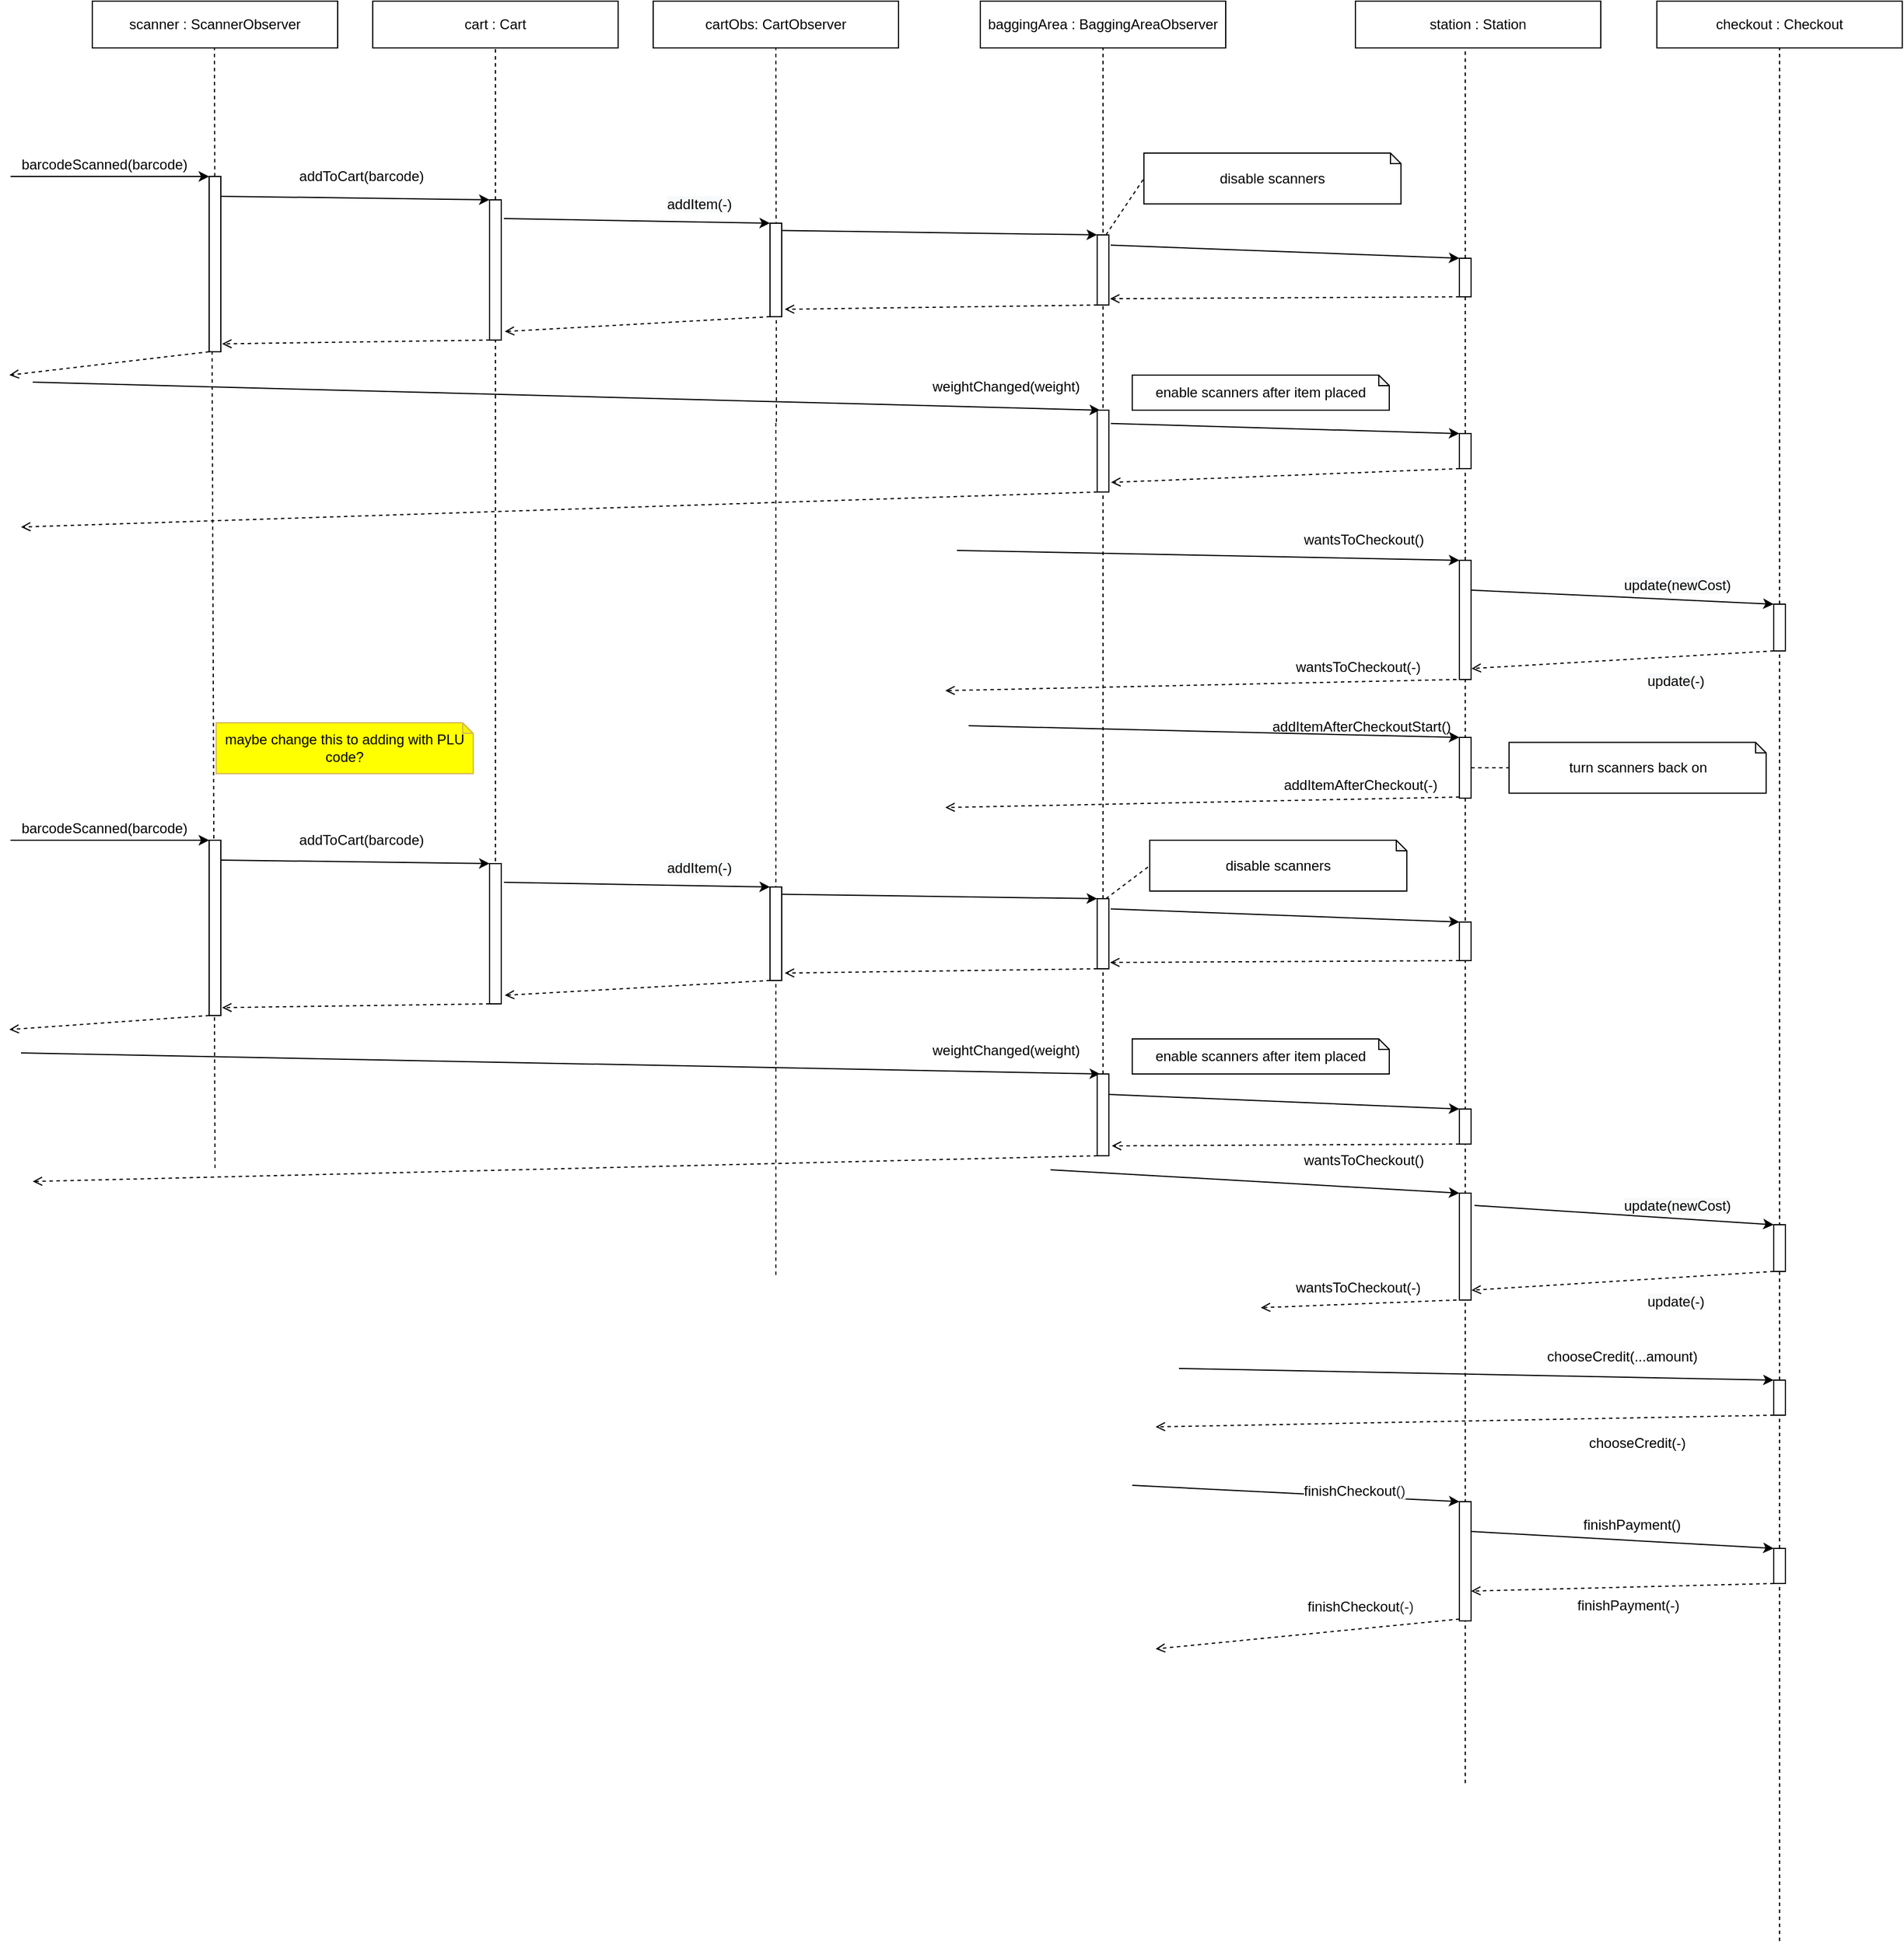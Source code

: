 <mxfile version="17.4.2" type="github" pages="4">
  <diagram id="ZwDB1qM30BojTxI3Pe8L" name="GeneralSystem">
    <mxGraphModel dx="2903" dy="1158" grid="1" gridSize="10" guides="1" tooltips="1" connect="1" arrows="1" fold="1" page="1" pageScale="1" pageWidth="827" pageHeight="1169" math="0" shadow="0">
      <root>
        <mxCell id="0" />
        <mxCell id="1" parent="0" />
        <mxCell id="IZ6zZbIYWiluZRkgq8x4-1" value="" style="endArrow=none;dashed=1;html=1;rounded=0;entryX=0.5;entryY=1;entryDx=0;entryDy=0;startArrow=none;" parent="1" target="rXuBKgF0fp0goKvtdP_8-28" edge="1">
          <mxGeometry width="50" height="50" relative="1" as="geometry">
            <mxPoint x="436" y="1564.848" as="sourcePoint" />
            <mxPoint x="436" y="80" as="targetPoint" />
          </mxGeometry>
        </mxCell>
        <mxCell id="rXuBKgF0fp0goKvtdP_8-90" value="" style="endArrow=none;dashed=1;html=1;rounded=0;startArrow=none;entryX=0.5;entryY=1;entryDx=0;entryDy=0;" parent="1" source="rXuBKgF0fp0goKvtdP_8-91" target="rXuBKgF0fp0goKvtdP_8-89" edge="1">
          <mxGeometry width="50" height="50" relative="1" as="geometry">
            <mxPoint x="-394" y="830" as="sourcePoint" />
            <mxPoint x="-379" y="110" as="targetPoint" />
          </mxGeometry>
        </mxCell>
        <mxCell id="rXuBKgF0fp0goKvtdP_8-1" value="" style="endArrow=none;dashed=1;html=1;rounded=0;entryX=0.5;entryY=1;entryDx=0;entryDy=0;startArrow=none;" parent="1" source="rXuBKgF0fp0goKvtdP_8-63" target="rXuBKgF0fp0goKvtdP_8-56" edge="1">
          <mxGeometry width="50" height="50" relative="1" as="geometry">
            <mxPoint x="704" y="1055" as="sourcePoint" />
            <mxPoint x="704.29" y="95" as="targetPoint" />
          </mxGeometry>
        </mxCell>
        <mxCell id="rXuBKgF0fp0goKvtdP_8-2" value="station : Station" style="rounded=0;whiteSpace=wrap;html=1;" parent="1" vertex="1">
          <mxGeometry x="342" y="40" width="210" height="40" as="geometry" />
        </mxCell>
        <mxCell id="rXuBKgF0fp0goKvtdP_8-3" value="cartObs: CartObserver" style="rounded=0;whiteSpace=wrap;html=1;" parent="1" vertex="1">
          <mxGeometry x="-259" y="40" width="210" height="40" as="geometry" />
        </mxCell>
        <mxCell id="rXuBKgF0fp0goKvtdP_8-4" value="" style="endArrow=none;dashed=1;html=1;rounded=0;entryX=0.5;entryY=1;entryDx=0;entryDy=0;startArrow=none;" parent="1" source="rXuBKgF0fp0goKvtdP_8-112" edge="1">
          <mxGeometry width="50" height="50" relative="1" as="geometry">
            <mxPoint x="436" y="1564.848" as="sourcePoint" />
            <mxPoint x="436" y="80" as="targetPoint" />
          </mxGeometry>
        </mxCell>
        <mxCell id="rXuBKgF0fp0goKvtdP_8-5" value="" style="endArrow=none;dashed=1;html=1;rounded=0;entryX=0.5;entryY=1;entryDx=0;entryDy=0;startArrow=none;" parent="1" target="rXuBKgF0fp0goKvtdP_8-3" edge="1">
          <mxGeometry width="50" height="50" relative="1" as="geometry">
            <mxPoint x="-153.5" y="400" as="sourcePoint" />
            <mxPoint x="-154.5" y="120" as="targetPoint" />
          </mxGeometry>
        </mxCell>
        <mxCell id="rXuBKgF0fp0goKvtdP_8-11" value="" style="rounded=0;whiteSpace=wrap;html=1;" parent="1" vertex="1">
          <mxGeometry x="431" y="260" width="10" height="33" as="geometry" />
        </mxCell>
        <mxCell id="rXuBKgF0fp0goKvtdP_8-13" value="" style="endArrow=classic;html=1;rounded=0;" parent="1" edge="1">
          <mxGeometry width="50" height="50" relative="1" as="geometry">
            <mxPoint x="-809" y="190" as="sourcePoint" />
            <mxPoint x="-639" y="190" as="targetPoint" />
          </mxGeometry>
        </mxCell>
        <mxCell id="rXuBKgF0fp0goKvtdP_8-14" value="" style="endArrow=none;dashed=1;html=1;rounded=0;startArrow=none;" parent="1" source="rXuBKgF0fp0goKvtdP_8-26" edge="1">
          <mxGeometry width="50" height="50" relative="1" as="geometry">
            <mxPoint x="-154" y="970" as="sourcePoint" />
            <mxPoint x="-153.5" y="240" as="targetPoint" />
          </mxGeometry>
        </mxCell>
        <mxCell id="rXuBKgF0fp0goKvtdP_8-15" value="barcodeScanned(barcode)" style="text;html=1;align=center;verticalAlign=middle;resizable=0;points=[];autosize=1;strokeColor=none;fillColor=none;" parent="1" vertex="1">
          <mxGeometry x="-809" y="170" width="160" height="20" as="geometry" />
        </mxCell>
        <mxCell id="rXuBKgF0fp0goKvtdP_8-16" value="" style="endArrow=classic;html=1;rounded=0;exitX=1.022;exitY=0.113;exitDx=0;exitDy=0;entryX=0;entryY=0;entryDx=0;entryDy=0;exitPerimeter=0;" parent="1" source="rXuBKgF0fp0goKvtdP_8-57" target="rXuBKgF0fp0goKvtdP_8-91" edge="1">
          <mxGeometry width="50" height="50" relative="1" as="geometry">
            <mxPoint x="553.5" y="185" as="sourcePoint" />
            <mxPoint x="-219" y="228" as="targetPoint" />
          </mxGeometry>
        </mxCell>
        <mxCell id="rXuBKgF0fp0goKvtdP_8-17" value="" style="endArrow=open;html=1;rounded=0;dashed=1;endFill=0;entryX=1.106;entryY=0.955;entryDx=0;entryDy=0;exitX=0;exitY=1;exitDx=0;exitDy=0;entryPerimeter=0;" parent="1" source="rXuBKgF0fp0goKvtdP_8-91" target="rXuBKgF0fp0goKvtdP_8-57" edge="1">
          <mxGeometry width="50" height="50" relative="1" as="geometry">
            <mxPoint x="241" y="230" as="sourcePoint" />
            <mxPoint x="703.5" y="235" as="targetPoint" />
          </mxGeometry>
        </mxCell>
        <mxCell id="rXuBKgF0fp0goKvtdP_8-22" value="" style="endArrow=classic;html=1;rounded=0;entryX=0;entryY=0;entryDx=0;entryDy=0;exitX=1.233;exitY=0.133;exitDx=0;exitDy=0;exitPerimeter=0;" parent="1" source="rXuBKgF0fp0goKvtdP_8-91" target="rXuBKgF0fp0goKvtdP_8-26" edge="1">
          <mxGeometry width="50" height="50" relative="1" as="geometry">
            <mxPoint x="-394" y="230" as="sourcePoint" />
            <mxPoint x="1218.5" y="295" as="targetPoint" />
          </mxGeometry>
        </mxCell>
        <mxCell id="rXuBKgF0fp0goKvtdP_8-23" value="scanner : ScannerObserver" style="rounded=0;whiteSpace=wrap;html=1;" parent="1" vertex="1">
          <mxGeometry x="-739" y="40" width="210" height="40" as="geometry" />
        </mxCell>
        <mxCell id="rXuBKgF0fp0goKvtdP_8-24" value="" style="endArrow=none;dashed=1;html=1;rounded=0;entryX=0.5;entryY=1;entryDx=0;entryDy=0;startArrow=none;" parent="1" source="rXuBKgF0fp0goKvtdP_8-57" edge="1">
          <mxGeometry width="50" height="50" relative="1" as="geometry">
            <mxPoint x="-634.5" y="430" as="sourcePoint" />
            <mxPoint x="-634.5" y="80" as="targetPoint" />
          </mxGeometry>
        </mxCell>
        <mxCell id="rXuBKgF0fp0goKvtdP_8-25" value="" style="endArrow=open;html=1;rounded=0;dashed=1;endFill=0;exitX=0;exitY=1;exitDx=0;exitDy=0;entryX=1.3;entryY=0.939;entryDx=0;entryDy=0;entryPerimeter=0;" parent="1" source="rXuBKgF0fp0goKvtdP_8-26" target="rXuBKgF0fp0goKvtdP_8-91" edge="1">
          <mxGeometry width="50" height="50" relative="1" as="geometry">
            <mxPoint x="1213.5" y="325" as="sourcePoint" />
            <mxPoint x="261" y="330" as="targetPoint" />
          </mxGeometry>
        </mxCell>
        <mxCell id="rXuBKgF0fp0goKvtdP_8-27" value="" style="endArrow=none;dashed=1;html=1;rounded=0;startArrow=none;entryX=0.25;entryY=1;entryDx=0;entryDy=0;" parent="1" target="rXuBKgF0fp0goKvtdP_8-57" edge="1">
          <mxGeometry width="50" height="50" relative="1" as="geometry">
            <mxPoint x="-633.986" y="1038.5" as="sourcePoint" />
            <mxPoint x="-633.5" y="500" as="targetPoint" />
          </mxGeometry>
        </mxCell>
        <mxCell id="rXuBKgF0fp0goKvtdP_8-29" value="" style="endArrow=open;html=1;rounded=0;exitX=0;exitY=1;exitDx=0;exitDy=0;dashed=1;endFill=0;entryX=1.26;entryY=0.921;entryDx=0;entryDy=0;entryPerimeter=0;" parent="1" source="IZ6zZbIYWiluZRkgq8x4-19" target="rXuBKgF0fp0goKvtdP_8-26" edge="1">
          <mxGeometry width="50" height="50" relative="1" as="geometry">
            <mxPoint x="543.5" y="518" as="sourcePoint" />
            <mxPoint x="-149" y="278" as="targetPoint" />
          </mxGeometry>
        </mxCell>
        <mxCell id="rXuBKgF0fp0goKvtdP_8-30" value="&lt;span style=&quot;color: rgb(0 , 0 , 0) ; font-family: &amp;#34;helvetica&amp;#34; ; font-size: 12px ; font-style: normal ; font-weight: 400 ; letter-spacing: normal ; text-align: center ; text-indent: 0px ; text-transform: none ; word-spacing: 0px ; background-color: rgb(248 , 249 , 250) ; display: inline ; float: none&quot;&gt;addItem(-)&lt;/span&gt;" style="text;whiteSpace=wrap;html=1;" parent="1" vertex="1">
          <mxGeometry x="-249" y="200" width="50" height="20" as="geometry" />
        </mxCell>
        <mxCell id="rXuBKgF0fp0goKvtdP_8-31" value="" style="endArrow=classic;html=1;rounded=0;entryX=0;entryY=0;entryDx=0;entryDy=0;" parent="1" target="rXuBKgF0fp0goKvtdP_8-28" edge="1">
          <mxGeometry width="50" height="50" relative="1" as="geometry">
            <mxPoint x="1" y="510" as="sourcePoint" />
            <mxPoint x="428.5" y="520" as="targetPoint" />
          </mxGeometry>
        </mxCell>
        <mxCell id="rXuBKgF0fp0goKvtdP_8-32" value="wantsToCheckout()" style="text;whiteSpace=wrap;html=1;" parent="1" vertex="1">
          <mxGeometry x="296" y="487" width="90" height="20" as="geometry" />
        </mxCell>
        <mxCell id="rXuBKgF0fp0goKvtdP_8-33" value="" style="endArrow=open;html=1;rounded=0;exitX=0;exitY=1;exitDx=0;exitDy=0;dashed=1;endFill=0;" parent="1" edge="1">
          <mxGeometry width="50" height="50" relative="1" as="geometry">
            <mxPoint x="428.5" y="620.46" as="sourcePoint" />
            <mxPoint x="-9" y="630" as="targetPoint" />
          </mxGeometry>
        </mxCell>
        <mxCell id="rXuBKgF0fp0goKvtdP_8-34" value="&lt;span style=&quot;text-align: left&quot;&gt;wantsToCheckout(-)&lt;/span&gt;" style="text;html=1;align=center;verticalAlign=middle;resizable=0;points=[];autosize=1;strokeColor=none;fillColor=none;" parent="1" vertex="1">
          <mxGeometry x="283.5" y="600.46" width="120" height="20" as="geometry" />
        </mxCell>
        <mxCell id="rXuBKgF0fp0goKvtdP_8-36" value="" style="endArrow=classic;html=1;rounded=0;entryX=0;entryY=0;entryDx=0;entryDy=0;exitX=1;exitY=0.25;exitDx=0;exitDy=0;" parent="1" source="rXuBKgF0fp0goKvtdP_8-28" target="rXuBKgF0fp0goKvtdP_8-63" edge="1">
          <mxGeometry width="50" height="50" relative="1" as="geometry">
            <mxPoint x="552" y="541" as="sourcePoint" />
            <mxPoint x="872" y="551" as="targetPoint" />
          </mxGeometry>
        </mxCell>
        <mxCell id="rXuBKgF0fp0goKvtdP_8-37" value="" style="endArrow=open;html=1;rounded=0;exitX=0;exitY=1;exitDx=0;exitDy=0;dashed=1;endFill=0;entryX=1.037;entryY=0.908;entryDx=0;entryDy=0;entryPerimeter=0;" parent="1" source="rXuBKgF0fp0goKvtdP_8-63" target="rXuBKgF0fp0goKvtdP_8-28" edge="1">
          <mxGeometry width="50" height="50" relative="1" as="geometry">
            <mxPoint x="872" y="581" as="sourcePoint" />
            <mxPoint x="552" y="593.71" as="targetPoint" />
          </mxGeometry>
        </mxCell>
        <mxCell id="rXuBKgF0fp0goKvtdP_8-41" value="" style="rounded=0;whiteSpace=wrap;html=1;" parent="1" vertex="1">
          <mxGeometry x="431" y="670" width="10" height="52" as="geometry" />
        </mxCell>
        <mxCell id="rXuBKgF0fp0goKvtdP_8-42" value="" style="endArrow=classic;html=1;rounded=0;" parent="1" edge="1">
          <mxGeometry width="50" height="50" relative="1" as="geometry">
            <mxPoint x="11" y="660" as="sourcePoint" />
            <mxPoint x="431" y="670" as="targetPoint" />
          </mxGeometry>
        </mxCell>
        <mxCell id="rXuBKgF0fp0goKvtdP_8-43" value="addItemAfterCheckoutStart()" style="text;whiteSpace=wrap;html=1;" parent="1" vertex="1">
          <mxGeometry x="268.5" y="647" width="155" height="20" as="geometry" />
        </mxCell>
        <mxCell id="rXuBKgF0fp0goKvtdP_8-44" value="" style="endArrow=open;html=1;rounded=0;exitX=0;exitY=1;exitDx=0;exitDy=0;dashed=1;endFill=0;" parent="1" edge="1">
          <mxGeometry width="50" height="50" relative="1" as="geometry">
            <mxPoint x="431" y="721.05" as="sourcePoint" />
            <mxPoint x="-9" y="730" as="targetPoint" />
          </mxGeometry>
        </mxCell>
        <mxCell id="rXuBKgF0fp0goKvtdP_8-45" value="&lt;span style=&quot;text-align: left&quot;&gt;addItemAfterCheckout(-)&lt;/span&gt;" style="text;html=1;align=center;verticalAlign=middle;resizable=0;points=[];autosize=1;strokeColor=none;fillColor=none;" parent="1" vertex="1">
          <mxGeometry x="271" y="701.05" width="150" height="20" as="geometry" />
        </mxCell>
        <mxCell id="rXuBKgF0fp0goKvtdP_8-46" value="turn scanners back on" style="shape=note;whiteSpace=wrap;html=1;backgroundOutline=1;darkOpacity=0.05;size=9;" parent="1" vertex="1">
          <mxGeometry x="473.5" y="674.25" width="220" height="43.5" as="geometry" />
        </mxCell>
        <mxCell id="rXuBKgF0fp0goKvtdP_8-47" value="" style="endArrow=none;dashed=1;html=1;rounded=0;entryX=0;entryY=0.5;entryDx=0;entryDy=0;entryPerimeter=0;exitX=1;exitY=0.5;exitDx=0;exitDy=0;" parent="1" source="rXuBKgF0fp0goKvtdP_8-41" target="rXuBKgF0fp0goKvtdP_8-46" edge="1">
          <mxGeometry width="50" height="50" relative="1" as="geometry">
            <mxPoint x="442" y="699" as="sourcePoint" />
            <mxPoint x="461" y="698.75" as="targetPoint" />
          </mxGeometry>
        </mxCell>
        <mxCell id="rXuBKgF0fp0goKvtdP_8-56" value="checkout : Checkout" style="rounded=0;whiteSpace=wrap;html=1;" parent="1" vertex="1">
          <mxGeometry x="600" y="40" width="210" height="40" as="geometry" />
        </mxCell>
        <mxCell id="rXuBKgF0fp0goKvtdP_8-57" value="" style="rounded=0;whiteSpace=wrap;html=1;" parent="1" vertex="1">
          <mxGeometry x="-639" y="190" width="10" height="150" as="geometry" />
        </mxCell>
        <mxCell id="rXuBKgF0fp0goKvtdP_8-89" value="cart : Cart" style="rounded=0;whiteSpace=wrap;html=1;" parent="1" vertex="1">
          <mxGeometry x="-499" y="40" width="210" height="40" as="geometry" />
        </mxCell>
        <mxCell id="rXuBKgF0fp0goKvtdP_8-91" value="" style="rounded=0;whiteSpace=wrap;html=1;" parent="1" vertex="1">
          <mxGeometry x="-399" y="210" width="10" height="120" as="geometry" />
        </mxCell>
        <mxCell id="rXuBKgF0fp0goKvtdP_8-26" value="" style="rounded=0;whiteSpace=wrap;html=1;" parent="1" vertex="1">
          <mxGeometry x="-159" y="230" width="10" height="80" as="geometry" />
        </mxCell>
        <mxCell id="rXuBKgF0fp0goKvtdP_8-95" value="addToCart(barcode)" style="text;html=1;align=center;verticalAlign=middle;resizable=0;points=[];autosize=1;strokeColor=none;fillColor=none;" parent="1" vertex="1">
          <mxGeometry x="-569" y="180" width="120" height="20" as="geometry" />
        </mxCell>
        <mxCell id="rXuBKgF0fp0goKvtdP_8-97" value="" style="endArrow=classic;html=1;rounded=0;entryX=0;entryY=0;entryDx=0;entryDy=0;exitX=1.029;exitY=0.078;exitDx=0;exitDy=0;exitPerimeter=0;" parent="1" source="rXuBKgF0fp0goKvtdP_8-26" target="IZ6zZbIYWiluZRkgq8x4-19" edge="1">
          <mxGeometry width="50" height="50" relative="1" as="geometry">
            <mxPoint x="-109" y="230" as="sourcePoint" />
            <mxPoint x="431" y="183" as="targetPoint" />
          </mxGeometry>
        </mxCell>
        <mxCell id="rXuBKgF0fp0goKvtdP_8-99" value="" style="endArrow=open;html=1;rounded=0;dashed=1;endFill=0;exitX=0;exitY=1;exitDx=0;exitDy=0;" parent="1" edge="1">
          <mxGeometry width="50" height="50" relative="1" as="geometry">
            <mxPoint x="-639" y="340.0" as="sourcePoint" />
            <mxPoint x="-810" y="360" as="targetPoint" />
          </mxGeometry>
        </mxCell>
        <mxCell id="rXuBKgF0fp0goKvtdP_8-100" value="" style="endArrow=classic;html=1;rounded=0;entryX=0.25;entryY=0;entryDx=0;entryDy=0;" parent="1" target="IZ6zZbIYWiluZRkgq8x4-21" edge="1">
          <mxGeometry width="50" height="50" relative="1" as="geometry">
            <mxPoint x="-790" y="366" as="sourcePoint" />
            <mxPoint x="-159" y="390.0" as="targetPoint" />
          </mxGeometry>
        </mxCell>
        <mxCell id="rXuBKgF0fp0goKvtdP_8-102" value="" style="endArrow=none;dashed=1;html=1;rounded=0;" parent="1" edge="1">
          <mxGeometry width="50" height="50" relative="1" as="geometry">
            <mxPoint x="-154" y="1130" as="sourcePoint" />
            <mxPoint x="-154" y="400" as="targetPoint" />
          </mxGeometry>
        </mxCell>
        <mxCell id="rXuBKgF0fp0goKvtdP_8-103" value="&amp;nbsp;weightChanged(weight)" style="text;html=1;align=center;verticalAlign=middle;resizable=0;points=[];autosize=1;strokeColor=none;fillColor=none;" parent="1" vertex="1">
          <mxGeometry x="-29" y="360" width="140" height="20" as="geometry" />
        </mxCell>
        <mxCell id="rXuBKgF0fp0goKvtdP_8-104" value="" style="endArrow=none;dashed=1;html=1;rounded=0;startArrow=none;entryX=0.5;entryY=1;entryDx=0;entryDy=0;" parent="1" target="rXuBKgF0fp0goKvtdP_8-91" edge="1">
          <mxGeometry width="50" height="50" relative="1" as="geometry">
            <mxPoint x="-394" y="830" as="sourcePoint" />
            <mxPoint x="-394" y="480" as="targetPoint" />
          </mxGeometry>
        </mxCell>
        <mxCell id="rXuBKgF0fp0goKvtdP_8-105" value="" style="endArrow=open;html=1;rounded=0;dashed=1;endFill=0;exitX=0;exitY=1;exitDx=0;exitDy=0;" parent="1" source="IZ6zZbIYWiluZRkgq8x4-21" edge="1">
          <mxGeometry width="50" height="50" relative="1" as="geometry">
            <mxPoint x="-159" y="500" as="sourcePoint" />
            <mxPoint x="-800" y="490" as="targetPoint" />
          </mxGeometry>
        </mxCell>
        <mxCell id="rXuBKgF0fp0goKvtdP_8-113" value="" style="endArrow=open;html=1;rounded=0;exitX=0;exitY=1;exitDx=0;exitDy=0;dashed=1;endFill=0;entryX=1.19;entryY=0.883;entryDx=0;entryDy=0;entryPerimeter=0;" parent="1" source="rXuBKgF0fp0goKvtdP_8-112" target="IZ6zZbIYWiluZRkgq8x4-21" edge="1">
          <mxGeometry width="50" height="50" relative="1" as="geometry">
            <mxPoint x="543.5" y="701" as="sourcePoint" />
            <mxPoint x="-148.82" y="491.86" as="targetPoint" />
          </mxGeometry>
        </mxCell>
        <mxCell id="rXuBKgF0fp0goKvtdP_8-114" value="" style="endArrow=classic;html=1;rounded=0;exitX=1.167;exitY=0.162;exitDx=0;exitDy=0;entryX=0;entryY=0;entryDx=0;entryDy=0;exitPerimeter=0;" parent="1" source="IZ6zZbIYWiluZRkgq8x4-21" target="rXuBKgF0fp0goKvtdP_8-112" edge="1">
          <mxGeometry width="50" height="50" relative="1" as="geometry">
            <mxPoint x="-149" y="431" as="sourcePoint" />
            <mxPoint x="431" y="366" as="targetPoint" />
          </mxGeometry>
        </mxCell>
        <mxCell id="rXuBKgF0fp0goKvtdP_8-63" value="" style="rounded=0;whiteSpace=wrap;html=1;" parent="1" vertex="1">
          <mxGeometry x="700" y="556" width="10" height="40" as="geometry" />
        </mxCell>
        <mxCell id="rXuBKgF0fp0goKvtdP_8-119" value="" style="endArrow=none;dashed=1;html=1;rounded=0;entryX=0.5;entryY=1;entryDx=0;entryDy=0;startArrow=none;" parent="1" target="rXuBKgF0fp0goKvtdP_8-63" edge="1">
          <mxGeometry width="50" height="50" relative="1" as="geometry">
            <mxPoint x="705" y="1700" as="sourcePoint" />
            <mxPoint x="705" y="800" as="targetPoint" />
          </mxGeometry>
        </mxCell>
        <mxCell id="rXuBKgF0fp0goKvtdP_8-130" value="" style="endArrow=classic;html=1;rounded=0;entryX=0;entryY=0;entryDx=0;entryDy=0;exitX=1;exitY=0.25;exitDx=0;exitDy=0;" parent="1" source="U-eXaYQ7u2QBDJhK1nKs-9" target="rXuBKgF0fp0goKvtdP_8-134" edge="1">
          <mxGeometry width="50" height="50" relative="1" as="geometry">
            <mxPoint x="553.5" y="1349" as="sourcePoint" />
            <mxPoint x="873.5" y="1359" as="targetPoint" />
          </mxGeometry>
        </mxCell>
        <mxCell id="rXuBKgF0fp0goKvtdP_8-131" value="" style="endArrow=open;html=1;rounded=0;exitX=0;exitY=1;exitDx=0;exitDy=0;dashed=1;endFill=0;entryX=1;entryY=0.75;entryDx=0;entryDy=0;" parent="1" source="rXuBKgF0fp0goKvtdP_8-134" target="U-eXaYQ7u2QBDJhK1nKs-9" edge="1">
          <mxGeometry width="50" height="50" relative="1" as="geometry">
            <mxPoint x="873.5" y="1389" as="sourcePoint" />
            <mxPoint x="553.5" y="1401.71" as="targetPoint" />
          </mxGeometry>
        </mxCell>
        <mxCell id="rXuBKgF0fp0goKvtdP_8-133" value="&lt;span style=&quot;text-align: center&quot;&gt;finishPayment(-)&amp;nbsp;&lt;/span&gt;" style="text;whiteSpace=wrap;html=1;" parent="1" vertex="1">
          <mxGeometry x="530" y="1399.46" width="130" height="30" as="geometry" />
        </mxCell>
        <mxCell id="rXuBKgF0fp0goKvtdP_8-134" value="" style="rounded=0;whiteSpace=wrap;html=1;" parent="1" vertex="1">
          <mxGeometry x="700" y="1364" width="10" height="30" as="geometry" />
        </mxCell>
        <mxCell id="rXuBKgF0fp0goKvtdP_8-135" value="finishPayment()&amp;nbsp;" style="text;html=1;align=center;verticalAlign=middle;resizable=0;points=[];autosize=1;strokeColor=none;fillColor=none;" parent="1" vertex="1">
          <mxGeometry x="530" y="1334" width="100" height="20" as="geometry" />
        </mxCell>
        <mxCell id="U-eXaYQ7u2QBDJhK1nKs-1" value="" style="endArrow=classic;html=1;rounded=0;entryX=0;entryY=0;entryDx=0;entryDy=0;" parent="1" target="U-eXaYQ7u2QBDJhK1nKs-4" edge="1">
          <mxGeometry width="50" height="50" relative="1" as="geometry">
            <mxPoint x="191" y="1210" as="sourcePoint" />
            <mxPoint x="873.5" y="1215" as="targetPoint" />
          </mxGeometry>
        </mxCell>
        <mxCell id="U-eXaYQ7u2QBDJhK1nKs-2" value="" style="endArrow=open;html=1;rounded=0;exitX=0;exitY=1;exitDx=0;exitDy=0;dashed=1;endFill=0;" parent="1" source="U-eXaYQ7u2QBDJhK1nKs-4" edge="1">
          <mxGeometry width="50" height="50" relative="1" as="geometry">
            <mxPoint x="873.5" y="1245" as="sourcePoint" />
            <mxPoint x="171" y="1260" as="targetPoint" />
          </mxGeometry>
        </mxCell>
        <mxCell id="U-eXaYQ7u2QBDJhK1nKs-3" value="&lt;span style=&quot;text-align: center&quot;&gt;chooseCredit&lt;/span&gt;&lt;span style=&quot;text-align: center&quot;&gt;(-)&amp;nbsp;&lt;/span&gt;" style="text;whiteSpace=wrap;html=1;" parent="1" vertex="1">
          <mxGeometry x="540" y="1260" width="130" height="30" as="geometry" />
        </mxCell>
        <mxCell id="U-eXaYQ7u2QBDJhK1nKs-4" value="" style="rounded=0;whiteSpace=wrap;html=1;" parent="1" vertex="1">
          <mxGeometry x="700" y="1220" width="10" height="30" as="geometry" />
        </mxCell>
        <mxCell id="U-eXaYQ7u2QBDJhK1nKs-5" value="chooseCredit(...amount)" style="text;html=1;align=center;verticalAlign=middle;resizable=0;points=[];autosize=1;strokeColor=none;fillColor=none;" parent="1" vertex="1">
          <mxGeometry x="500" y="1190" width="140" height="20" as="geometry" />
        </mxCell>
        <mxCell id="U-eXaYQ7u2QBDJhK1nKs-6" value="&lt;span style=&quot;color: rgb(0 , 0 , 0) ; font-family: &amp;#34;helvetica&amp;#34; ; font-size: 12px ; font-style: normal ; font-weight: 400 ; letter-spacing: normal ; text-align: left ; text-indent: 0px ; text-transform: none ; word-spacing: 0px ; background-color: rgb(248 , 249 , 250) ; display: inline ; float: none&quot;&gt;update(newCost)&lt;/span&gt;" style="text;whiteSpace=wrap;html=1;" parent="1" vertex="1">
          <mxGeometry x="570" y="526" width="130" height="30" as="geometry" />
        </mxCell>
        <mxCell id="U-eXaYQ7u2QBDJhK1nKs-7" value="&lt;span style=&quot;color: rgb(0 , 0 , 0) ; font-family: &amp;#34;helvetica&amp;#34; ; font-size: 12px ; font-style: normal ; font-weight: 400 ; letter-spacing: normal ; text-align: left ; text-indent: 0px ; text-transform: none ; word-spacing: 0px ; background-color: rgb(248 , 249 , 250) ; display: inline ; float: none&quot;&gt;update(-)&lt;/span&gt;" style="text;whiteSpace=wrap;html=1;" parent="1" vertex="1">
          <mxGeometry x="590" y="608.04" width="120" height="30" as="geometry" />
        </mxCell>
        <mxCell id="U-eXaYQ7u2QBDJhK1nKs-9" value="" style="rounded=0;whiteSpace=wrap;html=1;" parent="1" vertex="1">
          <mxGeometry x="431" y="1324" width="10" height="102" as="geometry" />
        </mxCell>
        <mxCell id="U-eXaYQ7u2QBDJhK1nKs-10" value="" style="endArrow=classic;html=1;rounded=0;" parent="1" edge="1">
          <mxGeometry width="50" height="50" relative="1" as="geometry">
            <mxPoint x="151" y="1310" as="sourcePoint" />
            <mxPoint x="431" y="1324" as="targetPoint" />
          </mxGeometry>
        </mxCell>
        <mxCell id="U-eXaYQ7u2QBDJhK1nKs-11" value="&lt;span class=&quot;pl-en&quot; style=&quot;box-sizing: border-box ; background-color: rgb(255 , 255 , 255)&quot;&gt;&lt;span class=&quot;pl-token&quot; style=&quot;box-sizing: border-box&quot;&gt;finishCheckout&lt;/span&gt;&lt;/span&gt;&lt;span style=&quot;color: rgb(36 , 41 , 47) ; background-color: rgb(255 , 255 , 255)&quot;&gt;()&lt;/span&gt;" style="text;whiteSpace=wrap;html=1;" parent="1" vertex="1">
          <mxGeometry x="296" y="1301" width="90" height="20" as="geometry" />
        </mxCell>
        <mxCell id="U-eXaYQ7u2QBDJhK1nKs-12" value="" style="endArrow=open;html=1;rounded=0;exitX=0;exitY=1;exitDx=0;exitDy=0;dashed=1;endFill=0;" parent="1" edge="1">
          <mxGeometry width="50" height="50" relative="1" as="geometry">
            <mxPoint x="431" y="1424.46" as="sourcePoint" />
            <mxPoint x="171" y="1450" as="targetPoint" />
          </mxGeometry>
        </mxCell>
        <mxCell id="U-eXaYQ7u2QBDJhK1nKs-13" value="&lt;span class=&quot;pl-en&quot; style=&quot;text-align: left ; box-sizing: border-box ; background-color: rgb(255 , 255 , 255)&quot;&gt;&lt;span class=&quot;pl-token&quot; style=&quot;box-sizing: border-box&quot;&gt;finishCheckout&lt;/span&gt;&lt;/span&gt;&lt;span style=&quot;text-align: left ; color: rgb(36 , 41 , 47) ; background-color: rgb(255 , 255 , 255)&quot;&gt;(-)&lt;/span&gt;" style="text;html=1;align=center;verticalAlign=middle;resizable=0;points=[];autosize=1;strokeColor=none;fillColor=none;" parent="1" vertex="1">
          <mxGeometry x="291" y="1404.46" width="110" height="20" as="geometry" />
        </mxCell>
        <mxCell id="rXuBKgF0fp0goKvtdP_8-28" value="" style="rounded=0;whiteSpace=wrap;html=1;" parent="1" vertex="1">
          <mxGeometry x="431" y="518.46" width="10" height="102" as="geometry" />
        </mxCell>
        <mxCell id="IZ6zZbIYWiluZRkgq8x4-2" value="" style="endArrow=classic;html=1;rounded=0;entryX=0;entryY=0;entryDx=0;entryDy=0;" parent="1" target="IZ6zZbIYWiluZRkgq8x4-11" edge="1">
          <mxGeometry width="50" height="50" relative="1" as="geometry">
            <mxPoint x="81" y="1040" as="sourcePoint" />
            <mxPoint x="428.5" y="1051" as="targetPoint" />
          </mxGeometry>
        </mxCell>
        <mxCell id="IZ6zZbIYWiluZRkgq8x4-3" value="wantsToCheckout()" style="text;whiteSpace=wrap;html=1;" parent="1" vertex="1">
          <mxGeometry x="296" y="1018" width="90" height="20" as="geometry" />
        </mxCell>
        <mxCell id="IZ6zZbIYWiluZRkgq8x4-4" value="" style="endArrow=open;html=1;rounded=0;exitX=0;exitY=1;exitDx=0;exitDy=0;dashed=1;endFill=0;" parent="1" edge="1">
          <mxGeometry width="50" height="50" relative="1" as="geometry">
            <mxPoint x="428.5" y="1151.46" as="sourcePoint" />
            <mxPoint x="261" y="1158" as="targetPoint" />
          </mxGeometry>
        </mxCell>
        <mxCell id="IZ6zZbIYWiluZRkgq8x4-5" value="&lt;span style=&quot;text-align: left&quot;&gt;wantsToCheckout(-)&lt;/span&gt;" style="text;html=1;align=center;verticalAlign=middle;resizable=0;points=[];autosize=1;strokeColor=none;fillColor=none;" parent="1" vertex="1">
          <mxGeometry x="283.5" y="1131.46" width="120" height="20" as="geometry" />
        </mxCell>
        <mxCell id="IZ6zZbIYWiluZRkgq8x4-6" value="" style="endArrow=classic;html=1;rounded=0;entryX=0;entryY=0;entryDx=0;entryDy=0;exitX=1.295;exitY=0.115;exitDx=0;exitDy=0;exitPerimeter=0;" parent="1" source="IZ6zZbIYWiluZRkgq8x4-11" target="IZ6zZbIYWiluZRkgq8x4-8" edge="1">
          <mxGeometry width="50" height="50" relative="1" as="geometry">
            <mxPoint x="552" y="1072" as="sourcePoint" />
            <mxPoint x="872" y="1082" as="targetPoint" />
          </mxGeometry>
        </mxCell>
        <mxCell id="IZ6zZbIYWiluZRkgq8x4-7" value="" style="endArrow=open;html=1;rounded=0;exitX=0;exitY=1;exitDx=0;exitDy=0;dashed=1;endFill=0;entryX=1.037;entryY=0.908;entryDx=0;entryDy=0;entryPerimeter=0;" parent="1" source="IZ6zZbIYWiluZRkgq8x4-8" target="IZ6zZbIYWiluZRkgq8x4-11" edge="1">
          <mxGeometry width="50" height="50" relative="1" as="geometry">
            <mxPoint x="872" y="1112" as="sourcePoint" />
            <mxPoint x="552" y="1124.71" as="targetPoint" />
          </mxGeometry>
        </mxCell>
        <mxCell id="IZ6zZbIYWiluZRkgq8x4-8" value="" style="rounded=0;whiteSpace=wrap;html=1;" parent="1" vertex="1">
          <mxGeometry x="700" y="1087" width="10" height="40" as="geometry" />
        </mxCell>
        <mxCell id="IZ6zZbIYWiluZRkgq8x4-9" value="&lt;span style=&quot;color: rgb(0 , 0 , 0) ; font-family: &amp;#34;helvetica&amp;#34; ; font-size: 12px ; font-style: normal ; font-weight: 400 ; letter-spacing: normal ; text-align: left ; text-indent: 0px ; text-transform: none ; word-spacing: 0px ; background-color: rgb(248 , 249 , 250) ; display: inline ; float: none&quot;&gt;update(newCost)&lt;/span&gt;" style="text;whiteSpace=wrap;html=1;" parent="1" vertex="1">
          <mxGeometry x="570" y="1057" width="130" height="30" as="geometry" />
        </mxCell>
        <mxCell id="IZ6zZbIYWiluZRkgq8x4-10" value="&lt;span style=&quot;color: rgb(0 , 0 , 0) ; font-family: &amp;#34;helvetica&amp;#34; ; font-size: 12px ; font-style: normal ; font-weight: 400 ; letter-spacing: normal ; text-align: left ; text-indent: 0px ; text-transform: none ; word-spacing: 0px ; background-color: rgb(248 , 249 , 250) ; display: inline ; float: none&quot;&gt;update(-)&lt;/span&gt;" style="text;whiteSpace=wrap;html=1;" parent="1" vertex="1">
          <mxGeometry x="590" y="1139.04" width="120" height="30" as="geometry" />
        </mxCell>
        <mxCell id="IZ6zZbIYWiluZRkgq8x4-11" value="" style="rounded=0;whiteSpace=wrap;html=1;" parent="1" vertex="1">
          <mxGeometry x="431" y="1060" width="10" height="91.46" as="geometry" />
        </mxCell>
        <mxCell id="IZ6zZbIYWiluZRkgq8x4-12" value="baggingArea : BaggingAreaObserver" style="rounded=0;whiteSpace=wrap;html=1;" parent="1" vertex="1">
          <mxGeometry x="21" y="40" width="210" height="40" as="geometry" />
        </mxCell>
        <mxCell id="IZ6zZbIYWiluZRkgq8x4-13" value="" style="endArrow=none;dashed=1;html=1;rounded=0;entryX=0.5;entryY=1;entryDx=0;entryDy=0;startArrow=none;exitX=0.5;exitY=0;exitDx=0;exitDy=0;" parent="1" source="IZ6zZbIYWiluZRkgq8x4-53" target="IZ6zZbIYWiluZRkgq8x4-12" edge="1">
          <mxGeometry width="50" height="50" relative="1" as="geometry">
            <mxPoint x="126" y="500" as="sourcePoint" />
            <mxPoint x="125.5" y="120" as="targetPoint" />
          </mxGeometry>
        </mxCell>
        <mxCell id="IZ6zZbIYWiluZRkgq8x4-14" value="" style="endArrow=none;dashed=1;html=1;rounded=0;startArrow=none;" parent="1" source="IZ6zZbIYWiluZRkgq8x4-19" edge="1">
          <mxGeometry width="50" height="50" relative="1" as="geometry">
            <mxPoint x="126" y="970" as="sourcePoint" />
            <mxPoint x="126.5" y="240" as="targetPoint" />
          </mxGeometry>
        </mxCell>
        <mxCell id="IZ6zZbIYWiluZRkgq8x4-16" value="enable scanners after item placed" style="shape=note;whiteSpace=wrap;html=1;backgroundOutline=1;darkOpacity=0.05;size=9;" parent="1" vertex="1">
          <mxGeometry x="151" y="360" width="220" height="30" as="geometry" />
        </mxCell>
        <mxCell id="IZ6zZbIYWiluZRkgq8x4-17" value="disable scanners" style="shape=note;whiteSpace=wrap;html=1;backgroundOutline=1;darkOpacity=0.05;size=9;" parent="1" vertex="1">
          <mxGeometry x="161" y="170" width="220" height="43.5" as="geometry" />
        </mxCell>
        <mxCell id="IZ6zZbIYWiluZRkgq8x4-18" value="" style="endArrow=none;dashed=1;html=1;rounded=0;entryX=0;entryY=0.5;entryDx=0;entryDy=0;entryPerimeter=0;exitX=0.75;exitY=0;exitDx=0;exitDy=0;" parent="1" source="IZ6zZbIYWiluZRkgq8x4-19" target="IZ6zZbIYWiluZRkgq8x4-17" edge="1">
          <mxGeometry width="50" height="50" relative="1" as="geometry">
            <mxPoint x="844" y="543.0" as="sourcePoint" />
            <mxPoint x="1013" y="614.5" as="targetPoint" />
          </mxGeometry>
        </mxCell>
        <mxCell id="IZ6zZbIYWiluZRkgq8x4-19" value="" style="rounded=0;whiteSpace=wrap;html=1;" parent="1" vertex="1">
          <mxGeometry x="121" y="240" width="10" height="60" as="geometry" />
        </mxCell>
        <mxCell id="IZ6zZbIYWiluZRkgq8x4-21" value="" style="rounded=0;whiteSpace=wrap;html=1;" parent="1" vertex="1">
          <mxGeometry x="121" y="390" width="10" height="70" as="geometry" />
        </mxCell>
        <mxCell id="IZ6zZbIYWiluZRkgq8x4-23" value="" style="endArrow=classic;html=1;rounded=0;entryX=0;entryY=0;entryDx=0;entryDy=0;exitX=1.153;exitY=0.146;exitDx=0;exitDy=0;exitPerimeter=0;" parent="1" source="IZ6zZbIYWiluZRkgq8x4-19" target="rXuBKgF0fp0goKvtdP_8-11" edge="1">
          <mxGeometry width="50" height="50" relative="1" as="geometry">
            <mxPoint x="181.0" y="310" as="sourcePoint" />
            <mxPoint x="450.71" y="313.76" as="targetPoint" />
          </mxGeometry>
        </mxCell>
        <mxCell id="IZ6zZbIYWiluZRkgq8x4-24" value="" style="endArrow=open;html=1;rounded=0;exitX=0;exitY=1;exitDx=0;exitDy=0;dashed=1;endFill=0;entryX=1.1;entryY=0.91;entryDx=0;entryDy=0;entryPerimeter=0;" parent="1" source="rXuBKgF0fp0goKvtdP_8-11" target="IZ6zZbIYWiluZRkgq8x4-19" edge="1">
          <mxGeometry width="50" height="50" relative="1" as="geometry">
            <mxPoint x="131" y="300" as="sourcePoint" />
            <mxPoint x="-138.14" y="311.12" as="targetPoint" />
          </mxGeometry>
        </mxCell>
        <mxCell id="rXuBKgF0fp0goKvtdP_8-112" value="" style="rounded=0;whiteSpace=wrap;html=1;" parent="1" vertex="1">
          <mxGeometry x="431" y="410" width="10" height="30" as="geometry" />
        </mxCell>
        <mxCell id="IZ6zZbIYWiluZRkgq8x4-26" value="" style="endArrow=none;dashed=1;html=1;rounded=0;entryX=0.5;entryY=1;entryDx=0;entryDy=0;startArrow=none;" parent="1" source="rXuBKgF0fp0goKvtdP_8-28" target="rXuBKgF0fp0goKvtdP_8-112" edge="1">
          <mxGeometry width="50" height="50" relative="1" as="geometry">
            <mxPoint x="436" y="731.46" as="sourcePoint" />
            <mxPoint x="436" y="80" as="targetPoint" />
          </mxGeometry>
        </mxCell>
        <mxCell id="IZ6zZbIYWiluZRkgq8x4-28" value="" style="rounded=0;whiteSpace=wrap;html=1;" parent="1" vertex="1">
          <mxGeometry x="431" y="828" width="10" height="33" as="geometry" />
        </mxCell>
        <mxCell id="IZ6zZbIYWiluZRkgq8x4-29" value="" style="endArrow=classic;html=1;rounded=0;" parent="1" edge="1">
          <mxGeometry width="50" height="50" relative="1" as="geometry">
            <mxPoint x="-809" y="758" as="sourcePoint" />
            <mxPoint x="-639" y="758" as="targetPoint" />
          </mxGeometry>
        </mxCell>
        <mxCell id="IZ6zZbIYWiluZRkgq8x4-30" value="" style="endArrow=none;dashed=1;html=1;rounded=0;startArrow=none;" parent="1" source="IZ6zZbIYWiluZRkgq8x4-40" edge="1">
          <mxGeometry width="50" height="50" relative="1" as="geometry">
            <mxPoint x="-154" y="1538" as="sourcePoint" />
            <mxPoint x="-153.5" y="808" as="targetPoint" />
          </mxGeometry>
        </mxCell>
        <mxCell id="IZ6zZbIYWiluZRkgq8x4-31" value="barcodeScanned(barcode)" style="text;html=1;align=center;verticalAlign=middle;resizable=0;points=[];autosize=1;strokeColor=none;fillColor=none;" parent="1" vertex="1">
          <mxGeometry x="-809" y="738" width="160" height="20" as="geometry" />
        </mxCell>
        <mxCell id="IZ6zZbIYWiluZRkgq8x4-32" value="" style="endArrow=classic;html=1;rounded=0;exitX=1.022;exitY=0.113;exitDx=0;exitDy=0;entryX=0;entryY=0;entryDx=0;entryDy=0;exitPerimeter=0;" parent="1" source="IZ6zZbIYWiluZRkgq8x4-38" target="IZ6zZbIYWiluZRkgq8x4-39" edge="1">
          <mxGeometry width="50" height="50" relative="1" as="geometry">
            <mxPoint x="553.5" y="753" as="sourcePoint" />
            <mxPoint x="-219" y="796" as="targetPoint" />
          </mxGeometry>
        </mxCell>
        <mxCell id="IZ6zZbIYWiluZRkgq8x4-33" value="" style="endArrow=open;html=1;rounded=0;dashed=1;endFill=0;entryX=1.106;entryY=0.955;entryDx=0;entryDy=0;exitX=0;exitY=1;exitDx=0;exitDy=0;entryPerimeter=0;" parent="1" source="IZ6zZbIYWiluZRkgq8x4-39" target="IZ6zZbIYWiluZRkgq8x4-38" edge="1">
          <mxGeometry width="50" height="50" relative="1" as="geometry">
            <mxPoint x="241" y="798" as="sourcePoint" />
            <mxPoint x="703.5" y="803" as="targetPoint" />
          </mxGeometry>
        </mxCell>
        <mxCell id="IZ6zZbIYWiluZRkgq8x4-34" value="" style="endArrow=classic;html=1;rounded=0;entryX=0;entryY=0;entryDx=0;entryDy=0;exitX=1.233;exitY=0.133;exitDx=0;exitDy=0;exitPerimeter=0;" parent="1" source="IZ6zZbIYWiluZRkgq8x4-39" target="IZ6zZbIYWiluZRkgq8x4-40" edge="1">
          <mxGeometry width="50" height="50" relative="1" as="geometry">
            <mxPoint x="-394" y="798" as="sourcePoint" />
            <mxPoint x="1218.5" y="863" as="targetPoint" />
          </mxGeometry>
        </mxCell>
        <mxCell id="IZ6zZbIYWiluZRkgq8x4-35" value="" style="endArrow=open;html=1;rounded=0;dashed=1;endFill=0;exitX=0;exitY=1;exitDx=0;exitDy=0;entryX=1.3;entryY=0.939;entryDx=0;entryDy=0;entryPerimeter=0;" parent="1" source="IZ6zZbIYWiluZRkgq8x4-40" target="IZ6zZbIYWiluZRkgq8x4-39" edge="1">
          <mxGeometry width="50" height="50" relative="1" as="geometry">
            <mxPoint x="1213.5" y="893" as="sourcePoint" />
            <mxPoint x="261" y="898" as="targetPoint" />
          </mxGeometry>
        </mxCell>
        <mxCell id="IZ6zZbIYWiluZRkgq8x4-36" value="" style="endArrow=open;html=1;rounded=0;exitX=0;exitY=1;exitDx=0;exitDy=0;dashed=1;endFill=0;entryX=1.26;entryY=0.921;entryDx=0;entryDy=0;entryPerimeter=0;" parent="1" source="IZ6zZbIYWiluZRkgq8x4-53" target="IZ6zZbIYWiluZRkgq8x4-40" edge="1">
          <mxGeometry width="50" height="50" relative="1" as="geometry">
            <mxPoint x="543.5" y="1086" as="sourcePoint" />
            <mxPoint x="-149" y="846" as="targetPoint" />
          </mxGeometry>
        </mxCell>
        <mxCell id="IZ6zZbIYWiluZRkgq8x4-37" value="&lt;span style=&quot;color: rgb(0 , 0 , 0) ; font-family: &amp;#34;helvetica&amp;#34; ; font-size: 12px ; font-style: normal ; font-weight: 400 ; letter-spacing: normal ; text-align: center ; text-indent: 0px ; text-transform: none ; word-spacing: 0px ; background-color: rgb(248 , 249 , 250) ; display: inline ; float: none&quot;&gt;addItem(-)&lt;/span&gt;" style="text;whiteSpace=wrap;html=1;" parent="1" vertex="1">
          <mxGeometry x="-249" y="768" width="50" height="20" as="geometry" />
        </mxCell>
        <mxCell id="IZ6zZbIYWiluZRkgq8x4-38" value="" style="rounded=0;whiteSpace=wrap;html=1;" parent="1" vertex="1">
          <mxGeometry x="-639" y="758" width="10" height="150" as="geometry" />
        </mxCell>
        <mxCell id="IZ6zZbIYWiluZRkgq8x4-39" value="" style="rounded=0;whiteSpace=wrap;html=1;" parent="1" vertex="1">
          <mxGeometry x="-399" y="778" width="10" height="120" as="geometry" />
        </mxCell>
        <mxCell id="IZ6zZbIYWiluZRkgq8x4-40" value="" style="rounded=0;whiteSpace=wrap;html=1;" parent="1" vertex="1">
          <mxGeometry x="-159" y="798" width="10" height="80" as="geometry" />
        </mxCell>
        <mxCell id="IZ6zZbIYWiluZRkgq8x4-41" value="addToCart(barcode)" style="text;html=1;align=center;verticalAlign=middle;resizable=0;points=[];autosize=1;strokeColor=none;fillColor=none;" parent="1" vertex="1">
          <mxGeometry x="-569" y="748" width="120" height="20" as="geometry" />
        </mxCell>
        <mxCell id="IZ6zZbIYWiluZRkgq8x4-42" value="" style="endArrow=classic;html=1;rounded=0;entryX=0;entryY=0;entryDx=0;entryDy=0;exitX=1.029;exitY=0.078;exitDx=0;exitDy=0;exitPerimeter=0;" parent="1" source="IZ6zZbIYWiluZRkgq8x4-40" target="IZ6zZbIYWiluZRkgq8x4-53" edge="1">
          <mxGeometry width="50" height="50" relative="1" as="geometry">
            <mxPoint x="-109" y="798" as="sourcePoint" />
            <mxPoint x="431" y="751" as="targetPoint" />
          </mxGeometry>
        </mxCell>
        <mxCell id="IZ6zZbIYWiluZRkgq8x4-43" value="" style="endArrow=open;html=1;rounded=0;dashed=1;endFill=0;exitX=0;exitY=1;exitDx=0;exitDy=0;" parent="1" edge="1">
          <mxGeometry width="50" height="50" relative="1" as="geometry">
            <mxPoint x="-639" y="908.0" as="sourcePoint" />
            <mxPoint x="-810" y="920" as="targetPoint" />
          </mxGeometry>
        </mxCell>
        <mxCell id="IZ6zZbIYWiluZRkgq8x4-44" value="" style="endArrow=classic;html=1;rounded=0;entryX=0.25;entryY=0;entryDx=0;entryDy=0;" parent="1" target="IZ6zZbIYWiluZRkgq8x4-55" edge="1">
          <mxGeometry width="50" height="50" relative="1" as="geometry">
            <mxPoint x="-800" y="940" as="sourcePoint" />
            <mxPoint x="-159" y="958.0" as="targetPoint" />
          </mxGeometry>
        </mxCell>
        <mxCell id="IZ6zZbIYWiluZRkgq8x4-45" value="&amp;nbsp;weightChanged(weight)" style="text;html=1;align=center;verticalAlign=middle;resizable=0;points=[];autosize=1;strokeColor=none;fillColor=none;" parent="1" vertex="1">
          <mxGeometry x="-29" y="928" width="140" height="20" as="geometry" />
        </mxCell>
        <mxCell id="IZ6zZbIYWiluZRkgq8x4-46" value="" style="endArrow=open;html=1;rounded=0;dashed=1;endFill=0;exitX=0;exitY=1;exitDx=0;exitDy=0;" parent="1" source="IZ6zZbIYWiluZRkgq8x4-55" edge="1">
          <mxGeometry width="50" height="50" relative="1" as="geometry">
            <mxPoint x="-159" y="1068" as="sourcePoint" />
            <mxPoint x="-790" y="1050" as="targetPoint" />
          </mxGeometry>
        </mxCell>
        <mxCell id="IZ6zZbIYWiluZRkgq8x4-47" value="" style="endArrow=open;html=1;rounded=0;exitX=0;exitY=1;exitDx=0;exitDy=0;dashed=1;endFill=0;entryX=1.248;entryY=0.879;entryDx=0;entryDy=0;entryPerimeter=0;" parent="1" source="IZ6zZbIYWiluZRkgq8x4-58" target="IZ6zZbIYWiluZRkgq8x4-55" edge="1">
          <mxGeometry width="50" height="50" relative="1" as="geometry">
            <mxPoint x="543.5" y="1269" as="sourcePoint" />
            <mxPoint x="-148.82" y="1059.86" as="targetPoint" />
          </mxGeometry>
        </mxCell>
        <mxCell id="IZ6zZbIYWiluZRkgq8x4-48" value="" style="endArrow=classic;html=1;rounded=0;exitX=1;exitY=0.25;exitDx=0;exitDy=0;entryX=0;entryY=0;entryDx=0;entryDy=0;" parent="1" source="IZ6zZbIYWiluZRkgq8x4-55" target="IZ6zZbIYWiluZRkgq8x4-58" edge="1">
          <mxGeometry width="50" height="50" relative="1" as="geometry">
            <mxPoint x="-149" y="999" as="sourcePoint" />
            <mxPoint x="431" y="934" as="targetPoint" />
          </mxGeometry>
        </mxCell>
        <mxCell id="IZ6zZbIYWiluZRkgq8x4-49" value="" style="endArrow=none;dashed=1;html=1;rounded=0;startArrow=none;" parent="1" source="IZ6zZbIYWiluZRkgq8x4-53" edge="1">
          <mxGeometry width="50" height="50" relative="1" as="geometry">
            <mxPoint x="126" y="1538" as="sourcePoint" />
            <mxPoint x="126.5" y="808" as="targetPoint" />
          </mxGeometry>
        </mxCell>
        <mxCell id="IZ6zZbIYWiluZRkgq8x4-50" value="enable scanners after item placed" style="shape=note;whiteSpace=wrap;html=1;backgroundOutline=1;darkOpacity=0.05;size=9;" parent="1" vertex="1">
          <mxGeometry x="151" y="928" width="220" height="30" as="geometry" />
        </mxCell>
        <mxCell id="IZ6zZbIYWiluZRkgq8x4-51" value="disable scanners" style="shape=note;whiteSpace=wrap;html=1;backgroundOutline=1;darkOpacity=0.05;size=9;" parent="1" vertex="1">
          <mxGeometry x="166" y="758" width="220" height="43.5" as="geometry" />
        </mxCell>
        <mxCell id="IZ6zZbIYWiluZRkgq8x4-52" value="" style="endArrow=none;dashed=1;html=1;rounded=0;entryX=0;entryY=0.5;entryDx=0;entryDy=0;entryPerimeter=0;exitX=0.75;exitY=0;exitDx=0;exitDy=0;" parent="1" source="IZ6zZbIYWiluZRkgq8x4-53" target="IZ6zZbIYWiluZRkgq8x4-51" edge="1">
          <mxGeometry width="50" height="50" relative="1" as="geometry">
            <mxPoint x="844" y="1111.0" as="sourcePoint" />
            <mxPoint x="1013" y="1182.5" as="targetPoint" />
          </mxGeometry>
        </mxCell>
        <mxCell id="IZ6zZbIYWiluZRkgq8x4-53" value="" style="rounded=0;whiteSpace=wrap;html=1;" parent="1" vertex="1">
          <mxGeometry x="121" y="808" width="10" height="60" as="geometry" />
        </mxCell>
        <mxCell id="IZ6zZbIYWiluZRkgq8x4-54" value="" style="endArrow=none;dashed=1;html=1;rounded=0;startArrow=none;" parent="1" source="IZ6zZbIYWiluZRkgq8x4-55" target="IZ6zZbIYWiluZRkgq8x4-53" edge="1">
          <mxGeometry width="50" height="50" relative="1" as="geometry">
            <mxPoint x="126" y="1538" as="sourcePoint" />
            <mxPoint x="126.5" y="808" as="targetPoint" />
          </mxGeometry>
        </mxCell>
        <mxCell id="IZ6zZbIYWiluZRkgq8x4-55" value="" style="rounded=0;whiteSpace=wrap;html=1;" parent="1" vertex="1">
          <mxGeometry x="121" y="958" width="10" height="70" as="geometry" />
        </mxCell>
        <mxCell id="IZ6zZbIYWiluZRkgq8x4-56" value="" style="endArrow=classic;html=1;rounded=0;entryX=0;entryY=0;entryDx=0;entryDy=0;exitX=1.153;exitY=0.146;exitDx=0;exitDy=0;exitPerimeter=0;" parent="1" source="IZ6zZbIYWiluZRkgq8x4-53" target="IZ6zZbIYWiluZRkgq8x4-28" edge="1">
          <mxGeometry width="50" height="50" relative="1" as="geometry">
            <mxPoint x="181.0" y="878" as="sourcePoint" />
            <mxPoint x="450.71" y="881.76" as="targetPoint" />
          </mxGeometry>
        </mxCell>
        <mxCell id="IZ6zZbIYWiluZRkgq8x4-57" value="" style="endArrow=open;html=1;rounded=0;exitX=0;exitY=1;exitDx=0;exitDy=0;dashed=1;endFill=0;entryX=1.1;entryY=0.91;entryDx=0;entryDy=0;entryPerimeter=0;" parent="1" source="IZ6zZbIYWiluZRkgq8x4-28" target="IZ6zZbIYWiluZRkgq8x4-53" edge="1">
          <mxGeometry width="50" height="50" relative="1" as="geometry">
            <mxPoint x="131" y="868" as="sourcePoint" />
            <mxPoint x="-138.14" y="879.12" as="targetPoint" />
          </mxGeometry>
        </mxCell>
        <mxCell id="IZ6zZbIYWiluZRkgq8x4-58" value="" style="rounded=0;whiteSpace=wrap;html=1;" parent="1" vertex="1">
          <mxGeometry x="431" y="988" width="10" height="30" as="geometry" />
        </mxCell>
        <mxCell id="0AykyuHXxn0sa2XF3uQs-1" value="maybe change this to adding with PLU code?" style="shape=note;whiteSpace=wrap;html=1;backgroundOutline=1;darkOpacity=0.05;size=9;fillColor=#FFFF00;strokeColor=#d6b656;" parent="1" vertex="1">
          <mxGeometry x="-633" y="657.55" width="220" height="43.5" as="geometry" />
        </mxCell>
      </root>
    </mxGraphModel>
  </diagram>
  <diagram id="AOJYvAio8evNByXTlIfs" name="Payment">
    <mxGraphModel dx="3934" dy="1366" grid="1" gridSize="10" guides="1" tooltips="1" connect="1" arrows="1" fold="1" page="1" pageScale="1" pageWidth="1700" pageHeight="4000" math="0" shadow="0">
      <root>
        <mxCell id="0" />
        <mxCell id="1" parent="0" />
        <mxCell id="bg7Ab4aq3AEV-7pUaKpn-362" value="printReceipt(-)" style="edgeStyle=orthogonalEdgeStyle;html=1;align=left;spacingLeft=2;endArrow=block;rounded=0;entryX=1;entryY=0;dashed=1;" parent="1" edge="1">
          <mxGeometry relative="1" as="geometry">
            <mxPoint x="-1137" y="3545.0" as="sourcePoint" />
            <Array as="points">
              <mxPoint x="-1107" y="3545" />
            </Array>
            <mxPoint x="-1127" y="3565.0" as="targetPoint" />
          </mxGeometry>
        </mxCell>
        <mxCell id="bg7Ab4aq3AEV-7pUaKpn-357" value="opt" style="shape=umlFrame;whiteSpace=wrap;html=1;width=50;height=20;" parent="1" vertex="1">
          <mxGeometry x="-1437" y="3450" width="460" height="150" as="geometry" />
        </mxCell>
        <mxCell id="bg7Ab4aq3AEV-7pUaKpn-360" value="printReceipt()" style="edgeStyle=orthogonalEdgeStyle;html=1;align=left;spacingLeft=2;endArrow=block;rounded=0;entryX=1;entryY=0;" parent="1" target="bg7Ab4aq3AEV-7pUaKpn-359" edge="1">
          <mxGeometry relative="1" as="geometry">
            <mxPoint x="-1132" y="3485" as="sourcePoint" />
            <Array as="points">
              <mxPoint x="-1102" y="3485" />
            </Array>
          </mxGeometry>
        </mxCell>
        <mxCell id="bg7Ab4aq3AEV-7pUaKpn-64" value="" style="endArrow=none;dashed=1;html=1;rounded=0;entryX=0.5;entryY=1;entryDx=0;entryDy=0;startArrow=none;exitX=0.502;exitY=0.57;exitDx=0;exitDy=0;exitPerimeter=0;" parent="1" source="bg7Ab4aq3AEV-7pUaKpn-141" edge="1">
          <mxGeometry width="50" height="50" relative="1" as="geometry">
            <mxPoint x="-927" y="2010" as="sourcePoint" />
            <mxPoint x="-927.75" y="1405" as="targetPoint" />
          </mxGeometry>
        </mxCell>
        <mxCell id="5cJHiUJv3j-FKZPp4hpK-1" value="loop" style="shape=umlFrame;whiteSpace=wrap;html=1;width=50;height=20;" parent="1" vertex="1">
          <mxGeometry x="-1507" y="430" width="830" height="150" as="geometry" />
        </mxCell>
        <mxCell id="kNJTdVja6krPXpkzWd-e-1" value="" style="rounded=0;whiteSpace=wrap;html=1;" parent="1" vertex="1">
          <mxGeometry x="-1137" y="170" width="10" height="30" as="geometry" />
        </mxCell>
        <mxCell id="KLAtSA7joG7sYYpsCIc1-1" value="checkout : Checkout" style="rounded=0;whiteSpace=wrap;html=1;" parent="1" vertex="1">
          <mxGeometry x="-1237" y="100" width="210" height="40" as="geometry" />
        </mxCell>
        <mxCell id="KLAtSA7joG7sYYpsCIc1-2" value="" style="endArrow=none;dashed=1;html=1;rounded=0;entryX=0.5;entryY=1;entryDx=0;entryDy=0;startArrow=none;" parent="1" source="kNJTdVja6krPXpkzWd-e-1" edge="1">
          <mxGeometry width="50" height="50" relative="1" as="geometry">
            <mxPoint x="-1132" y="560" as="sourcePoint" />
            <mxPoint x="-1132" y="140" as="targetPoint" />
          </mxGeometry>
        </mxCell>
        <mxCell id="LqRRorOrrExtnp4GRDV1-1" value="" style="endArrow=classic;html=1;rounded=0;entryX=0;entryY=0;entryDx=0;entryDy=0;" parent="1" edge="1">
          <mxGeometry width="50" height="50" relative="1" as="geometry">
            <mxPoint x="-1507" y="155" as="sourcePoint" />
            <mxPoint x="-1129.5" y="170" as="targetPoint" />
          </mxGeometry>
        </mxCell>
        <mxCell id="LqRRorOrrExtnp4GRDV1-2" value="" style="endArrow=open;html=1;rounded=0;exitX=0;exitY=1;exitDx=0;exitDy=0;dashed=1;endFill=0;entryX=1;entryY=0.222;entryDx=0;entryDy=0;entryPerimeter=0;" parent="1" edge="1">
          <mxGeometry width="50" height="50" relative="1" as="geometry">
            <mxPoint x="-1129.5" y="200" as="sourcePoint" />
            <mxPoint x="-1507" y="207.71" as="targetPoint" />
          </mxGeometry>
        </mxCell>
        <mxCell id="LqRRorOrrExtnp4GRDV1-3" value="update(newCost)" style="text;html=1;align=center;verticalAlign=middle;resizable=0;points=[];autosize=1;strokeColor=none;fillColor=none;" parent="1" vertex="1">
          <mxGeometry x="-1464.5" y="130" width="110" height="20" as="geometry" />
        </mxCell>
        <mxCell id="LqRRorOrrExtnp4GRDV1-4" value="&lt;span style=&quot;color: rgb(0 , 0 , 0) ; font-family: &amp;#34;helvetica&amp;#34; ; font-size: 12px ; font-style: normal ; font-weight: 400 ; letter-spacing: normal ; text-align: center ; text-indent: 0px ; text-transform: none ; word-spacing: 0px ; background-color: rgb(248 , 249 , 250) ; display: inline ; float: none&quot;&gt;update(-)&lt;/span&gt;" style="text;whiteSpace=wrap;html=1;" parent="1" vertex="1">
          <mxGeometry x="-1469.5" y="210" width="130" height="30" as="geometry" />
        </mxCell>
        <mxCell id="kNJTdVja6krPXpkzWd-e-2" value="" style="endArrow=none;dashed=1;html=1;rounded=0;entryX=0.5;entryY=1;entryDx=0;entryDy=0;startArrow=none;" parent="1" target="kNJTdVja6krPXpkzWd-e-1" edge="1">
          <mxGeometry width="50" height="50" relative="1" as="geometry">
            <mxPoint x="-1132" y="3730" as="sourcePoint" />
            <mxPoint x="-1132" y="140" as="targetPoint" />
          </mxGeometry>
        </mxCell>
        <mxCell id="Lny9y220CVc1JPGwvE-0-1" value="" style="rounded=0;whiteSpace=wrap;html=1;" parent="1" vertex="1">
          <mxGeometry x="-1137" y="270" width="10" height="120" as="geometry" />
        </mxCell>
        <mxCell id="Lny9y220CVc1JPGwvE-0-2" value="" style="endArrow=classic;html=1;rounded=0;entryX=0;entryY=0;entryDx=0;entryDy=0;" parent="1" edge="1">
          <mxGeometry width="50" height="50" relative="1" as="geometry">
            <mxPoint x="-1507" y="255" as="sourcePoint" />
            <mxPoint x="-1129.5" y="270" as="targetPoint" />
          </mxGeometry>
        </mxCell>
        <mxCell id="Lny9y220CVc1JPGwvE-0-3" value="chooseBanknote()" style="text;html=1;align=center;verticalAlign=middle;resizable=0;points=[];autosize=1;strokeColor=none;fillColor=none;" parent="1" vertex="1">
          <mxGeometry x="-1387" y="230" width="110" height="20" as="geometry" />
        </mxCell>
        <mxCell id="X9lrgL0rQsIErvPD5xHZ-1" value="" style="endArrow=open;html=1;rounded=0;exitX=0;exitY=1;exitDx=0;exitDy=0;dashed=1;endFill=0;" parent="1" edge="1">
          <mxGeometry width="50" height="50" relative="1" as="geometry">
            <mxPoint x="-1137" y="390" as="sourcePoint" />
            <mxPoint x="-1507" y="400" as="targetPoint" />
          </mxGeometry>
        </mxCell>
        <mxCell id="X9lrgL0rQsIErvPD5xHZ-2" value="&lt;span style=&quot;color: rgb(0 , 0 , 0) ; font-family: &amp;#34;helvetica&amp;#34; ; font-size: 12px ; font-style: normal ; font-weight: 400 ; letter-spacing: normal ; text-align: center ; text-indent: 0px ; text-transform: none ; word-spacing: 0px ; background-color: rgb(248 , 249 , 250) ; display: inline ; float: none&quot;&gt;chooseBanknote(-)&lt;/span&gt;" style="text;whiteSpace=wrap;html=1;" parent="1" vertex="1">
          <mxGeometry x="-1387" y="400" width="130" height="30" as="geometry" />
        </mxCell>
        <mxCell id="X9lrgL0rQsIErvPD5xHZ-3" value="paybanknote: PayWithBanknote" style="rounded=0;whiteSpace=wrap;html=1;" parent="1" vertex="1">
          <mxGeometry x="-1007" y="270" width="160" height="40" as="geometry" />
        </mxCell>
        <mxCell id="X9lrgL0rQsIErvPD5xHZ-4" value="" style="endArrow=none;dashed=1;html=1;rounded=0;entryX=0.5;entryY=1;entryDx=0;entryDy=0;startArrow=none;" parent="1" source="SjNJ663a8geFhT9jQ6MS-10" edge="1">
          <mxGeometry width="50" height="50" relative="1" as="geometry">
            <mxPoint x="-927.5" y="670" as="sourcePoint" />
            <mxPoint x="-927.5" y="310" as="targetPoint" />
          </mxGeometry>
        </mxCell>
        <mxCell id="SjNJ663a8geFhT9jQ6MS-1" value="" style="endArrow=open;dashed=1;html=1;rounded=0;endFill=0;startSize=9;endSize=10;" parent="1" edge="1">
          <mxGeometry width="50" height="50" relative="1" as="geometry">
            <mxPoint x="-1127" y="280" as="sourcePoint" />
            <mxPoint x="-1007" y="290" as="targetPoint" />
          </mxGeometry>
        </mxCell>
        <mxCell id="SjNJ663a8geFhT9jQ6MS-2" value="&amp;lt;&amp;lt;create&amp;gt;&amp;gt;" style="text;html=1;align=center;verticalAlign=middle;resizable=0;points=[];autosize=1;strokeColor=none;fillColor=none;" parent="1" vertex="1">
          <mxGeometry x="-1107" y="260" width="80" height="20" as="geometry" />
        </mxCell>
        <mxCell id="SjNJ663a8geFhT9jQ6MS-11" value="validBanknoteDetected(amount)" style="html=1;verticalAlign=bottom;endArrow=block;entryX=0;entryY=0;rounded=0;" parent="1" edge="1">
          <mxGeometry x="-0.161" y="8" relative="1" as="geometry">
            <mxPoint x="-1510" y="470" as="sourcePoint" />
            <mxPoint x="-932" y="470.0" as="targetPoint" />
            <mxPoint as="offset" />
          </mxGeometry>
        </mxCell>
        <mxCell id="SjNJ663a8geFhT9jQ6MS-12" value="validBanknoteDeteced(-)" style="html=1;verticalAlign=bottom;endArrow=open;dashed=1;endSize=8;exitX=0;exitY=0.95;rounded=0;" parent="1" edge="1">
          <mxGeometry x="0.235" y="-1" relative="1" as="geometry">
            <mxPoint x="-1507" y="550" as="targetPoint" />
            <mxPoint x="-932" y="546" as="sourcePoint" />
            <mxPoint as="offset" />
          </mxGeometry>
        </mxCell>
        <mxCell id="SjNJ663a8geFhT9jQ6MS-10" value="" style="html=1;points=[];perimeter=orthogonalPerimeter;" parent="1" vertex="1">
          <mxGeometry x="-932" y="470" width="10" height="80" as="geometry" />
        </mxCell>
        <mxCell id="SjNJ663a8geFhT9jQ6MS-13" value="" style="endArrow=none;dashed=1;html=1;rounded=0;entryX=0.5;entryY=1;entryDx=0;entryDy=0;startArrow=none;exitX=0.5;exitY=0.567;exitDx=0;exitDy=0;exitPerimeter=0;" parent="1" source="5cJHiUJv3j-FKZPp4hpK-9" target="SjNJ663a8geFhT9jQ6MS-10" edge="1">
          <mxGeometry width="50" height="50" relative="1" as="geometry">
            <mxPoint x="-927" y="750" as="sourcePoint" />
            <mxPoint x="-927.5" y="310" as="targetPoint" />
          </mxGeometry>
        </mxCell>
        <mxCell id="GGOZ4iMINM_2jYTl3w8f-1" value="" style="endArrow=open;dashed=1;html=1;rounded=0;endFill=0;startSize=9;endSize=10;exitX=1;exitY=0.5;exitDx=0;exitDy=0;entryX=0;entryY=0.5;entryDx=0;entryDy=0;" parent="1" source="A_V1jHET9JQtJsH1yWk8-8" target="GGOZ4iMINM_2jYTl3w8f-3" edge="1">
          <mxGeometry width="50" height="50" relative="1" as="geometry">
            <mxPoint x="-937" y="370" as="sourcePoint" />
            <mxPoint x="-817" y="370" as="targetPoint" />
          </mxGeometry>
        </mxCell>
        <mxCell id="GGOZ4iMINM_2jYTl3w8f-2" value="&amp;lt;&amp;lt;create&amp;gt;&amp;gt;" style="text;html=1;align=center;verticalAlign=middle;resizable=0;points=[];autosize=1;strokeColor=none;fillColor=none;" parent="1" vertex="1">
          <mxGeometry x="-917" y="350" width="80" height="20" as="geometry" />
        </mxCell>
        <mxCell id="GGOZ4iMINM_2jYTl3w8f-3" value="paid: BigDecimal" style="rounded=0;whiteSpace=wrap;html=1;" parent="1" vertex="1">
          <mxGeometry x="-777" y="350" width="100" height="40" as="geometry" />
        </mxCell>
        <mxCell id="GGOZ4iMINM_2jYTl3w8f-4" value="" style="endArrow=none;dashed=1;html=1;rounded=0;entryX=0.5;entryY=1;entryDx=0;entryDy=0;startArrow=none;exitX=0.511;exitY=0.522;exitDx=0;exitDy=0;exitPerimeter=0;" parent="1" source="5cJHiUJv3j-FKZPp4hpK-10" edge="1">
          <mxGeometry width="50" height="50" relative="1" as="geometry">
            <mxPoint x="-722" y="750" as="sourcePoint" />
            <mxPoint x="-722.45" y="390" as="targetPoint" />
          </mxGeometry>
        </mxCell>
        <mxCell id="A_V1jHET9JQtJsH1yWk8-1" value="" style="endArrow=classic;html=1;rounded=0;entryX=0;entryY=0;entryDx=0;entryDy=0;exitX=1;exitY=0.75;exitDx=0;exitDy=0;" parent="1" source="Lny9y220CVc1JPGwvE-0-1" edge="1">
          <mxGeometry width="50" height="50" relative="1" as="geometry">
            <mxPoint x="-1309.5" y="345.0" as="sourcePoint" />
            <mxPoint x="-932" y="360" as="targetPoint" />
          </mxGeometry>
        </mxCell>
        <mxCell id="A_V1jHET9JQtJsH1yWk8-2" value="" style="endArrow=open;html=1;rounded=0;exitX=0;exitY=1;exitDx=0;exitDy=0;dashed=1;endFill=0;" parent="1" source="A_V1jHET9JQtJsH1yWk8-8" edge="1">
          <mxGeometry width="50" height="50" relative="1" as="geometry">
            <mxPoint x="-932" y="385" as="sourcePoint" />
            <mxPoint x="-1127" y="380" as="targetPoint" />
          </mxGeometry>
        </mxCell>
        <mxCell id="A_V1jHET9JQtJsH1yWk8-3" value="&amp;lt;&amp;lt;init&amp;gt;&amp;gt;()" style="text;html=1;align=center;verticalAlign=middle;resizable=0;points=[];autosize=1;strokeColor=none;fillColor=none;" parent="1" vertex="1">
          <mxGeometry x="-1067" y="330.0" width="70" height="20" as="geometry" />
        </mxCell>
        <mxCell id="A_V1jHET9JQtJsH1yWk8-8" value="" style="rounded=0;whiteSpace=wrap;html=1;" parent="1" vertex="1">
          <mxGeometry x="-932" y="360" width="10" height="20" as="geometry" />
        </mxCell>
        <mxCell id="A_V1jHET9JQtJsH1yWk8-12" value="&amp;lt;&amp;lt;init&amp;gt;&amp;gt;(-): payBanknote" style="text;html=1;align=center;verticalAlign=middle;resizable=0;points=[];autosize=1;strokeColor=none;fillColor=none;" parent="1" vertex="1">
          <mxGeometry x="-1107" y="390.0" width="150" height="20" as="geometry" />
        </mxCell>
        <mxCell id="A_V1jHET9JQtJsH1yWk8-14" value="" style="endArrow=classic;html=1;rounded=0;entryX=0;entryY=0;entryDx=0;entryDy=0;exitX=1;exitY=0.75;exitDx=0;exitDy=0;" parent="1" edge="1">
          <mxGeometry width="50" height="50" relative="1" as="geometry">
            <mxPoint x="-922" y="500" as="sourcePoint" />
            <mxPoint x="-727" y="500" as="targetPoint" />
          </mxGeometry>
        </mxCell>
        <mxCell id="A_V1jHET9JQtJsH1yWk8-15" value="" style="endArrow=open;html=1;rounded=0;exitX=0;exitY=1;exitDx=0;exitDy=0;dashed=1;endFill=0;" parent="1" source="A_V1jHET9JQtJsH1yWk8-17" edge="1">
          <mxGeometry width="50" height="50" relative="1" as="geometry">
            <mxPoint x="-727" y="525" as="sourcePoint" />
            <mxPoint x="-922" y="520" as="targetPoint" />
          </mxGeometry>
        </mxCell>
        <mxCell id="A_V1jHET9JQtJsH1yWk8-16" value="add(amount)" style="text;html=1;align=center;verticalAlign=middle;resizable=0;points=[];autosize=1;strokeColor=none;fillColor=none;" parent="1" vertex="1">
          <mxGeometry x="-867" y="470.0" width="80" height="20" as="geometry" />
        </mxCell>
        <mxCell id="A_V1jHET9JQtJsH1yWk8-17" value="" style="rounded=0;whiteSpace=wrap;html=1;" parent="1" vertex="1">
          <mxGeometry x="-727" y="500" width="10" height="20" as="geometry" />
        </mxCell>
        <mxCell id="A_V1jHET9JQtJsH1yWk8-18" value="add(-)" style="text;html=1;align=center;verticalAlign=middle;resizable=0;points=[];autosize=1;strokeColor=none;fillColor=none;" parent="1" vertex="1">
          <mxGeometry x="-852" y="530" width="50" height="20" as="geometry" />
        </mxCell>
        <mxCell id="5cJHiUJv3j-FKZPp4hpK-2" value="" style="rounded=0;whiteSpace=wrap;html=1;" parent="1" vertex="1">
          <mxGeometry x="-1137" y="630" width="10" height="100" as="geometry" />
        </mxCell>
        <mxCell id="5cJHiUJv3j-FKZPp4hpK-3" value="" style="endArrow=classic;html=1;rounded=0;entryX=0;entryY=0;entryDx=0;entryDy=0;" parent="1" edge="1">
          <mxGeometry width="50" height="50" relative="1" as="geometry">
            <mxPoint x="-1507" y="630" as="sourcePoint" />
            <mxPoint x="-1129.5" y="630" as="targetPoint" />
          </mxGeometry>
        </mxCell>
        <mxCell id="5cJHiUJv3j-FKZPp4hpK-4" value="completeCurrentPaymentMethod()" style="text;html=1;align=center;verticalAlign=middle;resizable=0;points=[];autosize=1;strokeColor=none;fillColor=none;" parent="1" vertex="1">
          <mxGeometry x="-1407" y="600" width="200" height="20" as="geometry" />
        </mxCell>
        <mxCell id="5cJHiUJv3j-FKZPp4hpK-5" value="" style="endArrow=open;html=1;rounded=0;exitX=0;exitY=1;exitDx=0;exitDy=0;dashed=1;endFill=0;" parent="1" edge="1">
          <mxGeometry width="50" height="50" relative="1" as="geometry">
            <mxPoint x="-1137" y="730" as="sourcePoint" />
            <mxPoint x="-1507" y="730" as="targetPoint" />
          </mxGeometry>
        </mxCell>
        <mxCell id="5cJHiUJv3j-FKZPp4hpK-6" value="&lt;span style=&quot;color: rgb(0 , 0 , 0) ; font-family: &amp;#34;helvetica&amp;#34; ; font-size: 12px ; font-style: normal ; font-weight: 400 ; letter-spacing: normal ; text-align: center ; text-indent: 0px ; text-transform: none ; word-spacing: 0px ; background-color: rgb(248 , 249 , 250) ; display: inline ; float: none&quot;&gt;completeCurrentPaymentMethod(-)&lt;/span&gt;" style="text;whiteSpace=wrap;html=1;" parent="1" vertex="1">
          <mxGeometry x="-1387" y="730" width="130" height="30" as="geometry" />
        </mxCell>
        <mxCell id="5cJHiUJv3j-FKZPp4hpK-7" value="totalAmountPaid: BigDecimal" style="rounded=0;whiteSpace=wrap;html=1;" parent="1" vertex="1">
          <mxGeometry x="-217" y="100" width="100" height="40" as="geometry" />
        </mxCell>
        <mxCell id="5cJHiUJv3j-FKZPp4hpK-8" value="" style="endArrow=none;dashed=1;html=1;rounded=0;startArrow=none;" parent="1" source="5cJHiUJv3j-FKZPp4hpK-16" edge="1">
          <mxGeometry width="50" height="50" relative="1" as="geometry">
            <mxPoint x="-162" y="911.333" as="sourcePoint" />
            <mxPoint x="-167" y="140" as="targetPoint" />
          </mxGeometry>
        </mxCell>
        <mxCell id="5cJHiUJv3j-FKZPp4hpK-9" value="" style="shape=umlDestroy;whiteSpace=wrap;html=1;strokeWidth=3;" parent="1" vertex="1">
          <mxGeometry x="-942" y="740" width="30" height="30" as="geometry" />
        </mxCell>
        <mxCell id="5cJHiUJv3j-FKZPp4hpK-10" value="" style="shape=umlDestroy;whiteSpace=wrap;html=1;strokeWidth=3;" parent="1" vertex="1">
          <mxGeometry x="-737" y="740" width="30" height="30" as="geometry" />
        </mxCell>
        <mxCell id="5cJHiUJv3j-FKZPp4hpK-13" value="" style="endArrow=classic;html=1;rounded=0;exitX=1;exitY=0.75;exitDx=0;exitDy=0;" parent="1" edge="1">
          <mxGeometry width="50" height="50" relative="1" as="geometry">
            <mxPoint x="-1127" y="700" as="sourcePoint" />
            <mxPoint x="-167" y="700" as="targetPoint" />
          </mxGeometry>
        </mxCell>
        <mxCell id="5cJHiUJv3j-FKZPp4hpK-14" value="" style="endArrow=open;html=1;rounded=0;dashed=1;endFill=0;" parent="1" edge="1">
          <mxGeometry width="50" height="50" relative="1" as="geometry">
            <mxPoint x="-167" y="720" as="sourcePoint" />
            <mxPoint x="-1127" y="720" as="targetPoint" />
          </mxGeometry>
        </mxCell>
        <mxCell id="5cJHiUJv3j-FKZPp4hpK-15" value="add(thispayment)" style="text;html=1;align=center;verticalAlign=middle;resizable=0;points=[];autosize=1;strokeColor=none;fillColor=none;" parent="1" vertex="1">
          <mxGeometry x="-877" y="680" width="110" height="20" as="geometry" />
        </mxCell>
        <mxCell id="5cJHiUJv3j-FKZPp4hpK-17" value="add(-)" style="text;html=1;align=center;verticalAlign=middle;resizable=0;points=[];autosize=1;strokeColor=none;fillColor=none;" parent="1" vertex="1">
          <mxGeometry x="-847" y="720" width="50" height="20" as="geometry" />
        </mxCell>
        <mxCell id="5cJHiUJv3j-FKZPp4hpK-16" value="" style="rounded=0;whiteSpace=wrap;html=1;" parent="1" vertex="1">
          <mxGeometry x="-172" y="700" width="10" height="20" as="geometry" />
        </mxCell>
        <mxCell id="5cJHiUJv3j-FKZPp4hpK-20" value="" style="endArrow=none;dashed=1;html=1;rounded=0;entryX=0.5;entryY=1;entryDx=0;entryDy=0;startArrow=none;" parent="1" target="5cJHiUJv3j-FKZPp4hpK-16" edge="1">
          <mxGeometry width="50" height="50" relative="1" as="geometry">
            <mxPoint x="-167" y="3730" as="sourcePoint" />
            <mxPoint x="-162.45" y="140" as="targetPoint" />
          </mxGeometry>
        </mxCell>
        <mxCell id="5cJHiUJv3j-FKZPp4hpK-62" value="loop" style="shape=umlFrame;whiteSpace=wrap;html=1;width=50;height=20;" parent="1" vertex="1">
          <mxGeometry x="-1507" y="975" width="830" height="150" as="geometry" />
        </mxCell>
        <mxCell id="5cJHiUJv3j-FKZPp4hpK-63" value="" style="rounded=0;whiteSpace=wrap;html=1;" parent="1" vertex="1">
          <mxGeometry x="-1137" y="815" width="10" height="120" as="geometry" />
        </mxCell>
        <mxCell id="5cJHiUJv3j-FKZPp4hpK-64" value="" style="endArrow=classic;html=1;rounded=0;entryX=0;entryY=0;entryDx=0;entryDy=0;" parent="1" edge="1">
          <mxGeometry width="50" height="50" relative="1" as="geometry">
            <mxPoint x="-1507" y="800" as="sourcePoint" />
            <mxPoint x="-1129.5" y="815" as="targetPoint" />
          </mxGeometry>
        </mxCell>
        <mxCell id="5cJHiUJv3j-FKZPp4hpK-65" value="" style="endArrow=open;html=1;rounded=0;exitX=0;exitY=1;exitDx=0;exitDy=0;dashed=1;endFill=0;" parent="1" edge="1">
          <mxGeometry width="50" height="50" relative="1" as="geometry">
            <mxPoint x="-1137" y="935" as="sourcePoint" />
            <mxPoint x="-1507" y="945" as="targetPoint" />
          </mxGeometry>
        </mxCell>
        <mxCell id="5cJHiUJv3j-FKZPp4hpK-66" value="&lt;span style=&quot;color: rgb(0 , 0 , 0) ; font-family: &amp;#34;helvetica&amp;#34; ; font-size: 12px ; font-style: normal ; font-weight: 400 ; letter-spacing: normal ; text-align: center ; text-indent: 0px ; text-transform: none ; word-spacing: 0px ; background-color: rgb(248 , 249 , 250) ; display: inline ; float: none&quot;&gt;chooseBanknote(-)&lt;/span&gt;" style="text;whiteSpace=wrap;html=1;" parent="1" vertex="1">
          <mxGeometry x="-1387" y="945" width="130" height="30" as="geometry" />
        </mxCell>
        <mxCell id="5cJHiUJv3j-FKZPp4hpK-67" value="paycoin: PayWithCoin" style="rounded=0;whiteSpace=wrap;html=1;" parent="1" vertex="1">
          <mxGeometry x="-1007" y="815" width="160" height="40" as="geometry" />
        </mxCell>
        <mxCell id="5cJHiUJv3j-FKZPp4hpK-68" value="" style="endArrow=none;dashed=1;html=1;rounded=0;entryX=0.5;entryY=1;entryDx=0;entryDy=0;startArrow=none;" parent="1" source="5cJHiUJv3j-FKZPp4hpK-73" edge="1">
          <mxGeometry width="50" height="50" relative="1" as="geometry">
            <mxPoint x="-927.5" y="1215" as="sourcePoint" />
            <mxPoint x="-927.5" y="855" as="targetPoint" />
          </mxGeometry>
        </mxCell>
        <mxCell id="5cJHiUJv3j-FKZPp4hpK-69" value="" style="endArrow=open;dashed=1;html=1;rounded=0;endFill=0;startSize=9;endSize=10;" parent="1" edge="1">
          <mxGeometry width="50" height="50" relative="1" as="geometry">
            <mxPoint x="-1127" y="825" as="sourcePoint" />
            <mxPoint x="-1007" y="835" as="targetPoint" />
          </mxGeometry>
        </mxCell>
        <mxCell id="5cJHiUJv3j-FKZPp4hpK-70" value="&amp;lt;&amp;lt;create&amp;gt;&amp;gt;" style="text;html=1;align=center;verticalAlign=middle;resizable=0;points=[];autosize=1;strokeColor=none;fillColor=none;" parent="1" vertex="1">
          <mxGeometry x="-1107" y="805" width="80" height="20" as="geometry" />
        </mxCell>
        <mxCell id="5cJHiUJv3j-FKZPp4hpK-71" value="coinAdded(dispenser, coin)" style="html=1;verticalAlign=bottom;endArrow=block;entryX=0;entryY=0;rounded=0;" parent="1" edge="1">
          <mxGeometry x="-0.161" y="8" relative="1" as="geometry">
            <mxPoint x="-1510" y="1015" as="sourcePoint" />
            <mxPoint x="-932" y="1015" as="targetPoint" />
            <mxPoint as="offset" />
          </mxGeometry>
        </mxCell>
        <mxCell id="5cJHiUJv3j-FKZPp4hpK-72" value="coinAdded(-)" style="html=1;verticalAlign=bottom;endArrow=open;dashed=1;endSize=8;exitX=0;exitY=0.95;rounded=0;" parent="1" edge="1">
          <mxGeometry x="0.235" y="-1" relative="1" as="geometry">
            <mxPoint x="-1507" y="1095" as="targetPoint" />
            <mxPoint x="-932" y="1091" as="sourcePoint" />
            <mxPoint as="offset" />
          </mxGeometry>
        </mxCell>
        <mxCell id="5cJHiUJv3j-FKZPp4hpK-73" value="" style="html=1;points=[];perimeter=orthogonalPerimeter;" parent="1" vertex="1">
          <mxGeometry x="-932" y="1015" width="10" height="80" as="geometry" />
        </mxCell>
        <mxCell id="5cJHiUJv3j-FKZPp4hpK-74" value="-" style="endArrow=none;dashed=1;html=1;rounded=0;entryX=0.5;entryY=1;entryDx=0;entryDy=0;startArrow=none;exitX=0.496;exitY=0.544;exitDx=0;exitDy=0;exitPerimeter=0;" parent="1" source="bg7Ab4aq3AEV-7pUaKpn-35" target="5cJHiUJv3j-FKZPp4hpK-73" edge="1">
          <mxGeometry width="50" height="50" relative="1" as="geometry">
            <mxPoint x="-927" y="1242.01" as="sourcePoint" />
            <mxPoint x="-927.5" y="855" as="targetPoint" />
          </mxGeometry>
        </mxCell>
        <mxCell id="5cJHiUJv3j-FKZPp4hpK-75" value="" style="endArrow=open;dashed=1;html=1;rounded=0;endFill=0;startSize=9;endSize=10;exitX=1;exitY=0.5;exitDx=0;exitDy=0;entryX=0;entryY=0.5;entryDx=0;entryDy=0;" parent="1" source="5cJHiUJv3j-FKZPp4hpK-82" target="5cJHiUJv3j-FKZPp4hpK-77" edge="1">
          <mxGeometry width="50" height="50" relative="1" as="geometry">
            <mxPoint x="-937" y="915" as="sourcePoint" />
            <mxPoint x="-817" y="915" as="targetPoint" />
          </mxGeometry>
        </mxCell>
        <mxCell id="5cJHiUJv3j-FKZPp4hpK-76" value="&amp;lt;&amp;lt;create&amp;gt;&amp;gt;" style="text;html=1;align=center;verticalAlign=middle;resizable=0;points=[];autosize=1;strokeColor=none;fillColor=none;" parent="1" vertex="1">
          <mxGeometry x="-917" y="895" width="80" height="20" as="geometry" />
        </mxCell>
        <mxCell id="5cJHiUJv3j-FKZPp4hpK-77" value="depositedcoin: BigDecimal" style="rounded=0;whiteSpace=wrap;html=1;" parent="1" vertex="1">
          <mxGeometry x="-777" y="895" width="100" height="40" as="geometry" />
        </mxCell>
        <mxCell id="5cJHiUJv3j-FKZPp4hpK-78" value="" style="endArrow=none;dashed=1;html=1;rounded=0;entryX=0.5;entryY=1;entryDx=0;entryDy=0;startArrow=none;exitX=0.467;exitY=0.556;exitDx=0;exitDy=0;exitPerimeter=0;" parent="1" source="bg7Ab4aq3AEV-7pUaKpn-36" edge="1">
          <mxGeometry width="50" height="50" relative="1" as="geometry">
            <mxPoint x="-722" y="1290" as="sourcePoint" />
            <mxPoint x="-722.45" y="935" as="targetPoint" />
          </mxGeometry>
        </mxCell>
        <mxCell id="5cJHiUJv3j-FKZPp4hpK-79" value="" style="endArrow=classic;html=1;rounded=0;entryX=0;entryY=0;entryDx=0;entryDy=0;exitX=1;exitY=0.75;exitDx=0;exitDy=0;" parent="1" source="5cJHiUJv3j-FKZPp4hpK-63" edge="1">
          <mxGeometry width="50" height="50" relative="1" as="geometry">
            <mxPoint x="-1309.5" y="890" as="sourcePoint" />
            <mxPoint x="-932" y="905" as="targetPoint" />
          </mxGeometry>
        </mxCell>
        <mxCell id="5cJHiUJv3j-FKZPp4hpK-80" value="" style="endArrow=open;html=1;rounded=0;exitX=0;exitY=1;exitDx=0;exitDy=0;dashed=1;endFill=0;" parent="1" source="5cJHiUJv3j-FKZPp4hpK-82" edge="1">
          <mxGeometry width="50" height="50" relative="1" as="geometry">
            <mxPoint x="-932" y="930" as="sourcePoint" />
            <mxPoint x="-1127" y="925" as="targetPoint" />
          </mxGeometry>
        </mxCell>
        <mxCell id="5cJHiUJv3j-FKZPp4hpK-81" value="&amp;lt;&amp;lt;init&amp;gt;&amp;gt;()" style="text;html=1;align=center;verticalAlign=middle;resizable=0;points=[];autosize=1;strokeColor=none;fillColor=none;" parent="1" vertex="1">
          <mxGeometry x="-1067" y="875" width="70" height="20" as="geometry" />
        </mxCell>
        <mxCell id="5cJHiUJv3j-FKZPp4hpK-82" value="" style="rounded=0;whiteSpace=wrap;html=1;" parent="1" vertex="1">
          <mxGeometry x="-932" y="905" width="10" height="20" as="geometry" />
        </mxCell>
        <mxCell id="5cJHiUJv3j-FKZPp4hpK-83" value="&amp;lt;&amp;lt;init&amp;gt;&amp;gt;(-): payBanknote" style="text;html=1;align=center;verticalAlign=middle;resizable=0;points=[];autosize=1;strokeColor=none;fillColor=none;" parent="1" vertex="1">
          <mxGeometry x="-1107" y="935" width="150" height="20" as="geometry" />
        </mxCell>
        <mxCell id="5cJHiUJv3j-FKZPp4hpK-84" value="" style="endArrow=classic;html=1;rounded=0;entryX=0;entryY=0;entryDx=0;entryDy=0;exitX=1;exitY=0.75;exitDx=0;exitDy=0;" parent="1" edge="1">
          <mxGeometry width="50" height="50" relative="1" as="geometry">
            <mxPoint x="-922" y="1045" as="sourcePoint" />
            <mxPoint x="-727" y="1045" as="targetPoint" />
          </mxGeometry>
        </mxCell>
        <mxCell id="5cJHiUJv3j-FKZPp4hpK-85" value="" style="endArrow=open;html=1;rounded=0;exitX=0;exitY=1;exitDx=0;exitDy=0;dashed=1;endFill=0;" parent="1" source="5cJHiUJv3j-FKZPp4hpK-87" edge="1">
          <mxGeometry width="50" height="50" relative="1" as="geometry">
            <mxPoint x="-727" y="1070" as="sourcePoint" />
            <mxPoint x="-922" y="1065" as="targetPoint" />
          </mxGeometry>
        </mxCell>
        <mxCell id="5cJHiUJv3j-FKZPp4hpK-86" value="add(coin.getValue())" style="text;html=1;align=center;verticalAlign=middle;resizable=0;points=[];autosize=1;strokeColor=none;fillColor=none;" parent="1" vertex="1">
          <mxGeometry x="-887" y="1015" width="120" height="20" as="geometry" />
        </mxCell>
        <mxCell id="5cJHiUJv3j-FKZPp4hpK-87" value="" style="rounded=0;whiteSpace=wrap;html=1;" parent="1" vertex="1">
          <mxGeometry x="-727" y="1045" width="10" height="20" as="geometry" />
        </mxCell>
        <mxCell id="5cJHiUJv3j-FKZPp4hpK-88" value="add(-)" style="text;html=1;align=center;verticalAlign=middle;resizable=0;points=[];autosize=1;strokeColor=none;fillColor=none;" parent="1" vertex="1">
          <mxGeometry x="-852" y="1075" width="50" height="20" as="geometry" />
        </mxCell>
        <mxCell id="5cJHiUJv3j-FKZPp4hpK-102" value="chooseCoin()" style="text;html=1;align=center;verticalAlign=middle;resizable=0;points=[];autosize=1;strokeColor=none;fillColor=none;" parent="1" vertex="1">
          <mxGeometry x="-1377" y="780" width="90" height="20" as="geometry" />
        </mxCell>
        <mxCell id="bg7Ab4aq3AEV-7pUaKpn-1" value="" style="endArrow=classic;html=1;rounded=0;entryX=0;entryY=0;entryDx=0;entryDy=0;exitX=1;exitY=0.75;exitDx=0;exitDy=0;" parent="1" edge="1">
          <mxGeometry width="50" height="50" relative="1" as="geometry">
            <mxPoint x="-1127" y="640" as="sourcePoint" />
            <mxPoint x="-932" y="640" as="targetPoint" />
          </mxGeometry>
        </mxCell>
        <mxCell id="bg7Ab4aq3AEV-7pUaKpn-2" value="" style="endArrow=open;html=1;rounded=0;exitX=0;exitY=1;exitDx=0;exitDy=0;dashed=1;endFill=0;" parent="1" source="bg7Ab4aq3AEV-7pUaKpn-4" edge="1">
          <mxGeometry width="50" height="50" relative="1" as="geometry">
            <mxPoint x="-932" y="665" as="sourcePoint" />
            <mxPoint x="-1127" y="660" as="targetPoint" />
          </mxGeometry>
        </mxCell>
        <mxCell id="bg7Ab4aq3AEV-7pUaKpn-3" value="amountPaid()" style="text;html=1;align=center;verticalAlign=middle;resizable=0;points=[];autosize=1;strokeColor=none;fillColor=none;" parent="1" vertex="1">
          <mxGeometry x="-1077" y="610" width="90" height="20" as="geometry" />
        </mxCell>
        <mxCell id="bg7Ab4aq3AEV-7pUaKpn-4" value="" style="rounded=0;whiteSpace=wrap;html=1;" parent="1" vertex="1">
          <mxGeometry x="-932" y="640" width="10" height="20" as="geometry" />
        </mxCell>
        <mxCell id="bg7Ab4aq3AEV-7pUaKpn-5" value="thispayment = amountPaid(-): paid" style="text;html=1;align=center;verticalAlign=middle;resizable=0;points=[];autosize=1;strokeColor=none;fillColor=none;" parent="1" vertex="1">
          <mxGeometry x="-1132" y="660" width="200" height="20" as="geometry" />
        </mxCell>
        <mxCell id="bg7Ab4aq3AEV-7pUaKpn-30" value="" style="rounded=0;whiteSpace=wrap;html=1;" parent="1" vertex="1">
          <mxGeometry x="-1137" y="1180" width="10" height="100" as="geometry" />
        </mxCell>
        <mxCell id="bg7Ab4aq3AEV-7pUaKpn-31" value="" style="endArrow=classic;html=1;rounded=0;entryX=0;entryY=0;entryDx=0;entryDy=0;" parent="1" edge="1">
          <mxGeometry width="50" height="50" relative="1" as="geometry">
            <mxPoint x="-1507" y="1180" as="sourcePoint" />
            <mxPoint x="-1129.5" y="1180" as="targetPoint" />
          </mxGeometry>
        </mxCell>
        <mxCell id="bg7Ab4aq3AEV-7pUaKpn-32" value="completeCurrentPaymentMethod()" style="text;html=1;align=center;verticalAlign=middle;resizable=0;points=[];autosize=1;strokeColor=none;fillColor=none;" parent="1" vertex="1">
          <mxGeometry x="-1407" y="1150" width="200" height="20" as="geometry" />
        </mxCell>
        <mxCell id="bg7Ab4aq3AEV-7pUaKpn-33" value="" style="endArrow=open;html=1;rounded=0;exitX=0;exitY=1;exitDx=0;exitDy=0;dashed=1;endFill=0;" parent="1" edge="1">
          <mxGeometry width="50" height="50" relative="1" as="geometry">
            <mxPoint x="-1137" y="1280" as="sourcePoint" />
            <mxPoint x="-1507" y="1280" as="targetPoint" />
          </mxGeometry>
        </mxCell>
        <mxCell id="bg7Ab4aq3AEV-7pUaKpn-34" value="&lt;span style=&quot;color: rgb(0 , 0 , 0) ; font-family: &amp;#34;helvetica&amp;#34; ; font-size: 12px ; font-style: normal ; font-weight: 400 ; letter-spacing: normal ; text-align: center ; text-indent: 0px ; text-transform: none ; word-spacing: 0px ; background-color: rgb(248 , 249 , 250) ; display: inline ; float: none&quot;&gt;completeCurrentPaymentMethod(-)&lt;/span&gt;" style="text;whiteSpace=wrap;html=1;" parent="1" vertex="1">
          <mxGeometry x="-1387" y="1280" width="130" height="30" as="geometry" />
        </mxCell>
        <mxCell id="bg7Ab4aq3AEV-7pUaKpn-35" value="" style="shape=umlDestroy;whiteSpace=wrap;html=1;strokeWidth=3;" parent="1" vertex="1">
          <mxGeometry x="-942" y="1290" width="30" height="30" as="geometry" />
        </mxCell>
        <mxCell id="bg7Ab4aq3AEV-7pUaKpn-37" value="" style="endArrow=classic;html=1;rounded=0;exitX=1;exitY=0.75;exitDx=0;exitDy=0;" parent="1" edge="1">
          <mxGeometry width="50" height="50" relative="1" as="geometry">
            <mxPoint x="-1127" y="1250" as="sourcePoint" />
            <mxPoint x="-167" y="1250" as="targetPoint" />
          </mxGeometry>
        </mxCell>
        <mxCell id="bg7Ab4aq3AEV-7pUaKpn-38" value="" style="endArrow=open;html=1;rounded=0;exitX=0;exitY=1;exitDx=0;exitDy=0;dashed=1;endFill=0;" parent="1" source="bg7Ab4aq3AEV-7pUaKpn-41" edge="1">
          <mxGeometry width="50" height="50" relative="1" as="geometry">
            <mxPoint x="-422" y="1270" as="sourcePoint" />
            <mxPoint x="-1127" y="1270" as="targetPoint" />
          </mxGeometry>
        </mxCell>
        <mxCell id="bg7Ab4aq3AEV-7pUaKpn-39" value="add(thispayment)" style="text;html=1;align=center;verticalAlign=middle;resizable=0;points=[];autosize=1;strokeColor=none;fillColor=none;" parent="1" vertex="1">
          <mxGeometry x="-877" y="1230" width="110" height="20" as="geometry" />
        </mxCell>
        <mxCell id="bg7Ab4aq3AEV-7pUaKpn-40" value="add(-)" style="text;html=1;align=center;verticalAlign=middle;resizable=0;points=[];autosize=1;strokeColor=none;fillColor=none;" parent="1" vertex="1">
          <mxGeometry x="-847" y="1270" width="50" height="20" as="geometry" />
        </mxCell>
        <mxCell id="bg7Ab4aq3AEV-7pUaKpn-41" value="" style="rounded=0;whiteSpace=wrap;html=1;" parent="1" vertex="1">
          <mxGeometry x="-172" y="1250" width="10" height="20" as="geometry" />
        </mxCell>
        <mxCell id="bg7Ab4aq3AEV-7pUaKpn-42" value="" style="endArrow=classic;html=1;rounded=0;entryX=0;entryY=0;entryDx=0;entryDy=0;exitX=1;exitY=0.75;exitDx=0;exitDy=0;" parent="1" edge="1">
          <mxGeometry width="50" height="50" relative="1" as="geometry">
            <mxPoint x="-1127" y="1190" as="sourcePoint" />
            <mxPoint x="-932" y="1190" as="targetPoint" />
          </mxGeometry>
        </mxCell>
        <mxCell id="bg7Ab4aq3AEV-7pUaKpn-43" value="" style="endArrow=open;html=1;rounded=0;exitX=0;exitY=1;exitDx=0;exitDy=0;dashed=1;endFill=0;" parent="1" source="bg7Ab4aq3AEV-7pUaKpn-45" edge="1">
          <mxGeometry width="50" height="50" relative="1" as="geometry">
            <mxPoint x="-932" y="1215" as="sourcePoint" />
            <mxPoint x="-1127" y="1210" as="targetPoint" />
          </mxGeometry>
        </mxCell>
        <mxCell id="bg7Ab4aq3AEV-7pUaKpn-44" value="amountPaid()" style="text;html=1;align=center;verticalAlign=middle;resizable=0;points=[];autosize=1;strokeColor=none;fillColor=none;" parent="1" vertex="1">
          <mxGeometry x="-1077" y="1160" width="90" height="20" as="geometry" />
        </mxCell>
        <mxCell id="bg7Ab4aq3AEV-7pUaKpn-45" value="" style="rounded=0;whiteSpace=wrap;html=1;" parent="1" vertex="1">
          <mxGeometry x="-932" y="1190" width="10" height="20" as="geometry" />
        </mxCell>
        <mxCell id="bg7Ab4aq3AEV-7pUaKpn-46" value="thispayment = amountPaid(-): depositedcoin" style="text;html=1;align=center;verticalAlign=middle;resizable=0;points=[];autosize=1;strokeColor=none;fillColor=none;" parent="1" vertex="1">
          <mxGeometry x="-1132" y="1210" width="250" height="20" as="geometry" />
        </mxCell>
        <mxCell id="bg7Ab4aq3AEV-7pUaKpn-36" value="" style="shape=umlDestroy;whiteSpace=wrap;html=1;strokeWidth=3;" parent="1" vertex="1">
          <mxGeometry x="-737" y="1290" width="30" height="30" as="geometry" />
        </mxCell>
        <mxCell id="bg7Ab4aq3AEV-7pUaKpn-48" value="" style="rounded=0;whiteSpace=wrap;html=1;" parent="1" vertex="1">
          <mxGeometry x="-1137" y="1365" width="10" height="120" as="geometry" />
        </mxCell>
        <mxCell id="bg7Ab4aq3AEV-7pUaKpn-49" value="" style="endArrow=classic;html=1;rounded=0;entryX=0;entryY=0;entryDx=0;entryDy=0;" parent="1" edge="1">
          <mxGeometry width="50" height="50" relative="1" as="geometry">
            <mxPoint x="-1507" y="1350" as="sourcePoint" />
            <mxPoint x="-1129.5" y="1365" as="targetPoint" />
          </mxGeometry>
        </mxCell>
        <mxCell id="bg7Ab4aq3AEV-7pUaKpn-50" value="" style="endArrow=open;html=1;rounded=0;exitX=0;exitY=1;exitDx=0;exitDy=0;dashed=1;endFill=0;" parent="1" edge="1">
          <mxGeometry width="50" height="50" relative="1" as="geometry">
            <mxPoint x="-1137" y="1485" as="sourcePoint" />
            <mxPoint x="-1507" y="1495" as="targetPoint" />
          </mxGeometry>
        </mxCell>
        <mxCell id="bg7Ab4aq3AEV-7pUaKpn-51" value="cardHandler: CardHandler" style="rounded=0;whiteSpace=wrap;html=1;" parent="1" vertex="1">
          <mxGeometry x="-1007" y="1365" width="160" height="40" as="geometry" />
        </mxCell>
        <mxCell id="bg7Ab4aq3AEV-7pUaKpn-52" value="" style="endArrow=open;dashed=1;html=1;rounded=0;endFill=0;startSize=9;endSize=10;" parent="1" edge="1">
          <mxGeometry width="50" height="50" relative="1" as="geometry">
            <mxPoint x="-1127" y="1375" as="sourcePoint" />
            <mxPoint x="-1007" y="1385" as="targetPoint" />
          </mxGeometry>
        </mxCell>
        <mxCell id="bg7Ab4aq3AEV-7pUaKpn-53" value="&amp;lt;&amp;lt;create&amp;gt;&amp;gt;" style="text;html=1;align=center;verticalAlign=middle;resizable=0;points=[];autosize=1;strokeColor=none;fillColor=none;" parent="1" vertex="1">
          <mxGeometry x="-1107" y="1355" width="80" height="20" as="geometry" />
        </mxCell>
        <mxCell id="bg7Ab4aq3AEV-7pUaKpn-62" value="chooseDebit(bank, amountToPay)" style="text;html=1;align=center;verticalAlign=middle;resizable=0;points=[];autosize=1;strokeColor=none;fillColor=none;" parent="1" vertex="1">
          <mxGeometry x="-1432" y="1330" width="200" height="20" as="geometry" />
        </mxCell>
        <mxCell id="bg7Ab4aq3AEV-7pUaKpn-66" value="chooseDebit(-)" style="text;html=1;align=center;verticalAlign=middle;resizable=0;points=[];autosize=1;strokeColor=none;fillColor=none;" parent="1" vertex="1">
          <mxGeometry x="-1382" y="1500" width="90" height="20" as="geometry" />
        </mxCell>
        <mxCell id="bg7Ab4aq3AEV-7pUaKpn-67" value="bank: CardIssuer" style="rounded=0;whiteSpace=wrap;html=1;" parent="1" vertex="1">
          <mxGeometry x="-607" y="100" width="100" height="40" as="geometry" />
        </mxCell>
        <mxCell id="bg7Ab4aq3AEV-7pUaKpn-68" value="" style="endArrow=none;dashed=1;html=1;rounded=0;startArrow=none;" parent="1" source="bg7Ab4aq3AEV-7pUaKpn-104" edge="1">
          <mxGeometry width="50" height="50" relative="1" as="geometry">
            <mxPoint x="-557" y="1890" as="sourcePoint" />
            <mxPoint x="-557" y="140" as="targetPoint" />
          </mxGeometry>
        </mxCell>
        <mxCell id="bg7Ab4aq3AEV-7pUaKpn-69" value="cardDataRead(data)" style="html=1;verticalAlign=bottom;endArrow=block;entryX=0;entryY=0;rounded=0;" parent="1" edge="1">
          <mxGeometry x="-0.161" y="8" relative="1" as="geometry">
            <mxPoint x="-1510" y="1570" as="sourcePoint" />
            <mxPoint x="-932" y="1570" as="targetPoint" />
            <mxPoint as="offset" />
          </mxGeometry>
        </mxCell>
        <mxCell id="bg7Ab4aq3AEV-7pUaKpn-70" value="cardDataRead(-)" style="html=1;verticalAlign=bottom;endArrow=open;dashed=1;endSize=8;exitX=0;exitY=0.95;rounded=0;" parent="1" edge="1">
          <mxGeometry x="0.235" y="-1" relative="1" as="geometry">
            <mxPoint x="-1507" y="1650" as="targetPoint" />
            <mxPoint x="-932" y="1646" as="sourcePoint" />
            <mxPoint as="offset" />
          </mxGeometry>
        </mxCell>
        <mxCell id="bg7Ab4aq3AEV-7pUaKpn-71" value="" style="html=1;points=[];perimeter=orthogonalPerimeter;" parent="1" vertex="1">
          <mxGeometry x="-932" y="1570" width="10" height="80" as="geometry" />
        </mxCell>
        <mxCell id="bg7Ab4aq3AEV-7pUaKpn-78" value="" style="rounded=0;whiteSpace=wrap;html=1;" parent="1" vertex="1">
          <mxGeometry x="-1137" y="1690" width="10" height="310" as="geometry" />
        </mxCell>
        <mxCell id="bg7Ab4aq3AEV-7pUaKpn-79" value="" style="endArrow=classic;html=1;rounded=0;entryX=0;entryY=0;entryDx=0;entryDy=0;" parent="1" edge="1">
          <mxGeometry width="50" height="50" relative="1" as="geometry">
            <mxPoint x="-1507" y="1690" as="sourcePoint" />
            <mxPoint x="-1129.5" y="1690" as="targetPoint" />
          </mxGeometry>
        </mxCell>
        <mxCell id="bg7Ab4aq3AEV-7pUaKpn-80" value="completeCurrentPaymentMethod()" style="text;html=1;align=center;verticalAlign=middle;resizable=0;points=[];autosize=1;strokeColor=none;fillColor=none;" parent="1" vertex="1">
          <mxGeometry x="-1407" y="1670" width="200" height="20" as="geometry" />
        </mxCell>
        <mxCell id="bg7Ab4aq3AEV-7pUaKpn-81" value="" style="endArrow=open;html=1;rounded=0;exitX=0;exitY=1;exitDx=0;exitDy=0;dashed=1;endFill=0;" parent="1" edge="1">
          <mxGeometry width="50" height="50" relative="1" as="geometry">
            <mxPoint x="-1137" y="2000" as="sourcePoint" />
            <mxPoint x="-1507" y="2000" as="targetPoint" />
          </mxGeometry>
        </mxCell>
        <mxCell id="bg7Ab4aq3AEV-7pUaKpn-82" value="&lt;span style=&quot;color: rgb(0 , 0 , 0) ; font-family: &amp;#34;helvetica&amp;#34; ; font-size: 12px ; font-style: normal ; font-weight: 400 ; letter-spacing: normal ; text-align: center ; text-indent: 0px ; text-transform: none ; word-spacing: 0px ; background-color: rgb(248 , 249 , 250) ; display: inline ; float: none&quot;&gt;completeCurrentPaymentMethod(-)&lt;/span&gt;" style="text;whiteSpace=wrap;html=1;" parent="1" vertex="1">
          <mxGeometry x="-1387" y="2000" width="130" height="30" as="geometry" />
        </mxCell>
        <mxCell id="bg7Ab4aq3AEV-7pUaKpn-83" value="" style="endArrow=classic;html=1;rounded=0;entryX=0;entryY=0;entryDx=0;entryDy=0;exitX=1;exitY=0.75;exitDx=0;exitDy=0;" parent="1" target="bg7Ab4aq3AEV-7pUaKpn-87" edge="1">
          <mxGeometry width="50" height="50" relative="1" as="geometry">
            <mxPoint x="-1127" y="1970" as="sourcePoint" />
            <mxPoint x="-422" y="1970" as="targetPoint" />
          </mxGeometry>
        </mxCell>
        <mxCell id="bg7Ab4aq3AEV-7pUaKpn-84" value="" style="endArrow=open;html=1;rounded=0;exitX=0;exitY=1;exitDx=0;exitDy=0;dashed=1;endFill=0;startArrow=none;" parent="1" source="bg7Ab4aq3AEV-7pUaKpn-87" edge="1">
          <mxGeometry width="50" height="50" relative="1" as="geometry">
            <mxPoint x="-422" y="1990" as="sourcePoint" />
            <mxPoint x="-1127" y="1990" as="targetPoint" />
          </mxGeometry>
        </mxCell>
        <mxCell id="bg7Ab4aq3AEV-7pUaKpn-85" value="add(thispayment)" style="text;html=1;align=center;verticalAlign=middle;resizable=0;points=[];autosize=1;strokeColor=none;fillColor=none;" parent="1" vertex="1">
          <mxGeometry x="-877" y="1950" width="110" height="20" as="geometry" />
        </mxCell>
        <mxCell id="bg7Ab4aq3AEV-7pUaKpn-86" value="add(-)" style="text;html=1;align=center;verticalAlign=middle;resizable=0;points=[];autosize=1;strokeColor=none;fillColor=none;" parent="1" vertex="1">
          <mxGeometry x="-847" y="1990" width="50" height="20" as="geometry" />
        </mxCell>
        <mxCell id="bg7Ab4aq3AEV-7pUaKpn-88" value="" style="endArrow=classic;html=1;rounded=0;entryX=0;entryY=0;entryDx=0;entryDy=0;exitX=1;exitY=0.75;exitDx=0;exitDy=0;" parent="1" edge="1">
          <mxGeometry width="50" height="50" relative="1" as="geometry">
            <mxPoint x="-1127" y="1700" as="sourcePoint" />
            <mxPoint x="-932" y="1700" as="targetPoint" />
          </mxGeometry>
        </mxCell>
        <mxCell id="bg7Ab4aq3AEV-7pUaKpn-89" value="" style="endArrow=open;html=1;rounded=0;exitX=0;exitY=1;exitDx=0;exitDy=0;dashed=1;endFill=0;" parent="1" edge="1">
          <mxGeometry width="50" height="50" relative="1" as="geometry">
            <mxPoint x="-934.5" y="1880" as="sourcePoint" />
            <mxPoint x="-1129.5" y="1880" as="targetPoint" />
          </mxGeometry>
        </mxCell>
        <mxCell id="bg7Ab4aq3AEV-7pUaKpn-90" value="readDebitCard()" style="text;html=1;align=center;verticalAlign=middle;resizable=0;points=[];autosize=1;strokeColor=none;fillColor=none;" parent="1" vertex="1">
          <mxGeometry x="-1082" y="1678" width="100" height="20" as="geometry" />
        </mxCell>
        <mxCell id="bg7Ab4aq3AEV-7pUaKpn-91" value="" style="rounded=0;whiteSpace=wrap;html=1;" parent="1" vertex="1">
          <mxGeometry x="-932" y="1700" width="10" height="180" as="geometry" />
        </mxCell>
        <mxCell id="bg7Ab4aq3AEV-7pUaKpn-92" value="readDebitCard(-)" style="text;html=1;align=center;verticalAlign=middle;resizable=0;points=[];autosize=1;strokeColor=none;fillColor=none;" parent="1" vertex="1">
          <mxGeometry x="-1064.5" y="1880" width="110" height="20" as="geometry" />
        </mxCell>
        <mxCell id="bg7Ab4aq3AEV-7pUaKpn-98" value="" style="endArrow=classic;html=1;rounded=0;exitX=1;exitY=0.75;exitDx=0;exitDy=0;entryX=0.27;entryY=-0.003;entryDx=0;entryDy=0;entryPerimeter=0;" parent="1" target="bg7Ab4aq3AEV-7pUaKpn-104" edge="1">
          <mxGeometry width="50" height="50" relative="1" as="geometry">
            <mxPoint x="-922" y="1720" as="sourcePoint" />
            <mxPoint x="-567" y="1720" as="targetPoint" />
          </mxGeometry>
        </mxCell>
        <mxCell id="bg7Ab4aq3AEV-7pUaKpn-99" value="authorizeHold(data, amountToPay)" style="text;html=1;align=center;verticalAlign=middle;resizable=0;points=[];autosize=1;strokeColor=none;fillColor=none;rotation=0;" parent="1" vertex="1">
          <mxGeometry x="-831" y="1699" width="200" height="20" as="geometry" />
        </mxCell>
        <mxCell id="bg7Ab4aq3AEV-7pUaKpn-87" value="" style="rounded=0;whiteSpace=wrap;html=1;" parent="1" vertex="1">
          <mxGeometry x="-172" y="1970" width="10" height="20" as="geometry" />
        </mxCell>
        <mxCell id="bg7Ab4aq3AEV-7pUaKpn-103" value="" style="endArrow=none;html=1;rounded=0;exitX=0;exitY=1;exitDx=0;exitDy=0;dashed=1;endFill=0;" parent="1" target="bg7Ab4aq3AEV-7pUaKpn-87" edge="1">
          <mxGeometry width="50" height="50" relative="1" as="geometry">
            <mxPoint x="-172" y="1990" as="sourcePoint" />
            <mxPoint x="-877" y="1990" as="targetPoint" />
          </mxGeometry>
        </mxCell>
        <mxCell id="bg7Ab4aq3AEV-7pUaKpn-104" value="" style="html=1;points=[];perimeter=orthogonalPerimeter;" parent="1" vertex="1">
          <mxGeometry x="-562" y="1720" width="10" height="20" as="geometry" />
        </mxCell>
        <mxCell id="bg7Ab4aq3AEV-7pUaKpn-105" value="" style="endArrow=none;dashed=1;html=1;rounded=0;startArrow=none;" parent="1" target="bg7Ab4aq3AEV-7pUaKpn-104" edge="1">
          <mxGeometry width="50" height="50" relative="1" as="geometry">
            <mxPoint x="-557" y="3730" as="sourcePoint" />
            <mxPoint x="-557" y="140" as="targetPoint" />
          </mxGeometry>
        </mxCell>
        <mxCell id="bg7Ab4aq3AEV-7pUaKpn-115" value="" style="endArrow=open;html=1;rounded=0;dashed=1;endFill=0;" parent="1" edge="1">
          <mxGeometry width="50" height="50" relative="1" as="geometry">
            <mxPoint x="-556" y="1740" as="sourcePoint" />
            <mxPoint x="-922" y="1740" as="targetPoint" />
          </mxGeometry>
        </mxCell>
        <mxCell id="bg7Ab4aq3AEV-7pUaKpn-116" value="holdNumber = authorizeHold(-)" style="text;html=1;align=center;verticalAlign=middle;resizable=0;points=[];autosize=1;strokeColor=none;fillColor=none;" parent="1" vertex="1">
          <mxGeometry x="-821" y="1740" width="180" height="20" as="geometry" />
        </mxCell>
        <mxCell id="bg7Ab4aq3AEV-7pUaKpn-118" value="" style="endArrow=classic;html=1;rounded=0;exitX=1;exitY=0.75;exitDx=0;exitDy=0;entryX=0.27;entryY=-0.003;entryDx=0;entryDy=0;entryPerimeter=0;" parent="1" target="bg7Ab4aq3AEV-7pUaKpn-120" edge="1">
          <mxGeometry width="50" height="50" relative="1" as="geometry">
            <mxPoint x="-922" y="1779.66" as="sourcePoint" />
            <mxPoint x="-567" y="1779.66" as="targetPoint" />
          </mxGeometry>
        </mxCell>
        <mxCell id="bg7Ab4aq3AEV-7pUaKpn-119" value="postTransaction(data, holdNumber, amountToPay)" style="text;html=1;align=center;verticalAlign=middle;resizable=0;points=[];autosize=1;strokeColor=none;fillColor=none;rotation=0;" parent="1" vertex="1">
          <mxGeometry x="-871" y="1760" width="280" height="20" as="geometry" />
        </mxCell>
        <mxCell id="bg7Ab4aq3AEV-7pUaKpn-120" value="" style="html=1;points=[];perimeter=orthogonalPerimeter;" parent="1" vertex="1">
          <mxGeometry x="-562" y="1779.66" width="10" height="20" as="geometry" />
        </mxCell>
        <mxCell id="bg7Ab4aq3AEV-7pUaKpn-121" value="" style="endArrow=open;html=1;rounded=0;dashed=1;endFill=0;" parent="1" edge="1">
          <mxGeometry width="50" height="50" relative="1" as="geometry">
            <mxPoint x="-556" y="1799.66" as="sourcePoint" />
            <mxPoint x="-922" y="1799.66" as="targetPoint" />
          </mxGeometry>
        </mxCell>
        <mxCell id="bg7Ab4aq3AEV-7pUaKpn-122" value="releaseHold(data, holdNumber)" style="text;html=1;align=center;verticalAlign=middle;resizable=0;points=[];autosize=1;strokeColor=none;fillColor=none;" parent="1" vertex="1">
          <mxGeometry x="-837" y="1820" width="180" height="20" as="geometry" />
        </mxCell>
        <mxCell id="bg7Ab4aq3AEV-7pUaKpn-123" value="" style="endArrow=classic;html=1;rounded=0;exitX=1;exitY=0.75;exitDx=0;exitDy=0;entryX=0.27;entryY=-0.003;entryDx=0;entryDy=0;entryPerimeter=0;" parent="1" target="bg7Ab4aq3AEV-7pUaKpn-125" edge="1">
          <mxGeometry width="50" height="50" relative="1" as="geometry">
            <mxPoint x="-922" y="1841" as="sourcePoint" />
            <mxPoint x="-567" y="1841" as="targetPoint" />
          </mxGeometry>
        </mxCell>
        <mxCell id="bg7Ab4aq3AEV-7pUaKpn-124" value="postTransaction(-)" style="text;html=1;align=center;verticalAlign=middle;resizable=0;points=[];autosize=1;strokeColor=none;fillColor=none;rotation=0;" parent="1" vertex="1">
          <mxGeometry x="-786" y="1799.66" width="110" height="20" as="geometry" />
        </mxCell>
        <mxCell id="bg7Ab4aq3AEV-7pUaKpn-125" value="" style="html=1;points=[];perimeter=orthogonalPerimeter;" parent="1" vertex="1">
          <mxGeometry x="-562" y="1841" width="10" height="30" as="geometry" />
        </mxCell>
        <mxCell id="bg7Ab4aq3AEV-7pUaKpn-126" value="" style="endArrow=open;html=1;rounded=0;dashed=1;endFill=0;" parent="1" edge="1">
          <mxGeometry width="50" height="50" relative="1" as="geometry">
            <mxPoint x="-557" y="1871" as="sourcePoint" />
            <mxPoint x="-923" y="1871" as="targetPoint" />
          </mxGeometry>
        </mxCell>
        <mxCell id="bg7Ab4aq3AEV-7pUaKpn-127" value="releaseHold(-)" style="text;html=1;align=center;verticalAlign=middle;resizable=0;points=[];autosize=1;strokeColor=none;fillColor=none;" parent="1" vertex="1">
          <mxGeometry x="-792" y="1871" width="90" height="20" as="geometry" />
        </mxCell>
        <mxCell id="bg7Ab4aq3AEV-7pUaKpn-135" value="" style="endArrow=classic;html=1;rounded=0;entryX=0;entryY=0;entryDx=0;entryDy=0;exitX=1;exitY=0.75;exitDx=0;exitDy=0;" parent="1" edge="1">
          <mxGeometry width="50" height="50" relative="1" as="geometry">
            <mxPoint x="-1127" y="1920" as="sourcePoint" />
            <mxPoint x="-932" y="1920" as="targetPoint" />
          </mxGeometry>
        </mxCell>
        <mxCell id="bg7Ab4aq3AEV-7pUaKpn-136" value="" style="endArrow=open;html=1;rounded=0;exitX=0;exitY=1;exitDx=0;exitDy=0;dashed=1;endFill=0;" parent="1" source="bg7Ab4aq3AEV-7pUaKpn-138" edge="1">
          <mxGeometry width="50" height="50" relative="1" as="geometry">
            <mxPoint x="-932" y="1945" as="sourcePoint" />
            <mxPoint x="-1127" y="1940" as="targetPoint" />
          </mxGeometry>
        </mxCell>
        <mxCell id="bg7Ab4aq3AEV-7pUaKpn-137" value="amountPaid()" style="text;html=1;align=center;verticalAlign=middle;resizable=0;points=[];autosize=1;strokeColor=none;fillColor=none;" parent="1" vertex="1">
          <mxGeometry x="-1077" y="1902" width="90" height="20" as="geometry" />
        </mxCell>
        <mxCell id="bg7Ab4aq3AEV-7pUaKpn-138" value="" style="rounded=0;whiteSpace=wrap;html=1;" parent="1" vertex="1">
          <mxGeometry x="-932" y="1920" width="10" height="20" as="geometry" />
        </mxCell>
        <mxCell id="bg7Ab4aq3AEV-7pUaKpn-139" value="thispayment = amountPaid(-): amountToPay" style="text;html=1;align=center;verticalAlign=middle;resizable=0;points=[];autosize=1;strokeColor=none;fillColor=none;" parent="1" vertex="1">
          <mxGeometry x="-1132" y="1940" width="250" height="20" as="geometry" />
        </mxCell>
        <mxCell id="bg7Ab4aq3AEV-7pUaKpn-141" value="" style="shape=umlDestroy;whiteSpace=wrap;html=1;strokeWidth=3;" parent="1" vertex="1">
          <mxGeometry x="-942" y="2000" width="30" height="30" as="geometry" />
        </mxCell>
        <mxCell id="bg7Ab4aq3AEV-7pUaKpn-193" value="" style="endArrow=none;dashed=1;html=1;rounded=0;entryX=0.5;entryY=1;entryDx=0;entryDy=0;startArrow=none;exitX=0.502;exitY=0.57;exitDx=0;exitDy=0;exitPerimeter=0;" parent="1" source="bg7Ab4aq3AEV-7pUaKpn-241" edge="1">
          <mxGeometry width="50" height="50" relative="1" as="geometry">
            <mxPoint x="-927" y="2720" as="sourcePoint" />
            <mxPoint x="-927.75" y="2115" as="targetPoint" />
          </mxGeometry>
        </mxCell>
        <mxCell id="bg7Ab4aq3AEV-7pUaKpn-194" value="" style="rounded=0;whiteSpace=wrap;html=1;" parent="1" vertex="1">
          <mxGeometry x="-1137" y="2075" width="10" height="120" as="geometry" />
        </mxCell>
        <mxCell id="bg7Ab4aq3AEV-7pUaKpn-195" value="" style="endArrow=classic;html=1;rounded=0;entryX=0;entryY=0;entryDx=0;entryDy=0;" parent="1" edge="1">
          <mxGeometry width="50" height="50" relative="1" as="geometry">
            <mxPoint x="-1507" y="2060" as="sourcePoint" />
            <mxPoint x="-1129.5" y="2075" as="targetPoint" />
          </mxGeometry>
        </mxCell>
        <mxCell id="bg7Ab4aq3AEV-7pUaKpn-196" value="" style="endArrow=open;html=1;rounded=0;exitX=0;exitY=1;exitDx=0;exitDy=0;dashed=1;endFill=0;" parent="1" edge="1">
          <mxGeometry width="50" height="50" relative="1" as="geometry">
            <mxPoint x="-1137" y="2195" as="sourcePoint" />
            <mxPoint x="-1507" y="2205" as="targetPoint" />
          </mxGeometry>
        </mxCell>
        <mxCell id="bg7Ab4aq3AEV-7pUaKpn-197" value="cardHandler: CardHandler" style="rounded=0;whiteSpace=wrap;html=1;" parent="1" vertex="1">
          <mxGeometry x="-1007" y="2075" width="160" height="40" as="geometry" />
        </mxCell>
        <mxCell id="bg7Ab4aq3AEV-7pUaKpn-198" value="" style="endArrow=open;dashed=1;html=1;rounded=0;endFill=0;startSize=9;endSize=10;" parent="1" edge="1">
          <mxGeometry width="50" height="50" relative="1" as="geometry">
            <mxPoint x="-1127" y="2085" as="sourcePoint" />
            <mxPoint x="-1007" y="2095" as="targetPoint" />
          </mxGeometry>
        </mxCell>
        <mxCell id="bg7Ab4aq3AEV-7pUaKpn-199" value="&amp;lt;&amp;lt;create&amp;gt;&amp;gt;" style="text;html=1;align=center;verticalAlign=middle;resizable=0;points=[];autosize=1;strokeColor=none;fillColor=none;" parent="1" vertex="1">
          <mxGeometry x="-1107" y="2065" width="80" height="20" as="geometry" />
        </mxCell>
        <mxCell id="bg7Ab4aq3AEV-7pUaKpn-200" value="chooseCredit(bank, amountToPay)" style="text;html=1;align=center;verticalAlign=middle;resizable=0;points=[];autosize=1;strokeColor=none;fillColor=none;" parent="1" vertex="1">
          <mxGeometry x="-1432" y="2040" width="200" height="20" as="geometry" />
        </mxCell>
        <mxCell id="bg7Ab4aq3AEV-7pUaKpn-201" value="chooseCredit(-)" style="text;html=1;align=center;verticalAlign=middle;resizable=0;points=[];autosize=1;strokeColor=none;fillColor=none;" parent="1" vertex="1">
          <mxGeometry x="-1387" y="2210" width="100" height="20" as="geometry" />
        </mxCell>
        <mxCell id="bg7Ab4aq3AEV-7pUaKpn-202" value="cardDataRead(data)" style="html=1;verticalAlign=bottom;endArrow=block;entryX=0;entryY=0;rounded=0;" parent="1" edge="1">
          <mxGeometry x="-0.161" y="8" relative="1" as="geometry">
            <mxPoint x="-1510" y="2280" as="sourcePoint" />
            <mxPoint x="-932" y="2280" as="targetPoint" />
            <mxPoint as="offset" />
          </mxGeometry>
        </mxCell>
        <mxCell id="bg7Ab4aq3AEV-7pUaKpn-203" value="cardDataRead(-)" style="html=1;verticalAlign=bottom;endArrow=open;dashed=1;endSize=8;exitX=0;exitY=0.95;rounded=0;" parent="1" edge="1">
          <mxGeometry x="0.235" y="-1" relative="1" as="geometry">
            <mxPoint x="-1507" y="2360" as="targetPoint" />
            <mxPoint x="-932" y="2356" as="sourcePoint" />
            <mxPoint as="offset" />
          </mxGeometry>
        </mxCell>
        <mxCell id="bg7Ab4aq3AEV-7pUaKpn-204" value="" style="html=1;points=[];perimeter=orthogonalPerimeter;" parent="1" vertex="1">
          <mxGeometry x="-932" y="2280" width="10" height="80" as="geometry" />
        </mxCell>
        <mxCell id="bg7Ab4aq3AEV-7pUaKpn-205" value="" style="rounded=0;whiteSpace=wrap;html=1;" parent="1" vertex="1">
          <mxGeometry x="-1137" y="2400" width="10" height="310" as="geometry" />
        </mxCell>
        <mxCell id="bg7Ab4aq3AEV-7pUaKpn-206" value="" style="endArrow=classic;html=1;rounded=0;entryX=0;entryY=0;entryDx=0;entryDy=0;" parent="1" edge="1">
          <mxGeometry width="50" height="50" relative="1" as="geometry">
            <mxPoint x="-1507" y="2400" as="sourcePoint" />
            <mxPoint x="-1129.5" y="2400" as="targetPoint" />
          </mxGeometry>
        </mxCell>
        <mxCell id="bg7Ab4aq3AEV-7pUaKpn-207" value="completeCurrentPaymentMethod()" style="text;html=1;align=center;verticalAlign=middle;resizable=0;points=[];autosize=1;strokeColor=none;fillColor=none;" parent="1" vertex="1">
          <mxGeometry x="-1407" y="2380" width="200" height="20" as="geometry" />
        </mxCell>
        <mxCell id="bg7Ab4aq3AEV-7pUaKpn-208" value="" style="endArrow=open;html=1;rounded=0;exitX=0;exitY=1;exitDx=0;exitDy=0;dashed=1;endFill=0;" parent="1" edge="1">
          <mxGeometry width="50" height="50" relative="1" as="geometry">
            <mxPoint x="-1137" y="2710" as="sourcePoint" />
            <mxPoint x="-1507" y="2710" as="targetPoint" />
          </mxGeometry>
        </mxCell>
        <mxCell id="bg7Ab4aq3AEV-7pUaKpn-209" value="&lt;span style=&quot;color: rgb(0 , 0 , 0) ; font-family: &amp;#34;helvetica&amp;#34; ; font-size: 12px ; font-style: normal ; font-weight: 400 ; letter-spacing: normal ; text-align: center ; text-indent: 0px ; text-transform: none ; word-spacing: 0px ; background-color: rgb(248 , 249 , 250) ; display: inline ; float: none&quot;&gt;completeCurrentPaymentMethod(-)&lt;/span&gt;" style="text;whiteSpace=wrap;html=1;" parent="1" vertex="1">
          <mxGeometry x="-1387" y="2710" width="130" height="30" as="geometry" />
        </mxCell>
        <mxCell id="bg7Ab4aq3AEV-7pUaKpn-210" value="" style="endArrow=classic;html=1;rounded=0;entryX=0;entryY=0;entryDx=0;entryDy=0;exitX=1;exitY=0.75;exitDx=0;exitDy=0;" parent="1" target="bg7Ab4aq3AEV-7pUaKpn-221" edge="1">
          <mxGeometry width="50" height="50" relative="1" as="geometry">
            <mxPoint x="-1127" y="2680" as="sourcePoint" />
            <mxPoint x="-422" y="2680" as="targetPoint" />
          </mxGeometry>
        </mxCell>
        <mxCell id="bg7Ab4aq3AEV-7pUaKpn-211" value="" style="endArrow=open;html=1;rounded=0;exitX=0;exitY=1;exitDx=0;exitDy=0;dashed=1;endFill=0;startArrow=none;" parent="1" source="bg7Ab4aq3AEV-7pUaKpn-221" edge="1">
          <mxGeometry width="50" height="50" relative="1" as="geometry">
            <mxPoint x="-422" y="2700" as="sourcePoint" />
            <mxPoint x="-1127" y="2700" as="targetPoint" />
          </mxGeometry>
        </mxCell>
        <mxCell id="bg7Ab4aq3AEV-7pUaKpn-212" value="add(thispayment)" style="text;html=1;align=center;verticalAlign=middle;resizable=0;points=[];autosize=1;strokeColor=none;fillColor=none;" parent="1" vertex="1">
          <mxGeometry x="-877" y="2660" width="110" height="20" as="geometry" />
        </mxCell>
        <mxCell id="bg7Ab4aq3AEV-7pUaKpn-213" value="add(-)" style="text;html=1;align=center;verticalAlign=middle;resizable=0;points=[];autosize=1;strokeColor=none;fillColor=none;" parent="1" vertex="1">
          <mxGeometry x="-847" y="2700" width="50" height="20" as="geometry" />
        </mxCell>
        <mxCell id="bg7Ab4aq3AEV-7pUaKpn-214" value="" style="endArrow=classic;html=1;rounded=0;entryX=0;entryY=0;entryDx=0;entryDy=0;exitX=1;exitY=0.75;exitDx=0;exitDy=0;" parent="1" edge="1">
          <mxGeometry width="50" height="50" relative="1" as="geometry">
            <mxPoint x="-1127" y="2410" as="sourcePoint" />
            <mxPoint x="-932" y="2410" as="targetPoint" />
          </mxGeometry>
        </mxCell>
        <mxCell id="bg7Ab4aq3AEV-7pUaKpn-215" value="" style="endArrow=open;html=1;rounded=0;exitX=0;exitY=1;exitDx=0;exitDy=0;dashed=1;endFill=0;" parent="1" edge="1">
          <mxGeometry width="50" height="50" relative="1" as="geometry">
            <mxPoint x="-934.5" y="2590" as="sourcePoint" />
            <mxPoint x="-1129.5" y="2590" as="targetPoint" />
          </mxGeometry>
        </mxCell>
        <mxCell id="bg7Ab4aq3AEV-7pUaKpn-216" value="readCreditCard()" style="text;html=1;align=center;verticalAlign=middle;resizable=0;points=[];autosize=1;strokeColor=none;fillColor=none;" parent="1" vertex="1">
          <mxGeometry x="-1087" y="2388" width="110" height="20" as="geometry" />
        </mxCell>
        <mxCell id="bg7Ab4aq3AEV-7pUaKpn-217" value="" style="rounded=0;whiteSpace=wrap;html=1;" parent="1" vertex="1">
          <mxGeometry x="-932" y="2410" width="10" height="180" as="geometry" />
        </mxCell>
        <mxCell id="bg7Ab4aq3AEV-7pUaKpn-218" value="readCreditCard(-)" style="text;html=1;align=center;verticalAlign=middle;resizable=0;points=[];autosize=1;strokeColor=none;fillColor=none;" parent="1" vertex="1">
          <mxGeometry x="-1064.5" y="2590" width="110" height="20" as="geometry" />
        </mxCell>
        <mxCell id="bg7Ab4aq3AEV-7pUaKpn-219" value="" style="endArrow=classic;html=1;rounded=0;exitX=1;exitY=0.75;exitDx=0;exitDy=0;entryX=0.27;entryY=-0.003;entryDx=0;entryDy=0;entryPerimeter=0;" parent="1" target="bg7Ab4aq3AEV-7pUaKpn-223" edge="1">
          <mxGeometry width="50" height="50" relative="1" as="geometry">
            <mxPoint x="-922" y="2430" as="sourcePoint" />
            <mxPoint x="-567" y="2430" as="targetPoint" />
          </mxGeometry>
        </mxCell>
        <mxCell id="bg7Ab4aq3AEV-7pUaKpn-220" value="authorizeHold(data, amountToPay)" style="text;html=1;align=center;verticalAlign=middle;resizable=0;points=[];autosize=1;strokeColor=none;fillColor=none;rotation=0;" parent="1" vertex="1">
          <mxGeometry x="-831" y="2409" width="200" height="20" as="geometry" />
        </mxCell>
        <mxCell id="bg7Ab4aq3AEV-7pUaKpn-221" value="" style="rounded=0;whiteSpace=wrap;html=1;" parent="1" vertex="1">
          <mxGeometry x="-172" y="2680" width="10" height="20" as="geometry" />
        </mxCell>
        <mxCell id="bg7Ab4aq3AEV-7pUaKpn-222" value="" style="endArrow=none;html=1;rounded=0;exitX=0;exitY=1;exitDx=0;exitDy=0;dashed=1;endFill=0;" parent="1" target="bg7Ab4aq3AEV-7pUaKpn-221" edge="1">
          <mxGeometry width="50" height="50" relative="1" as="geometry">
            <mxPoint x="-172" y="2700" as="sourcePoint" />
            <mxPoint x="-877" y="2700" as="targetPoint" />
          </mxGeometry>
        </mxCell>
        <mxCell id="bg7Ab4aq3AEV-7pUaKpn-223" value="" style="html=1;points=[];perimeter=orthogonalPerimeter;" parent="1" vertex="1">
          <mxGeometry x="-562" y="2430" width="10" height="20" as="geometry" />
        </mxCell>
        <mxCell id="bg7Ab4aq3AEV-7pUaKpn-224" value="" style="endArrow=open;html=1;rounded=0;dashed=1;endFill=0;" parent="1" edge="1">
          <mxGeometry width="50" height="50" relative="1" as="geometry">
            <mxPoint x="-556" y="2450" as="sourcePoint" />
            <mxPoint x="-922" y="2450" as="targetPoint" />
          </mxGeometry>
        </mxCell>
        <mxCell id="bg7Ab4aq3AEV-7pUaKpn-225" value="holdNumber = authorizeHold(-)" style="text;html=1;align=center;verticalAlign=middle;resizable=0;points=[];autosize=1;strokeColor=none;fillColor=none;" parent="1" vertex="1">
          <mxGeometry x="-821" y="2450" width="180" height="20" as="geometry" />
        </mxCell>
        <mxCell id="bg7Ab4aq3AEV-7pUaKpn-226" value="" style="endArrow=classic;html=1;rounded=0;exitX=1;exitY=0.75;exitDx=0;exitDy=0;entryX=0.27;entryY=-0.003;entryDx=0;entryDy=0;entryPerimeter=0;" parent="1" target="bg7Ab4aq3AEV-7pUaKpn-228" edge="1">
          <mxGeometry width="50" height="50" relative="1" as="geometry">
            <mxPoint x="-922" y="2489.66" as="sourcePoint" />
            <mxPoint x="-567" y="2489.66" as="targetPoint" />
          </mxGeometry>
        </mxCell>
        <mxCell id="bg7Ab4aq3AEV-7pUaKpn-227" value="postTransaction(data, holdNumber, amountToPay)" style="text;html=1;align=center;verticalAlign=middle;resizable=0;points=[];autosize=1;strokeColor=none;fillColor=none;rotation=0;" parent="1" vertex="1">
          <mxGeometry x="-871" y="2470" width="280" height="20" as="geometry" />
        </mxCell>
        <mxCell id="bg7Ab4aq3AEV-7pUaKpn-228" value="" style="html=1;points=[];perimeter=orthogonalPerimeter;" parent="1" vertex="1">
          <mxGeometry x="-562" y="2489.66" width="10" height="20" as="geometry" />
        </mxCell>
        <mxCell id="bg7Ab4aq3AEV-7pUaKpn-229" value="" style="endArrow=open;html=1;rounded=0;dashed=1;endFill=0;" parent="1" edge="1">
          <mxGeometry width="50" height="50" relative="1" as="geometry">
            <mxPoint x="-556" y="2509.66" as="sourcePoint" />
            <mxPoint x="-922" y="2509.66" as="targetPoint" />
          </mxGeometry>
        </mxCell>
        <mxCell id="bg7Ab4aq3AEV-7pUaKpn-230" value="releaseHold(data, holdNumber)" style="text;html=1;align=center;verticalAlign=middle;resizable=0;points=[];autosize=1;strokeColor=none;fillColor=none;" parent="1" vertex="1">
          <mxGeometry x="-837" y="2530" width="180" height="20" as="geometry" />
        </mxCell>
        <mxCell id="bg7Ab4aq3AEV-7pUaKpn-231" value="" style="endArrow=classic;html=1;rounded=0;exitX=1;exitY=0.75;exitDx=0;exitDy=0;entryX=0.27;entryY=-0.003;entryDx=0;entryDy=0;entryPerimeter=0;" parent="1" target="bg7Ab4aq3AEV-7pUaKpn-233" edge="1">
          <mxGeometry width="50" height="50" relative="1" as="geometry">
            <mxPoint x="-922" y="2551" as="sourcePoint" />
            <mxPoint x="-567" y="2551" as="targetPoint" />
          </mxGeometry>
        </mxCell>
        <mxCell id="bg7Ab4aq3AEV-7pUaKpn-232" value="postTransaction(-)" style="text;html=1;align=center;verticalAlign=middle;resizable=0;points=[];autosize=1;strokeColor=none;fillColor=none;rotation=0;" parent="1" vertex="1">
          <mxGeometry x="-786" y="2509.66" width="110" height="20" as="geometry" />
        </mxCell>
        <mxCell id="bg7Ab4aq3AEV-7pUaKpn-233" value="" style="html=1;points=[];perimeter=orthogonalPerimeter;" parent="1" vertex="1">
          <mxGeometry x="-562" y="2551" width="10" height="30" as="geometry" />
        </mxCell>
        <mxCell id="bg7Ab4aq3AEV-7pUaKpn-234" value="" style="endArrow=open;html=1;rounded=0;dashed=1;endFill=0;" parent="1" edge="1">
          <mxGeometry width="50" height="50" relative="1" as="geometry">
            <mxPoint x="-557" y="2581" as="sourcePoint" />
            <mxPoint x="-923" y="2581" as="targetPoint" />
          </mxGeometry>
        </mxCell>
        <mxCell id="bg7Ab4aq3AEV-7pUaKpn-235" value="releaseHold(-)" style="text;html=1;align=center;verticalAlign=middle;resizable=0;points=[];autosize=1;strokeColor=none;fillColor=none;" parent="1" vertex="1">
          <mxGeometry x="-792" y="2581" width="90" height="20" as="geometry" />
        </mxCell>
        <mxCell id="bg7Ab4aq3AEV-7pUaKpn-236" value="" style="endArrow=classic;html=1;rounded=0;entryX=0;entryY=0;entryDx=0;entryDy=0;exitX=1;exitY=0.75;exitDx=0;exitDy=0;" parent="1" edge="1">
          <mxGeometry width="50" height="50" relative="1" as="geometry">
            <mxPoint x="-1127" y="2630" as="sourcePoint" />
            <mxPoint x="-932" y="2630" as="targetPoint" />
          </mxGeometry>
        </mxCell>
        <mxCell id="bg7Ab4aq3AEV-7pUaKpn-237" value="" style="endArrow=open;html=1;rounded=0;exitX=0;exitY=1;exitDx=0;exitDy=0;dashed=1;endFill=0;" parent="1" source="bg7Ab4aq3AEV-7pUaKpn-239" edge="1">
          <mxGeometry width="50" height="50" relative="1" as="geometry">
            <mxPoint x="-932" y="2655" as="sourcePoint" />
            <mxPoint x="-1127" y="2650" as="targetPoint" />
          </mxGeometry>
        </mxCell>
        <mxCell id="bg7Ab4aq3AEV-7pUaKpn-238" value="amountPaid()" style="text;html=1;align=center;verticalAlign=middle;resizable=0;points=[];autosize=1;strokeColor=none;fillColor=none;" parent="1" vertex="1">
          <mxGeometry x="-1077" y="2612" width="90" height="20" as="geometry" />
        </mxCell>
        <mxCell id="bg7Ab4aq3AEV-7pUaKpn-239" value="" style="rounded=0;whiteSpace=wrap;html=1;" parent="1" vertex="1">
          <mxGeometry x="-932" y="2630" width="10" height="20" as="geometry" />
        </mxCell>
        <mxCell id="bg7Ab4aq3AEV-7pUaKpn-240" value="thispayment = amountPaid(-): amountToPay" style="text;html=1;align=center;verticalAlign=middle;resizable=0;points=[];autosize=1;strokeColor=none;fillColor=none;" parent="1" vertex="1">
          <mxGeometry x="-1132" y="2650" width="250" height="20" as="geometry" />
        </mxCell>
        <mxCell id="bg7Ab4aq3AEV-7pUaKpn-241" value="" style="shape=umlDestroy;whiteSpace=wrap;html=1;strokeWidth=3;" parent="1" vertex="1">
          <mxGeometry x="-942" y="2710" width="30" height="30" as="geometry" />
        </mxCell>
        <mxCell id="bg7Ab4aq3AEV-7pUaKpn-291" value="" style="endArrow=none;dashed=1;html=1;rounded=0;entryX=0.5;entryY=1;entryDx=0;entryDy=0;startArrow=none;exitX=0.502;exitY=0.57;exitDx=0;exitDy=0;exitPerimeter=0;" parent="1" source="bg7Ab4aq3AEV-7pUaKpn-339" edge="1">
          <mxGeometry width="50" height="50" relative="1" as="geometry">
            <mxPoint x="-927" y="3480" as="sourcePoint" />
            <mxPoint x="-927.75" y="2875" as="targetPoint" />
          </mxGeometry>
        </mxCell>
        <mxCell id="bg7Ab4aq3AEV-7pUaKpn-292" value="" style="rounded=0;whiteSpace=wrap;html=1;" parent="1" vertex="1">
          <mxGeometry x="-1137" y="2835" width="10" height="120" as="geometry" />
        </mxCell>
        <mxCell id="bg7Ab4aq3AEV-7pUaKpn-293" value="" style="endArrow=classic;html=1;rounded=0;entryX=0;entryY=0;entryDx=0;entryDy=0;" parent="1" edge="1">
          <mxGeometry width="50" height="50" relative="1" as="geometry">
            <mxPoint x="-1507" y="2820" as="sourcePoint" />
            <mxPoint x="-1129.5" y="2835" as="targetPoint" />
          </mxGeometry>
        </mxCell>
        <mxCell id="bg7Ab4aq3AEV-7pUaKpn-294" value="" style="endArrow=open;html=1;rounded=0;exitX=0;exitY=1;exitDx=0;exitDy=0;dashed=1;endFill=0;" parent="1" edge="1">
          <mxGeometry width="50" height="50" relative="1" as="geometry">
            <mxPoint x="-1137" y="2955" as="sourcePoint" />
            <mxPoint x="-1507" y="2965" as="targetPoint" />
          </mxGeometry>
        </mxCell>
        <mxCell id="bg7Ab4aq3AEV-7pUaKpn-295" value="cardHandler: CardHandler" style="rounded=0;whiteSpace=wrap;html=1;" parent="1" vertex="1">
          <mxGeometry x="-1007" y="2835" width="160" height="40" as="geometry" />
        </mxCell>
        <mxCell id="bg7Ab4aq3AEV-7pUaKpn-296" value="" style="endArrow=open;dashed=1;html=1;rounded=0;endFill=0;startSize=9;endSize=10;" parent="1" edge="1">
          <mxGeometry width="50" height="50" relative="1" as="geometry">
            <mxPoint x="-1127" y="2845" as="sourcePoint" />
            <mxPoint x="-1007" y="2855" as="targetPoint" />
          </mxGeometry>
        </mxCell>
        <mxCell id="bg7Ab4aq3AEV-7pUaKpn-297" value="&amp;lt;&amp;lt;create&amp;gt;&amp;gt;" style="text;html=1;align=center;verticalAlign=middle;resizable=0;points=[];autosize=1;strokeColor=none;fillColor=none;" parent="1" vertex="1">
          <mxGeometry x="-1107" y="2825" width="80" height="20" as="geometry" />
        </mxCell>
        <mxCell id="bg7Ab4aq3AEV-7pUaKpn-298" value="chooseMembership(membership)" style="text;html=1;align=center;verticalAlign=middle;resizable=0;points=[];autosize=1;strokeColor=none;fillColor=none;" parent="1" vertex="1">
          <mxGeometry x="-1427" y="2800" width="190" height="20" as="geometry" />
        </mxCell>
        <mxCell id="bg7Ab4aq3AEV-7pUaKpn-299" value="chooseMembership(-)" style="text;html=1;align=center;verticalAlign=middle;resizable=0;points=[];autosize=1;strokeColor=none;fillColor=none;" parent="1" vertex="1">
          <mxGeometry x="-1402" y="2970" width="130" height="20" as="geometry" />
        </mxCell>
        <mxCell id="bg7Ab4aq3AEV-7pUaKpn-300" value="cardDataRead(data)" style="html=1;verticalAlign=bottom;endArrow=block;entryX=0;entryY=0;rounded=0;" parent="1" edge="1">
          <mxGeometry x="-0.161" y="8" relative="1" as="geometry">
            <mxPoint x="-1510" y="3040" as="sourcePoint" />
            <mxPoint x="-932" y="3040" as="targetPoint" />
            <mxPoint as="offset" />
          </mxGeometry>
        </mxCell>
        <mxCell id="bg7Ab4aq3AEV-7pUaKpn-301" value="cardDataRead(-)" style="html=1;verticalAlign=bottom;endArrow=open;dashed=1;endSize=8;exitX=0;exitY=0.95;rounded=0;" parent="1" edge="1">
          <mxGeometry x="0.235" y="-1" relative="1" as="geometry">
            <mxPoint x="-1507" y="3120" as="targetPoint" />
            <mxPoint x="-932" y="3116" as="sourcePoint" />
            <mxPoint as="offset" />
          </mxGeometry>
        </mxCell>
        <mxCell id="bg7Ab4aq3AEV-7pUaKpn-302" value="" style="html=1;points=[];perimeter=orthogonalPerimeter;" parent="1" vertex="1">
          <mxGeometry x="-932" y="3040" width="10" height="80" as="geometry" />
        </mxCell>
        <mxCell id="bg7Ab4aq3AEV-7pUaKpn-303" value="" style="rounded=0;whiteSpace=wrap;html=1;" parent="1" vertex="1">
          <mxGeometry x="-1137" y="3160" width="10" height="210" as="geometry" />
        </mxCell>
        <mxCell id="bg7Ab4aq3AEV-7pUaKpn-304" value="" style="endArrow=classic;html=1;rounded=0;entryX=0;entryY=0;entryDx=0;entryDy=0;" parent="1" edge="1">
          <mxGeometry width="50" height="50" relative="1" as="geometry">
            <mxPoint x="-1507" y="3160" as="sourcePoint" />
            <mxPoint x="-1129.5" y="3160" as="targetPoint" />
          </mxGeometry>
        </mxCell>
        <mxCell id="bg7Ab4aq3AEV-7pUaKpn-305" value="completeMembershipRecognition()" style="text;html=1;align=center;verticalAlign=middle;resizable=0;points=[];autosize=1;strokeColor=none;fillColor=none;" parent="1" vertex="1">
          <mxGeometry x="-1407" y="3140" width="200" height="20" as="geometry" />
        </mxCell>
        <mxCell id="bg7Ab4aq3AEV-7pUaKpn-306" value="" style="endArrow=open;html=1;rounded=0;exitX=0;exitY=1;exitDx=0;exitDy=0;dashed=1;endFill=0;" parent="1" edge="1">
          <mxGeometry width="50" height="50" relative="1" as="geometry">
            <mxPoint x="-1137" y="3370" as="sourcePoint" />
            <mxPoint x="-1507" y="3370" as="targetPoint" />
          </mxGeometry>
        </mxCell>
        <mxCell id="bg7Ab4aq3AEV-7pUaKpn-307" value="&lt;span style=&quot;text-align: center&quot;&gt;completeMembershipRecognition(-)&lt;/span&gt;" style="text;whiteSpace=wrap;html=1;" parent="1" vertex="1">
          <mxGeometry x="-1397" y="3370" width="130" height="30" as="geometry" />
        </mxCell>
        <mxCell id="bg7Ab4aq3AEV-7pUaKpn-312" value="" style="endArrow=classic;html=1;rounded=0;entryX=0;entryY=0;entryDx=0;entryDy=0;exitX=1;exitY=0.75;exitDx=0;exitDy=0;" parent="1" edge="1">
          <mxGeometry width="50" height="50" relative="1" as="geometry">
            <mxPoint x="-1127" y="3170" as="sourcePoint" />
            <mxPoint x="-932" y="3170" as="targetPoint" />
          </mxGeometry>
        </mxCell>
        <mxCell id="bg7Ab4aq3AEV-7pUaKpn-313" value="" style="endArrow=open;html=1;rounded=0;exitX=0;exitY=1;exitDx=0;exitDy=0;dashed=1;endFill=0;" parent="1" edge="1">
          <mxGeometry width="50" height="50" relative="1" as="geometry">
            <mxPoint x="-934.5" y="3350" as="sourcePoint" />
            <mxPoint x="-1129.5" y="3350" as="targetPoint" />
          </mxGeometry>
        </mxCell>
        <mxCell id="bg7Ab4aq3AEV-7pUaKpn-314" value="readMemberCard()" style="text;html=1;align=center;verticalAlign=middle;resizable=0;points=[];autosize=1;strokeColor=none;fillColor=none;" parent="1" vertex="1">
          <mxGeometry x="-1092" y="3148" width="120" height="20" as="geometry" />
        </mxCell>
        <mxCell id="bg7Ab4aq3AEV-7pUaKpn-315" value="" style="rounded=0;whiteSpace=wrap;html=1;" parent="1" vertex="1">
          <mxGeometry x="-932" y="3170" width="10" height="180" as="geometry" />
        </mxCell>
        <mxCell id="bg7Ab4aq3AEV-7pUaKpn-316" value="readMemberCard(-): data" style="text;html=1;align=center;verticalAlign=middle;resizable=0;points=[];autosize=1;strokeColor=none;fillColor=none;" parent="1" vertex="1">
          <mxGeometry x="-1084.5" y="3350" width="150" height="20" as="geometry" />
        </mxCell>
        <mxCell id="bg7Ab4aq3AEV-7pUaKpn-320" value="" style="endArrow=none;html=1;rounded=0;exitX=0;exitY=1;exitDx=0;exitDy=0;dashed=1;endFill=0;" parent="1" edge="1">
          <mxGeometry width="50" height="50" relative="1" as="geometry">
            <mxPoint x="-172" y="3460" as="sourcePoint" />
            <mxPoint x="-172" y="3460" as="targetPoint" />
          </mxGeometry>
        </mxCell>
        <mxCell id="bg7Ab4aq3AEV-7pUaKpn-339" value="" style="shape=umlDestroy;whiteSpace=wrap;html=1;strokeWidth=3;" parent="1" vertex="1">
          <mxGeometry x="-942" y="3380" width="30" height="30" as="geometry" />
        </mxCell>
        <mxCell id="bg7Ab4aq3AEV-7pUaKpn-342" value="bank: CardIssuer" style="rounded=0;whiteSpace=wrap;html=1;" parent="1" vertex="1">
          <mxGeometry x="-397" y="100" width="100" height="40" as="geometry" />
        </mxCell>
        <mxCell id="bg7Ab4aq3AEV-7pUaKpn-343" value="" style="endArrow=none;dashed=1;html=1;rounded=0;startArrow=none;" parent="1" source="bg7Ab4aq3AEV-7pUaKpn-344" edge="1">
          <mxGeometry width="50" height="50" relative="1" as="geometry">
            <mxPoint x="-347" y="3542.222" as="sourcePoint" />
            <mxPoint x="-347" y="140.0" as="targetPoint" />
          </mxGeometry>
        </mxCell>
        <mxCell id="bg7Ab4aq3AEV-7pUaKpn-345" value="" style="endArrow=none;dashed=1;html=1;rounded=0;startArrow=none;" parent="1" target="bg7Ab4aq3AEV-7pUaKpn-344" edge="1">
          <mxGeometry width="50" height="50" relative="1" as="geometry">
            <mxPoint x="-347" y="3730" as="sourcePoint" />
            <mxPoint x="-347" y="140.0" as="targetPoint" />
          </mxGeometry>
        </mxCell>
        <mxCell id="bg7Ab4aq3AEV-7pUaKpn-346" value="" style="endArrow=classic;html=1;rounded=0;" parent="1" edge="1">
          <mxGeometry width="50" height="50" relative="1" as="geometry">
            <mxPoint x="-921" y="3190" as="sourcePoint" />
            <mxPoint x="-347" y="3190" as="targetPoint" />
          </mxGeometry>
        </mxCell>
        <mxCell id="bg7Ab4aq3AEV-7pUaKpn-347" value="" style="endArrow=open;html=1;rounded=0;dashed=1;endFill=0;" parent="1" edge="1">
          <mxGeometry width="50" height="50" relative="1" as="geometry">
            <mxPoint x="-347" y="3238" as="sourcePoint" />
            <mxPoint x="-922" y="3238.0" as="targetPoint" />
          </mxGeometry>
        </mxCell>
        <mxCell id="bg7Ab4aq3AEV-7pUaKpn-348" value="isValidMember()" style="text;html=1;align=center;verticalAlign=middle;resizable=0;points=[];autosize=1;strokeColor=none;fillColor=none;" parent="1" vertex="1">
          <mxGeometry x="-751" y="3168" width="100" height="20" as="geometry" />
        </mxCell>
        <mxCell id="bg7Ab4aq3AEV-7pUaKpn-349" value="isValidMember(-)" style="text;html=1;align=center;verticalAlign=middle;resizable=0;points=[];autosize=1;strokeColor=none;fillColor=none;" parent="1" vertex="1">
          <mxGeometry x="-756" y="3220" width="110" height="20" as="geometry" />
        </mxCell>
        <mxCell id="bg7Ab4aq3AEV-7pUaKpn-344" value="" style="html=1;points=[];perimeter=orthogonalPerimeter;" parent="1" vertex="1">
          <mxGeometry x="-352" y="3188" width="10" height="52" as="geometry" />
        </mxCell>
        <mxCell id="bg7Ab4aq3AEV-7pUaKpn-352" value="" style="rounded=0;whiteSpace=wrap;html=1;" parent="1" vertex="1">
          <mxGeometry x="-1137" y="3440" width="10" height="150" as="geometry" />
        </mxCell>
        <mxCell id="bg7Ab4aq3AEV-7pUaKpn-353" value="" style="endArrow=classic;html=1;rounded=0;entryX=0;entryY=0;entryDx=0;entryDy=0;" parent="1" edge="1">
          <mxGeometry width="50" height="50" relative="1" as="geometry">
            <mxPoint x="-1507" y="3440" as="sourcePoint" />
            <mxPoint x="-1129.5" y="3440" as="targetPoint" />
          </mxGeometry>
        </mxCell>
        <mxCell id="bg7Ab4aq3AEV-7pUaKpn-354" value="finishPayment()" style="text;html=1;align=center;verticalAlign=middle;resizable=0;points=[];autosize=1;strokeColor=none;fillColor=none;" parent="1" vertex="1">
          <mxGeometry x="-1357" y="3420" width="100" height="20" as="geometry" />
        </mxCell>
        <mxCell id="bg7Ab4aq3AEV-7pUaKpn-355" value="" style="endArrow=open;html=1;rounded=0;exitX=0;exitY=1;exitDx=0;exitDy=0;dashed=1;endFill=0;" parent="1" edge="1">
          <mxGeometry width="50" height="50" relative="1" as="geometry">
            <mxPoint x="-1137" y="3650" as="sourcePoint" />
            <mxPoint x="-1507" y="3650" as="targetPoint" />
          </mxGeometry>
        </mxCell>
        <mxCell id="bg7Ab4aq3AEV-7pUaKpn-356" value="&lt;span style=&quot;text-align: center&quot;&gt;finishPayment(-)&lt;/span&gt;" style="text;whiteSpace=wrap;html=1;" parent="1" vertex="1">
          <mxGeometry x="-1397" y="3650" width="130" height="30" as="geometry" />
        </mxCell>
        <mxCell id="bg7Ab4aq3AEV-7pUaKpn-358" value="[totalPaid&amp;gt;newCost]" style="text;html=1;align=center;verticalAlign=middle;resizable=0;points=[];autosize=1;strokeColor=none;fillColor=none;" parent="1" vertex="1">
          <mxGeometry x="-1382" y="3450" width="120" height="20" as="geometry" />
        </mxCell>
        <mxCell id="bg7Ab4aq3AEV-7pUaKpn-359" value="" style="html=1;points=[];perimeter=orthogonalPerimeter;" parent="1" vertex="1">
          <mxGeometry x="-1132" y="3505" width="10" height="40" as="geometry" />
        </mxCell>
        <mxCell id="bg7Ab4aq3AEV-7pUaKpn-363" value="" style="html=1;points=[];perimeter=orthogonalPerimeter;" parent="1" vertex="1">
          <mxGeometry x="-1137" y="3600" width="10" height="50" as="geometry" />
        </mxCell>
        <mxCell id="bg7Ab4aq3AEV-7pUaKpn-364" value="sd Payment" style="shape=umlFrame;whiteSpace=wrap;html=1;width=120;height=30;" parent="1" vertex="1">
          <mxGeometry x="-1507" y="40" width="1400" height="3690" as="geometry" />
        </mxCell>
      </root>
    </mxGraphModel>
  </diagram>
  <diagram id="ahKOc9iS1xv1nzhnGfs2" name="ProcessItems/Bagging">
    <mxGraphModel dx="3541" dy="1053" grid="1" gridSize="10" guides="1" tooltips="1" connect="1" arrows="1" fold="1" page="1" pageScale="1" pageWidth="827" pageHeight="1169" math="0" shadow="0">
      <root>
        <mxCell id="0" />
        <mxCell id="1" parent="0" />
        <mxCell id="JCspK3i6kOPONNzw4Vkb-1" value="" style="endArrow=none;dashed=1;html=1;rounded=0;startArrow=none;entryX=0.5;entryY=1;entryDx=0;entryDy=0;" parent="1" source="JCspK3i6kOPONNzw4Vkb-55" target="JCspK3i6kOPONNzw4Vkb-54" edge="1">
          <mxGeometry width="50" height="50" relative="1" as="geometry">
            <mxPoint x="-995" y="830" as="sourcePoint" />
            <mxPoint x="-980" y="110" as="targetPoint" />
          </mxGeometry>
        </mxCell>
        <mxCell id="JCspK3i6kOPONNzw4Vkb-3" value="station : Station" style="rounded=0;whiteSpace=wrap;html=1;" parent="1" vertex="1">
          <mxGeometry x="101" y="40" width="210" height="40" as="geometry" />
        </mxCell>
        <mxCell id="JCspK3i6kOPONNzw4Vkb-4" value="baggingArea : BaggingAreaObserver" style="rounded=0;whiteSpace=wrap;html=1;" parent="1" vertex="1">
          <mxGeometry x="-500" y="40" width="210" height="40" as="geometry" />
        </mxCell>
        <mxCell id="JCspK3i6kOPONNzw4Vkb-5" value="" style="endArrow=none;dashed=1;html=1;rounded=0;entryX=0.5;entryY=1;entryDx=0;entryDy=0;startArrow=none;" parent="1" source="JCspK3i6kOPONNzw4Vkb-42" edge="1">
          <mxGeometry width="50" height="50" relative="1" as="geometry">
            <mxPoint x="195" y="410" as="sourcePoint" />
            <mxPoint x="195" y="80" as="targetPoint" />
          </mxGeometry>
        </mxCell>
        <mxCell id="JCspK3i6kOPONNzw4Vkb-6" value="" style="endArrow=none;dashed=1;html=1;rounded=0;entryX=0.5;entryY=1;entryDx=0;entryDy=0;startArrow=none;exitX=0.5;exitY=0;exitDx=0;exitDy=0;" parent="1" source="JCspK3i6kOPONNzw4Vkb-111" target="JCspK3i6kOPONNzw4Vkb-4" edge="1">
          <mxGeometry width="50" height="50" relative="1" as="geometry">
            <mxPoint x="-394.5" y="400" as="sourcePoint" />
            <mxPoint x="-395.5" y="120" as="targetPoint" />
          </mxGeometry>
        </mxCell>
        <mxCell id="JCspK3i6kOPONNzw4Vkb-7" value="" style="rounded=0;whiteSpace=wrap;html=1;" parent="1" vertex="1">
          <mxGeometry x="190" y="423" width="10" height="17" as="geometry" />
        </mxCell>
        <mxCell id="JCspK3i6kOPONNzw4Vkb-8" value="" style="endArrow=none;dashed=1;html=1;rounded=0;entryX=0.5;entryY=1;entryDx=0;entryDy=0;startArrow=none;" parent="1" source="JCspK3i6kOPONNzw4Vkb-102" target="JCspK3i6kOPONNzw4Vkb-7" edge="1">
          <mxGeometry width="50" height="50" relative="1" as="geometry">
            <mxPoint x="195.5" y="1677.179" as="sourcePoint" />
            <mxPoint x="195" y="80" as="targetPoint" />
          </mxGeometry>
        </mxCell>
        <mxCell id="JCspK3i6kOPONNzw4Vkb-9" value="" style="endArrow=classic;html=1;rounded=0;" parent="1" edge="1">
          <mxGeometry width="50" height="50" relative="1" as="geometry">
            <mxPoint x="-1410.0" y="350" as="sourcePoint" />
            <mxPoint x="-1240" y="350" as="targetPoint" />
          </mxGeometry>
        </mxCell>
        <mxCell id="JCspK3i6kOPONNzw4Vkb-10" value="" style="endArrow=none;dashed=1;html=1;rounded=0;startArrow=none;" parent="1" edge="1">
          <mxGeometry width="50" height="50" relative="1" as="geometry">
            <mxPoint x="-394.5" y="400" as="sourcePoint" />
            <mxPoint x="-394.5" y="400" as="targetPoint" />
          </mxGeometry>
        </mxCell>
        <mxCell id="JCspK3i6kOPONNzw4Vkb-11" value="barcodeScanned(barcode)" style="text;html=1;align=center;verticalAlign=middle;resizable=0;points=[];autosize=1;strokeColor=none;fillColor=none;" parent="1" vertex="1">
          <mxGeometry x="-1410" y="330" width="160" height="20" as="geometry" />
        </mxCell>
        <mxCell id="JCspK3i6kOPONNzw4Vkb-12" value="" style="endArrow=classic;html=1;rounded=0;exitX=1.022;exitY=0.113;exitDx=0;exitDy=0;entryX=0;entryY=0;entryDx=0;entryDy=0;exitPerimeter=0;" parent="1" source="JCspK3i6kOPONNzw4Vkb-46" target="JCspK3i6kOPONNzw4Vkb-55" edge="1">
          <mxGeometry width="50" height="50" relative="1" as="geometry">
            <mxPoint x="-47.5" y="345" as="sourcePoint" />
            <mxPoint x="-820" y="388" as="targetPoint" />
          </mxGeometry>
        </mxCell>
        <mxCell id="JCspK3i6kOPONNzw4Vkb-13" value="" style="endArrow=open;html=1;rounded=0;dashed=1;endFill=0;entryX=1.233;entryY=0.867;entryDx=0;entryDy=0;exitX=0;exitY=1;exitDx=0;exitDy=0;entryPerimeter=0;" parent="1" source="JCspK3i6kOPONNzw4Vkb-55" target="JCspK3i6kOPONNzw4Vkb-46" edge="1">
          <mxGeometry width="50" height="50" relative="1" as="geometry">
            <mxPoint x="-360" y="390" as="sourcePoint" />
            <mxPoint x="102.5" y="395" as="targetPoint" />
          </mxGeometry>
        </mxCell>
        <mxCell id="JCspK3i6kOPONNzw4Vkb-14" value="alt" style="shape=umlFrame;whiteSpace=wrap;html=1;width=50;height=20;" parent="1" vertex="1">
          <mxGeometry x="-490" y="560" width="540" height="240" as="geometry" />
        </mxCell>
        <mxCell id="JCspK3i6kOPONNzw4Vkb-15" value="" style="endArrow=none;dashed=1;html=1;rounded=0;entryX=1.001;entryY=0.5;entryDx=0;entryDy=0;entryPerimeter=0;" parent="1" edge="1">
          <mxGeometry width="50" height="50" relative="1" as="geometry">
            <mxPoint x="-490" y="680" as="sourcePoint" />
            <mxPoint x="50" y="680" as="targetPoint" />
          </mxGeometry>
        </mxCell>
        <mxCell id="JCspK3i6kOPONNzw4Vkb-16" value="" style="endArrow=classic;html=1;rounded=0;entryX=0;entryY=0;entryDx=0;entryDy=0;exitX=1.035;exitY=0.084;exitDx=0;exitDy=0;exitPerimeter=0;" parent="1" source="JCspK3i6kOPONNzw4Vkb-55" target="JCspK3i6kOPONNzw4Vkb-108" edge="1">
          <mxGeometry width="50" height="50" relative="1" as="geometry">
            <mxPoint x="-635" y="390" as="sourcePoint" />
            <mxPoint x="-400" y="400" as="targetPoint" />
          </mxGeometry>
        </mxCell>
        <mxCell id="JCspK3i6kOPONNzw4Vkb-17" value="scanner : ScannerObserver" style="rounded=0;whiteSpace=wrap;html=1;" parent="1" vertex="1">
          <mxGeometry x="-1340" y="40" width="210" height="40" as="geometry" />
        </mxCell>
        <mxCell id="JCspK3i6kOPONNzw4Vkb-18" value="" style="endArrow=none;dashed=1;html=1;rounded=0;entryX=0.5;entryY=1;entryDx=0;entryDy=0;startArrow=none;" parent="1" source="JCspK3i6kOPONNzw4Vkb-46" edge="1">
          <mxGeometry width="50" height="50" relative="1" as="geometry">
            <mxPoint x="-1235.5" y="430" as="sourcePoint" />
            <mxPoint x="-1235.5" y="80" as="targetPoint" />
          </mxGeometry>
        </mxCell>
        <mxCell id="JCspK3i6kOPONNzw4Vkb-19" value="" style="endArrow=open;html=1;rounded=0;dashed=1;endFill=0;exitX=0;exitY=1;exitDx=0;exitDy=0;entryX=1.114;entryY=0.925;entryDx=0;entryDy=0;entryPerimeter=0;" parent="1" source="JCspK3i6kOPONNzw4Vkb-108" target="JCspK3i6kOPONNzw4Vkb-55" edge="1">
          <mxGeometry width="50" height="50" relative="1" as="geometry">
            <mxPoint x="-400" y="460" as="sourcePoint" />
            <mxPoint x="20" y="490" as="targetPoint" />
          </mxGeometry>
        </mxCell>
        <mxCell id="JCspK3i6kOPONNzw4Vkb-20" value="" style="endArrow=none;dashed=1;html=1;rounded=0;startArrow=none;" parent="1" edge="1">
          <mxGeometry width="50" height="50" relative="1" as="geometry">
            <mxPoint x="-1234.986" y="1038.5" as="sourcePoint" />
            <mxPoint x="-1234.5" y="500" as="targetPoint" />
          </mxGeometry>
        </mxCell>
        <mxCell id="JCspK3i6kOPONNzw4Vkb-22" value="" style="endArrow=open;html=1;rounded=0;exitX=0;exitY=1;exitDx=0;exitDy=0;dashed=1;endFill=0;entryX=1.106;entryY=0.884;entryDx=0;entryDy=0;entryPerimeter=0;" parent="1" source="JCspK3i6kOPONNzw4Vkb-7" target="JCspK3i6kOPONNzw4Vkb-111" edge="1">
          <mxGeometry width="50" height="50" relative="1" as="geometry">
            <mxPoint x="302.5" y="678" as="sourcePoint" />
            <mxPoint x="-389.14" y="453.34" as="targetPoint" />
          </mxGeometry>
        </mxCell>
        <mxCell id="JCspK3i6kOPONNzw4Vkb-23" value="&lt;span style=&quot;color: rgb(0 , 0 , 0) ; font-family: &amp;#34;helvetica&amp;#34; ; font-size: 12px ; font-style: normal ; font-weight: 400 ; letter-spacing: normal ; text-align: center ; text-indent: 0px ; text-transform: none ; word-spacing: 0px ; background-color: rgb(248 , 249 , 250) ; display: inline ; float: none&quot;&gt;notify(-)&lt;/span&gt;" style="text;whiteSpace=wrap;html=1;" parent="1" vertex="1">
          <mxGeometry x="-770" y="353.5" width="50" height="20" as="geometry" />
        </mxCell>
        <mxCell id="JCspK3i6kOPONNzw4Vkb-30" value="enable scanners" style="shape=note;whiteSpace=wrap;html=1;backgroundOutline=1;darkOpacity=0.05;size=9;" parent="1" vertex="1">
          <mxGeometry x="-350" y="606" width="220" height="30" as="geometry" />
        </mxCell>
        <mxCell id="JCspK3i6kOPONNzw4Vkb-31" value="[else]" style="text;html=1;align=center;verticalAlign=middle;resizable=0;points=[];autosize=1;strokeColor=none;fillColor=none;" parent="1" vertex="1">
          <mxGeometry x="-490" y="697.75" width="40" height="20" as="geometry" />
        </mxCell>
        <mxCell id="JCspK3i6kOPONNzw4Vkb-39" value="useOwnBags()" style="text;whiteSpace=wrap;html=1;" parent="1" vertex="1">
          <mxGeometry x="60" y="200" width="70" height="20" as="geometry" />
        </mxCell>
        <mxCell id="JCspK3i6kOPONNzw4Vkb-40" value="" style="endArrow=classic;html=1;rounded=0;" parent="1" edge="1">
          <mxGeometry width="50" height="50" relative="1" as="geometry">
            <mxPoint x="20" y="225" as="sourcePoint" />
            <mxPoint x="190" y="225" as="targetPoint" />
            <Array as="points">
              <mxPoint x="107.5" y="225" />
            </Array>
          </mxGeometry>
        </mxCell>
        <mxCell id="JCspK3i6kOPONNzw4Vkb-41" value="" style="endArrow=open;html=1;rounded=0;exitX=0;exitY=1;exitDx=0;exitDy=0;dashed=1;endFill=0;" parent="1" edge="1">
          <mxGeometry width="50" height="50" relative="1" as="geometry">
            <mxPoint x="190" y="328.46" as="sourcePoint" />
            <mxPoint x="20" y="328.46" as="targetPoint" />
          </mxGeometry>
        </mxCell>
        <mxCell id="JCspK3i6kOPONNzw4Vkb-42" value="" style="rounded=0;whiteSpace=wrap;html=1;" parent="1" vertex="1">
          <mxGeometry x="190" y="226" width="10" height="104" as="geometry" />
        </mxCell>
        <mxCell id="JCspK3i6kOPONNzw4Vkb-43" value="" style="endArrow=none;dashed=1;html=1;rounded=0;entryX=0.5;entryY=1;entryDx=0;entryDy=0;startArrow=none;" parent="1" source="JCspK3i6kOPONNzw4Vkb-7" target="JCspK3i6kOPONNzw4Vkb-42" edge="1">
          <mxGeometry width="50" height="50" relative="1" as="geometry">
            <mxPoint x="195" y="330" as="sourcePoint" />
            <mxPoint x="195" y="80" as="targetPoint" />
          </mxGeometry>
        </mxCell>
        <mxCell id="JCspK3i6kOPONNzw4Vkb-44" value="&lt;span style=&quot;color: rgb(0 , 0 , 0) ; font-family: &amp;#34;helvetica&amp;#34; ; font-size: 12px ; font-style: normal ; font-weight: 400 ; letter-spacing: normal ; text-align: center ; text-indent: 0px ; text-transform: none ; word-spacing: 0px ; background-color: rgb(248 , 249 , 250) ; display: inline ; float: none&quot;&gt;&lt;span style=&quot;font-family: &amp;#34;helvetica&amp;#34; ; text-align: left&quot;&gt;useOwnBags(-)&lt;/span&gt;&lt;/span&gt;" style="text;whiteSpace=wrap;html=1;" parent="1" vertex="1">
          <mxGeometry x="60" y="298.46" width="115" height="30" as="geometry" />
        </mxCell>
        <mxCell id="JCspK3i6kOPONNzw4Vkb-46" value="" style="rounded=0;whiteSpace=wrap;html=1;" parent="1" vertex="1">
          <mxGeometry x="-1240" y="350" width="10" height="150" as="geometry" />
        </mxCell>
        <mxCell id="JCspK3i6kOPONNzw4Vkb-47" value="" style="endArrow=none;dashed=1;html=1;rounded=0;entryX=0.5;entryY=1;entryDx=0;entryDy=0;startArrow=none;" parent="1" target="JCspK3i6kOPONNzw4Vkb-46" edge="1">
          <mxGeometry width="50" height="50" relative="1" as="geometry">
            <mxPoint x="-1234.5" y="520" as="sourcePoint" />
            <mxPoint x="-1235.5" y="80" as="targetPoint" />
          </mxGeometry>
        </mxCell>
        <mxCell id="JCspK3i6kOPONNzw4Vkb-48" value="throw temper tantrum ig" style="shape=note;whiteSpace=wrap;html=1;backgroundOutline=1;darkOpacity=0.05;size=9;" parent="1" vertex="1">
          <mxGeometry x="-330" y="725" width="220" height="30" as="geometry" />
        </mxCell>
        <mxCell id="JCspK3i6kOPONNzw4Vkb-49" value="" style="endArrow=none;dashed=1;html=1;rounded=0;entryX=0;entryY=0.5;entryDx=0;entryDy=0;entryPerimeter=0;" parent="1" target="JCspK3i6kOPONNzw4Vkb-48" edge="1">
          <mxGeometry width="50" height="50" relative="1" as="geometry">
            <mxPoint x="-390" y="740" as="sourcePoint" />
            <mxPoint x="-20" y="640" as="targetPoint" />
          </mxGeometry>
        </mxCell>
        <mxCell id="JCspK3i6kOPONNzw4Vkb-50" value="disable scanners" style="shape=note;whiteSpace=wrap;html=1;backgroundOutline=1;darkOpacity=0.05;size=9;" parent="1" vertex="1">
          <mxGeometry x="-360" y="330" width="220" height="43.5" as="geometry" />
        </mxCell>
        <mxCell id="JCspK3i6kOPONNzw4Vkb-51" value="" style="endArrow=none;dashed=1;html=1;rounded=0;entryX=0;entryY=0.5;entryDx=0;entryDy=0;entryPerimeter=0;exitX=0.75;exitY=0;exitDx=0;exitDy=0;" parent="1" target="JCspK3i6kOPONNzw4Vkb-50" edge="1">
          <mxGeometry width="50" height="50" relative="1" as="geometry">
            <mxPoint x="-392.5" y="400" as="sourcePoint" />
            <mxPoint x="492" y="774.5" as="targetPoint" />
          </mxGeometry>
        </mxCell>
        <mxCell id="JCspK3i6kOPONNzw4Vkb-52" value="attendant: Attendant" style="rounded=0;whiteSpace=wrap;html=1;" parent="1" vertex="1">
          <mxGeometry x="350" y="40" width="210" height="40" as="geometry" />
        </mxCell>
        <mxCell id="JCspK3i6kOPONNzw4Vkb-53" value="" style="endArrow=none;dashed=1;html=1;rounded=0;entryX=0.5;entryY=1;entryDx=0;entryDy=0;startArrow=none;" parent="1" source="JCspK3i6kOPONNzw4Vkb-97" target="JCspK3i6kOPONNzw4Vkb-52" edge="1">
          <mxGeometry width="50" height="50" relative="1" as="geometry">
            <mxPoint x="518" y="400" as="sourcePoint" />
            <mxPoint x="-125.5" y="120" as="targetPoint" />
          </mxGeometry>
        </mxCell>
        <mxCell id="JCspK3i6kOPONNzw4Vkb-54" value="cart : Cart" style="rounded=0;whiteSpace=wrap;html=1;" parent="1" vertex="1">
          <mxGeometry x="-1100" y="40" width="210" height="40" as="geometry" />
        </mxCell>
        <mxCell id="JCspK3i6kOPONNzw4Vkb-55" value="" style="rounded=0;whiteSpace=wrap;html=1;" parent="1" vertex="1">
          <mxGeometry x="-1000" y="370" width="10" height="110" as="geometry" />
        </mxCell>
        <mxCell id="JCspK3i6kOPONNzw4Vkb-57" value="" style="endArrow=none;dashed=1;html=1;rounded=0;startArrow=none;entryX=0.5;entryY=1;entryDx=0;entryDy=0;" parent="1" source="JCspK3i6kOPONNzw4Vkb-62" target="JCspK3i6kOPONNzw4Vkb-111" edge="1">
          <mxGeometry width="50" height="50" relative="1" as="geometry">
            <mxPoint x="-395" y="1130" as="sourcePoint" />
            <mxPoint x="-395" y="460" as="targetPoint" />
          </mxGeometry>
        </mxCell>
        <mxCell id="JCspK3i6kOPONNzw4Vkb-58" value="addToCart(barcode)" style="text;html=1;align=center;verticalAlign=middle;resizable=0;points=[];autosize=1;strokeColor=none;fillColor=none;" parent="1" vertex="1">
          <mxGeometry x="-1170" y="340" width="120" height="20" as="geometry" />
        </mxCell>
        <mxCell id="JCspK3i6kOPONNzw4Vkb-59" value="cartObs : Cart" style="rounded=0;whiteSpace=wrap;html=1;" parent="1" vertex="1">
          <mxGeometry x="-810" y="40" width="210" height="40" as="geometry" />
        </mxCell>
        <mxCell id="JCspK3i6kOPONNzw4Vkb-60" value="" style="endArrow=classic;html=1;rounded=0;exitX=0.922;exitY=0.149;exitDx=0;exitDy=0;entryX=0;entryY=0;entryDx=0;entryDy=0;exitPerimeter=0;" parent="1" source="JCspK3i6kOPONNzw4Vkb-111" target="JCspK3i6kOPONNzw4Vkb-7" edge="1">
          <mxGeometry width="50" height="50" relative="1" as="geometry">
            <mxPoint x="-390" y="408" as="sourcePoint" />
            <mxPoint x="190" y="343" as="targetPoint" />
          </mxGeometry>
        </mxCell>
        <mxCell id="JCspK3i6kOPONNzw4Vkb-61" value="" style="endArrow=open;html=1;rounded=0;dashed=1;endFill=0;entryX=1.233;entryY=0.867;entryDx=0;entryDy=0;entryPerimeter=0;exitX=0;exitY=1;exitDx=0;exitDy=0;" parent="1" source="JCspK3i6kOPONNzw4Vkb-46" edge="1">
          <mxGeometry width="50" height="50" relative="1" as="geometry">
            <mxPoint x="-1060" y="480" as="sourcePoint" />
            <mxPoint x="-1227.67" y="498.62" as="targetPoint" />
          </mxGeometry>
        </mxCell>
        <mxCell id="JCspK3i6kOPONNzw4Vkb-62" value="" style="rounded=0;whiteSpace=wrap;html=1;" parent="1" vertex="1">
          <mxGeometry x="-400" y="524" width="10" height="296" as="geometry" />
        </mxCell>
        <mxCell id="JCspK3i6kOPONNzw4Vkb-63" value="" style="endArrow=classic;html=1;rounded=0;" parent="1" edge="1">
          <mxGeometry width="50" height="50" relative="1" as="geometry">
            <mxPoint x="-1150" y="520" as="sourcePoint" />
            <mxPoint x="-400" y="523" as="targetPoint" />
          </mxGeometry>
        </mxCell>
        <mxCell id="JCspK3i6kOPONNzw4Vkb-64" value="" style="endArrow=none;dashed=1;html=1;rounded=0;" parent="1" target="JCspK3i6kOPONNzw4Vkb-62" edge="1">
          <mxGeometry width="50" height="50" relative="1" as="geometry">
            <mxPoint x="-395" y="1130" as="sourcePoint" />
            <mxPoint x="-395" y="460" as="targetPoint" />
          </mxGeometry>
        </mxCell>
        <mxCell id="JCspK3i6kOPONNzw4Vkb-65" value="&amp;nbsp;weightChanged(weight)" style="text;html=1;align=center;verticalAlign=middle;resizable=0;points=[];autosize=1;strokeColor=none;fillColor=none;" parent="1" vertex="1">
          <mxGeometry x="-560" y="500" width="140" height="20" as="geometry" />
        </mxCell>
        <mxCell id="JCspK3i6kOPONNzw4Vkb-66" value="[item placed]" style="text;html=1;align=center;verticalAlign=middle;resizable=0;points=[];autosize=1;strokeColor=none;fillColor=none;" parent="1" vertex="1">
          <mxGeometry x="-490" y="586" width="80" height="20" as="geometry" />
        </mxCell>
        <mxCell id="JCspK3i6kOPONNzw4Vkb-67" value="" style="endArrow=none;dashed=1;html=1;rounded=0;startArrow=none;entryX=0.5;entryY=1;entryDx=0;entryDy=0;" parent="1" target="JCspK3i6kOPONNzw4Vkb-55" edge="1">
          <mxGeometry width="50" height="50" relative="1" as="geometry">
            <mxPoint x="-995" y="1030" as="sourcePoint" />
            <mxPoint x="-995" y="480" as="targetPoint" />
          </mxGeometry>
        </mxCell>
        <mxCell id="JCspK3i6kOPONNzw4Vkb-68" value="" style="endArrow=open;html=1;rounded=0;dashed=1;endFill=0;exitX=0;exitY=1;exitDx=0;exitDy=0;" parent="1" edge="1">
          <mxGeometry width="50" height="50" relative="1" as="geometry">
            <mxPoint x="-400" y="820.0" as="sourcePoint" />
            <mxPoint x="-1160.0" y="830" as="targetPoint" />
          </mxGeometry>
        </mxCell>
        <mxCell id="JCspK3i6kOPONNzw4Vkb-69" value="" style="rounded=0;whiteSpace=wrap;html=1;" parent="1" vertex="1">
          <mxGeometry x="190" y="606" width="10" height="30" as="geometry" />
        </mxCell>
        <mxCell id="JCspK3i6kOPONNzw4Vkb-70" value="" style="endArrow=open;html=1;rounded=0;exitX=0;exitY=1;exitDx=0;exitDy=0;dashed=1;endFill=0;entryX=0.98;entryY=0.423;entryDx=0;entryDy=0;entryPerimeter=0;" parent="1" source="JCspK3i6kOPONNzw4Vkb-69" target="JCspK3i6kOPONNzw4Vkb-62" edge="1">
          <mxGeometry width="50" height="50" relative="1" as="geometry">
            <mxPoint x="302.5" y="861" as="sourcePoint" />
            <mxPoint x="-390" y="621" as="targetPoint" />
          </mxGeometry>
        </mxCell>
        <mxCell id="JCspK3i6kOPONNzw4Vkb-71" value="" style="endArrow=classic;html=1;rounded=0;exitX=1;exitY=0.25;exitDx=0;exitDy=0;entryX=0;entryY=0;entryDx=0;entryDy=0;" parent="1" target="JCspK3i6kOPONNzw4Vkb-69" edge="1">
          <mxGeometry width="50" height="50" relative="1" as="geometry">
            <mxPoint x="-390" y="591" as="sourcePoint" />
            <mxPoint x="190" y="526" as="targetPoint" />
          </mxGeometry>
        </mxCell>
        <mxCell id="JCspK3i6kOPONNzw4Vkb-72" value="" style="endArrow=open;html=1;rounded=0;dashed=1;endFill=0;entryX=0.982;entryY=0.868;entryDx=0;entryDy=0;entryPerimeter=0;exitX=0;exitY=1;exitDx=0;exitDy=0;" parent="1" source="JCspK3i6kOPONNzw4Vkb-102" target="JCspK3i6kOPONNzw4Vkb-62" edge="1">
          <mxGeometry width="50" height="50" relative="1" as="geometry">
            <mxPoint x="190" y="760" as="sourcePoint" />
            <mxPoint x="-390" y="840" as="targetPoint" />
          </mxGeometry>
        </mxCell>
        <mxCell id="JCspK3i6kOPONNzw4Vkb-73" value="" style="endArrow=classic;html=1;rounded=0;exitX=1.326;exitY=0.63;exitDx=0;exitDy=0;exitPerimeter=0;entryX=0;entryY=0;entryDx=0;entryDy=0;" parent="1" source="JCspK3i6kOPONNzw4Vkb-62" target="JCspK3i6kOPONNzw4Vkb-102" edge="1">
          <mxGeometry width="50" height="50" relative="1" as="geometry">
            <mxPoint x="-380" y="601" as="sourcePoint" />
            <mxPoint x="160" y="710" as="targetPoint" />
          </mxGeometry>
        </mxCell>
        <mxCell id="JCspK3i6kOPONNzw4Vkb-74" value="" style="rounded=0;whiteSpace=wrap;html=1;" parent="1" vertex="1">
          <mxGeometry x="450" y="725" width="10" height="30" as="geometry" />
        </mxCell>
        <mxCell id="JCspK3i6kOPONNzw4Vkb-75" value="" style="endArrow=none;dashed=1;html=1;rounded=0;" parent="1" target="JCspK3i6kOPONNzw4Vkb-74" edge="1">
          <mxGeometry width="50" height="50" relative="1" as="geometry">
            <mxPoint x="455" y="1940" as="sourcePoint" />
            <mxPoint x="-124.5" y="400" as="targetPoint" />
          </mxGeometry>
        </mxCell>
        <mxCell id="JCspK3i6kOPONNzw4Vkb-78" value="" style="endArrow=classic;html=1;rounded=0;exitX=1;exitY=0.25;exitDx=0;exitDy=0;entryX=0;entryY=0;entryDx=0;entryDy=0;" parent="1" source="JCspK3i6kOPONNzw4Vkb-42" target="JCspK3i6kOPONNzw4Vkb-97" edge="1">
          <mxGeometry width="50" height="50" relative="1" as="geometry">
            <mxPoint x="300" y="278" as="sourcePoint" />
            <mxPoint x="490" y="270" as="targetPoint" />
          </mxGeometry>
        </mxCell>
        <mxCell id="JCspK3i6kOPONNzw4Vkb-79" value="" style="endArrow=open;html=1;rounded=0;dashed=1;endFill=0;startArrow=none;exitX=1;exitY=1;exitDx=0;exitDy=0;" parent="1" source="JCspK3i6kOPONNzw4Vkb-97" edge="1">
          <mxGeometry width="50" height="50" relative="1" as="geometry">
            <mxPoint x="-120" y="300" as="sourcePoint" />
            <mxPoint x="200" y="310" as="targetPoint" />
          </mxGeometry>
        </mxCell>
        <mxCell id="JCspK3i6kOPONNzw4Vkb-97" value="" style="rounded=0;whiteSpace=wrap;html=1;" parent="1" vertex="1">
          <mxGeometry x="450" y="263" width="10" height="30" as="geometry" />
        </mxCell>
        <mxCell id="JCspK3i6kOPONNzw4Vkb-98" value="" style="endArrow=none;dashed=1;html=1;rounded=0;entryX=0.5;entryY=1;entryDx=0;entryDy=0;startArrow=none;exitX=0.5;exitY=0;exitDx=0;exitDy=0;" parent="1" source="JCspK3i6kOPONNzw4Vkb-74" target="JCspK3i6kOPONNzw4Vkb-97" edge="1">
          <mxGeometry width="50" height="50" relative="1" as="geometry">
            <mxPoint x="518" y="400" as="sourcePoint" />
            <mxPoint x="517.5" y="80" as="targetPoint" />
          </mxGeometry>
        </mxCell>
        <mxCell id="JCspK3i6kOPONNzw4Vkb-99" value="notifyOwnBagBlock()" style="text;html=1;align=center;verticalAlign=middle;resizable=0;points=[];autosize=1;strokeColor=none;fillColor=none;" parent="1" vertex="1">
          <mxGeometry x="275" y="230" width="130" height="20" as="geometry" />
        </mxCell>
        <mxCell id="JCspK3i6kOPONNzw4Vkb-100" value="&lt;span style=&quot;color: rgb(0 , 0 , 0) ; font-family: &amp;#34;helvetica&amp;#34; ; font-size: 12px ; font-style: normal ; font-weight: 400 ; letter-spacing: normal ; text-align: center ; text-indent: 0px ; text-transform: none ; word-spacing: 0px ; background-color: rgb(248 , 249 , 250) ; display: inline ; float: none&quot;&gt;notifyOwnBagBlock(-)&lt;/span&gt;" style="text;whiteSpace=wrap;html=1;" parent="1" vertex="1">
          <mxGeometry x="270" y="310" width="140" height="30" as="geometry" />
        </mxCell>
        <mxCell id="JCspK3i6kOPONNzw4Vkb-101" value="&lt;span class=&quot;pl-en&quot; style=&quot;box-sizing: border-box ; font-size: 12px ; font-style: normal ; font-weight: 400 ; letter-spacing: normal ; text-indent: 0px ; text-transform: none ; word-spacing: 0px ; background-color: rgb(255 , 255 , 255)&quot;&gt;&lt;span class=&quot;pl-token&quot; style=&quot;box-sizing: border-box&quot;&gt;notifyWeightDiscBlock&lt;/span&gt;&lt;/span&gt;&lt;span style=&quot;color: rgb(36 , 41 , 47) ; font-size: 12px ; font-style: normal ; font-weight: 400 ; letter-spacing: normal ; text-indent: 0px ; text-transform: none ; word-spacing: 0px ; background-color: rgb(255 , 255 , 255) ; display: inline ; float: none&quot;&gt;(&lt;/span&gt;&lt;span style=&quot;color: rgb(36 , 41 , 47) ; font-size: 12px ; font-style: normal ; font-weight: 400 ; letter-spacing: normal ; text-indent: 0px ; text-transform: none ; word-spacing: 0px ; background-color: rgb(255 , 255 , 255) ; display: inline ; float: none&quot;&gt;)&lt;/span&gt;" style="text;whiteSpace=wrap;html=1;" parent="1" vertex="1">
          <mxGeometry x="243" y="682.75" width="170" height="30" as="geometry" />
        </mxCell>
        <mxCell id="JCspK3i6kOPONNzw4Vkb-102" value="" style="rounded=0;whiteSpace=wrap;html=1;" parent="1" vertex="1">
          <mxGeometry x="190" y="710" width="10" height="60" as="geometry" />
        </mxCell>
        <mxCell id="JCspK3i6kOPONNzw4Vkb-103" value="" style="endArrow=none;dashed=1;html=1;rounded=0;entryX=0.5;entryY=1;entryDx=0;entryDy=0;" parent="1" target="JCspK3i6kOPONNzw4Vkb-102" edge="1">
          <mxGeometry width="50" height="50" relative="1" as="geometry">
            <mxPoint x="195" y="1990" as="sourcePoint" />
            <mxPoint x="195" y="453" as="targetPoint" />
          </mxGeometry>
        </mxCell>
        <mxCell id="JCspK3i6kOPONNzw4Vkb-104" value="" style="endArrow=classic;html=1;rounded=0;entryX=0;entryY=0;entryDx=0;entryDy=0;" parent="1" target="JCspK3i6kOPONNzw4Vkb-74" edge="1">
          <mxGeometry width="50" height="50" relative="1" as="geometry">
            <mxPoint x="200" y="720" as="sourcePoint" />
            <mxPoint x="460" y="273.0" as="targetPoint" />
          </mxGeometry>
        </mxCell>
        <mxCell id="JCspK3i6kOPONNzw4Vkb-105" value="" style="endArrow=open;html=1;rounded=0;dashed=1;endFill=0;entryX=1.11;entryY=0.88;entryDx=0;entryDy=0;exitX=0;exitY=1;exitDx=0;exitDy=0;entryPerimeter=0;" parent="1" source="JCspK3i6kOPONNzw4Vkb-74" target="JCspK3i6kOPONNzw4Vkb-102" edge="1">
          <mxGeometry width="50" height="50" relative="1" as="geometry">
            <mxPoint x="200" y="770" as="sourcePoint" />
            <mxPoint x="-379.43" y="783.232" as="targetPoint" />
          </mxGeometry>
        </mxCell>
        <mxCell id="JCspK3i6kOPONNzw4Vkb-106" value="&lt;span class=&quot;pl-en&quot; style=&quot;color: rgb(0 , 0 , 0) ; font-family: &amp;#34;helvetica&amp;#34; ; font-size: 12px ; font-style: normal ; font-weight: 400 ; letter-spacing: normal ; text-align: left ; text-indent: 0px ; text-transform: none ; word-spacing: 0px ; box-sizing: border-box ; background-color: rgb(255 , 255 , 255)&quot;&gt;&lt;span class=&quot;pl-token&quot; style=&quot;box-sizing: border-box&quot;&gt;notifyWeightDiscBlock&lt;/span&gt;&lt;/span&gt;&lt;span style=&quot;font-family: &amp;#34;helvetica&amp;#34; ; font-size: 12px ; font-style: normal ; font-weight: 400 ; letter-spacing: normal ; text-align: left ; text-indent: 0px ; text-transform: none ; word-spacing: 0px ; color: rgb(36 , 41 , 47) ; background-color: rgb(255 , 255 , 255) ; display: inline ; float: none&quot;&gt;(-&lt;/span&gt;&lt;span style=&quot;font-family: &amp;#34;helvetica&amp;#34; ; font-size: 12px ; font-style: normal ; font-weight: 400 ; letter-spacing: normal ; text-align: left ; text-indent: 0px ; text-transform: none ; word-spacing: 0px ; color: rgb(36 , 41 , 47) ; background-color: rgb(255 , 255 , 255) ; display: inline ; float: none&quot;&gt;)&lt;/span&gt;" style="text;whiteSpace=wrap;html=1;" parent="1" vertex="1">
          <mxGeometry x="250" y="760" width="160" height="30" as="geometry" />
        </mxCell>
        <mxCell id="JCspK3i6kOPONNzw4Vkb-107" value="" style="endArrow=none;dashed=1;html=1;rounded=0;startArrow=none;entryX=0.5;entryY=1;entryDx=0;entryDy=0;" parent="1" source="JCspK3i6kOPONNzw4Vkb-108" target="JCspK3i6kOPONNzw4Vkb-59" edge="1">
          <mxGeometry width="50" height="50" relative="1" as="geometry">
            <mxPoint x="-705" y="930" as="sourcePoint" />
            <mxPoint x="-985" y="90" as="targetPoint" />
          </mxGeometry>
        </mxCell>
        <mxCell id="JCspK3i6kOPONNzw4Vkb-108" value="" style="rounded=0;whiteSpace=wrap;html=1;" parent="1" vertex="1">
          <mxGeometry x="-710" y="390" width="10" height="80" as="geometry" />
        </mxCell>
        <mxCell id="JCspK3i6kOPONNzw4Vkb-109" value="" style="endArrow=none;dashed=1;html=1;rounded=0;startArrow=none;entryX=0.5;entryY=1;entryDx=0;entryDy=0;" parent="1" target="JCspK3i6kOPONNzw4Vkb-108" edge="1">
          <mxGeometry width="50" height="50" relative="1" as="geometry">
            <mxPoint x="-705" y="1530" as="sourcePoint" />
            <mxPoint x="-705" y="80" as="targetPoint" />
          </mxGeometry>
        </mxCell>
        <mxCell id="JCspK3i6kOPONNzw4Vkb-110" value="" style="endArrow=classic;html=1;rounded=0;exitX=1.212;exitY=0.11;exitDx=0;exitDy=0;exitPerimeter=0;entryX=0;entryY=0;entryDx=0;entryDy=0;" parent="1" source="JCspK3i6kOPONNzw4Vkb-108" target="JCspK3i6kOPONNzw4Vkb-111" edge="1">
          <mxGeometry width="50" height="50" relative="1" as="geometry">
            <mxPoint x="-620" y="350" as="sourcePoint" />
            <mxPoint x="-510" y="420" as="targetPoint" />
          </mxGeometry>
        </mxCell>
        <mxCell id="JCspK3i6kOPONNzw4Vkb-111" value="" style="rounded=0;whiteSpace=wrap;html=1;" parent="1" vertex="1">
          <mxGeometry x="-400" y="410" width="10" height="40" as="geometry" />
        </mxCell>
        <mxCell id="JCspK3i6kOPONNzw4Vkb-112" value="" style="endArrow=open;html=1;rounded=0;dashed=1;endFill=0;exitX=0;exitY=1;exitDx=0;exitDy=0;entryX=1.167;entryY=0.925;entryDx=0;entryDy=0;entryPerimeter=0;" parent="1" source="JCspK3i6kOPONNzw4Vkb-111" target="JCspK3i6kOPONNzw4Vkb-108" edge="1">
          <mxGeometry width="50" height="50" relative="1" as="geometry">
            <mxPoint x="-700" y="480" as="sourcePoint" />
            <mxPoint x="-700" y="470" as="targetPoint" />
          </mxGeometry>
        </mxCell>
        <mxCell id="WPt58t0GCqElAsZirZEY-1" value="&lt;span class=&quot;pl-en&quot; style=&quot;box-sizing: border-box ; font-size: 12px ; font-style: normal ; font-weight: 400 ; letter-spacing: normal ; text-indent: 0px ; text-transform: none ; word-spacing: 0px ; background-color: rgb(255 , 255 , 255)&quot;&gt;&lt;span class=&quot;pl-token&quot; style=&quot;box-sizing: border-box&quot;&gt;addPLUCodedProductToCart&lt;/span&gt;&lt;/span&gt;&lt;span style=&quot;color: rgb(36 , 41 , 47) ; font-size: 12px ; font-style: normal ; font-weight: 400 ; letter-spacing: normal ; text-indent: 0px ; text-transform: none ; word-spacing: 0px ; background-color: rgb(255 , 255 , 255) ; display: inline ; float: none&quot;&gt;(PLUCode)&lt;/span&gt;" style="text;whiteSpace=wrap;html=1;" vertex="1" parent="1">
          <mxGeometry x="-1240" y="911.54" width="180" height="30" as="geometry" />
        </mxCell>
        <mxCell id="WPt58t0GCqElAsZirZEY-2" value="" style="rounded=0;whiteSpace=wrap;html=1;" vertex="1" parent="1">
          <mxGeometry x="190" y="994.54" width="10" height="17" as="geometry" />
        </mxCell>
        <mxCell id="WPt58t0GCqElAsZirZEY-4" value="" style="endArrow=none;dashed=1;html=1;rounded=0;startArrow=none;" edge="1" parent="1">
          <mxGeometry width="50" height="50" relative="1" as="geometry">
            <mxPoint x="-394.5" y="971.54" as="sourcePoint" />
            <mxPoint x="-394.5" y="971.54" as="targetPoint" />
          </mxGeometry>
        </mxCell>
        <mxCell id="WPt58t0GCqElAsZirZEY-5" value="alt" style="shape=umlFrame;whiteSpace=wrap;html=1;width=50;height=20;" vertex="1" parent="1">
          <mxGeometry x="-490" y="1131.54" width="540" height="240" as="geometry" />
        </mxCell>
        <mxCell id="WPt58t0GCqElAsZirZEY-6" value="" style="endArrow=none;dashed=1;html=1;rounded=0;entryX=1.001;entryY=0.5;entryDx=0;entryDy=0;entryPerimeter=0;" edge="1" parent="1">
          <mxGeometry width="50" height="50" relative="1" as="geometry">
            <mxPoint x="-490" y="1251.54" as="sourcePoint" />
            <mxPoint x="50" y="1251.54" as="targetPoint" />
          </mxGeometry>
        </mxCell>
        <mxCell id="WPt58t0GCqElAsZirZEY-7" value="" style="endArrow=classic;html=1;rounded=0;entryX=0;entryY=0;entryDx=0;entryDy=0;exitX=1.035;exitY=0.084;exitDx=0;exitDy=0;exitPerimeter=0;" edge="1" parent="1" source="WPt58t0GCqElAsZirZEY-19" target="WPt58t0GCqElAsZirZEY-40">
          <mxGeometry width="50" height="50" relative="1" as="geometry">
            <mxPoint x="-635" y="961.54" as="sourcePoint" />
            <mxPoint x="-400" y="971.54" as="targetPoint" />
          </mxGeometry>
        </mxCell>
        <mxCell id="WPt58t0GCqElAsZirZEY-8" value="" style="endArrow=open;html=1;rounded=0;dashed=1;endFill=0;exitX=0;exitY=1;exitDx=0;exitDy=0;entryX=1.114;entryY=0.925;entryDx=0;entryDy=0;entryPerimeter=0;" edge="1" parent="1" source="WPt58t0GCqElAsZirZEY-40" target="WPt58t0GCqElAsZirZEY-19">
          <mxGeometry width="50" height="50" relative="1" as="geometry">
            <mxPoint x="-400" y="1031.54" as="sourcePoint" />
            <mxPoint x="20" y="1061.54" as="targetPoint" />
          </mxGeometry>
        </mxCell>
        <mxCell id="WPt58t0GCqElAsZirZEY-9" value="" style="endArrow=open;html=1;rounded=0;exitX=0;exitY=1;exitDx=0;exitDy=0;dashed=1;endFill=0;entryX=1.106;entryY=0.884;entryDx=0;entryDy=0;entryPerimeter=0;" edge="1" parent="1" source="WPt58t0GCqElAsZirZEY-2" target="WPt58t0GCqElAsZirZEY-42">
          <mxGeometry width="50" height="50" relative="1" as="geometry">
            <mxPoint x="302.5" y="1249.54" as="sourcePoint" />
            <mxPoint x="-389.14" y="1024.88" as="targetPoint" />
          </mxGeometry>
        </mxCell>
        <mxCell id="WPt58t0GCqElAsZirZEY-10" value="&lt;span style=&quot;color: rgb(0 , 0 , 0) ; font-family: &amp;#34;helvetica&amp;#34; ; font-size: 12px ; font-style: normal ; font-weight: 400 ; letter-spacing: normal ; text-align: center ; text-indent: 0px ; text-transform: none ; word-spacing: 0px ; background-color: rgb(248 , 249 , 250) ; display: inline ; float: none&quot;&gt;notify(-)&lt;/span&gt;" style="text;whiteSpace=wrap;html=1;" vertex="1" parent="1">
          <mxGeometry x="-770" y="925.04" width="50" height="20" as="geometry" />
        </mxCell>
        <mxCell id="WPt58t0GCqElAsZirZEY-11" value="enable scanners" style="shape=note;whiteSpace=wrap;html=1;backgroundOutline=1;darkOpacity=0.05;size=9;" vertex="1" parent="1">
          <mxGeometry x="-350" y="1177.54" width="220" height="30" as="geometry" />
        </mxCell>
        <mxCell id="WPt58t0GCqElAsZirZEY-12" value="[else]" style="text;html=1;align=center;verticalAlign=middle;resizable=0;points=[];autosize=1;strokeColor=none;fillColor=none;" vertex="1" parent="1">
          <mxGeometry x="-490" y="1269.29" width="40" height="20" as="geometry" />
        </mxCell>
        <mxCell id="WPt58t0GCqElAsZirZEY-15" value="throw temper tantrum ig" style="shape=note;whiteSpace=wrap;html=1;backgroundOutline=1;darkOpacity=0.05;size=9;" vertex="1" parent="1">
          <mxGeometry x="-330" y="1296.54" width="220" height="30" as="geometry" />
        </mxCell>
        <mxCell id="WPt58t0GCqElAsZirZEY-16" value="" style="endArrow=none;dashed=1;html=1;rounded=0;entryX=0;entryY=0.5;entryDx=0;entryDy=0;entryPerimeter=0;" edge="1" parent="1" target="WPt58t0GCqElAsZirZEY-15">
          <mxGeometry width="50" height="50" relative="1" as="geometry">
            <mxPoint x="-390" y="1311.54" as="sourcePoint" />
            <mxPoint x="-20" y="1211.54" as="targetPoint" />
          </mxGeometry>
        </mxCell>
        <mxCell id="WPt58t0GCqElAsZirZEY-17" value="disable scanners" style="shape=note;whiteSpace=wrap;html=1;backgroundOutline=1;darkOpacity=0.05;size=9;" vertex="1" parent="1">
          <mxGeometry x="-360" y="901.54" width="220" height="43.5" as="geometry" />
        </mxCell>
        <mxCell id="WPt58t0GCqElAsZirZEY-18" value="" style="endArrow=none;dashed=1;html=1;rounded=0;entryX=0;entryY=0.5;entryDx=0;entryDy=0;entryPerimeter=0;exitX=0.75;exitY=0;exitDx=0;exitDy=0;" edge="1" parent="1" target="WPt58t0GCqElAsZirZEY-17">
          <mxGeometry width="50" height="50" relative="1" as="geometry">
            <mxPoint x="-392.5" y="971.54" as="sourcePoint" />
            <mxPoint x="492" y="1346.04" as="targetPoint" />
          </mxGeometry>
        </mxCell>
        <mxCell id="WPt58t0GCqElAsZirZEY-19" value="" style="rounded=0;whiteSpace=wrap;html=1;" vertex="1" parent="1">
          <mxGeometry x="-1000" y="941.54" width="10" height="110" as="geometry" />
        </mxCell>
        <mxCell id="WPt58t0GCqElAsZirZEY-20" value="" style="endArrow=none;dashed=1;html=1;rounded=0;startArrow=none;entryX=0.5;entryY=1;entryDx=0;entryDy=0;" edge="1" parent="1" source="WPt58t0GCqElAsZirZEY-23" target="WPt58t0GCqElAsZirZEY-42">
          <mxGeometry width="50" height="50" relative="1" as="geometry">
            <mxPoint x="-395" y="1701.54" as="sourcePoint" />
            <mxPoint x="-395" y="1031.54" as="targetPoint" />
          </mxGeometry>
        </mxCell>
        <mxCell id="WPt58t0GCqElAsZirZEY-22" value="" style="endArrow=classic;html=1;rounded=0;exitX=0.922;exitY=0.149;exitDx=0;exitDy=0;entryX=0;entryY=0;entryDx=0;entryDy=0;exitPerimeter=0;" edge="1" parent="1" source="WPt58t0GCqElAsZirZEY-42" target="WPt58t0GCqElAsZirZEY-2">
          <mxGeometry width="50" height="50" relative="1" as="geometry">
            <mxPoint x="-390" y="979.54" as="sourcePoint" />
            <mxPoint x="190" y="914.54" as="targetPoint" />
          </mxGeometry>
        </mxCell>
        <mxCell id="WPt58t0GCqElAsZirZEY-23" value="" style="rounded=0;whiteSpace=wrap;html=1;" vertex="1" parent="1">
          <mxGeometry x="-400" y="1095.54" width="10" height="296" as="geometry" />
        </mxCell>
        <mxCell id="WPt58t0GCqElAsZirZEY-24" value="" style="endArrow=classic;html=1;rounded=0;" edge="1" parent="1">
          <mxGeometry width="50" height="50" relative="1" as="geometry">
            <mxPoint x="-1150" y="1091.54" as="sourcePoint" />
            <mxPoint x="-400" y="1094.54" as="targetPoint" />
          </mxGeometry>
        </mxCell>
        <mxCell id="WPt58t0GCqElAsZirZEY-25" value="&amp;nbsp;weightChanged(weight)" style="text;html=1;align=center;verticalAlign=middle;resizable=0;points=[];autosize=1;strokeColor=none;fillColor=none;" vertex="1" parent="1">
          <mxGeometry x="-560" y="1071.54" width="140" height="20" as="geometry" />
        </mxCell>
        <mxCell id="WPt58t0GCqElAsZirZEY-26" value="[item placed]" style="text;html=1;align=center;verticalAlign=middle;resizable=0;points=[];autosize=1;strokeColor=none;fillColor=none;" vertex="1" parent="1">
          <mxGeometry x="-490" y="1157.54" width="80" height="20" as="geometry" />
        </mxCell>
        <mxCell id="WPt58t0GCqElAsZirZEY-27" value="" style="endArrow=none;dashed=1;html=1;rounded=0;startArrow=none;entryX=0.5;entryY=1;entryDx=0;entryDy=0;" edge="1" parent="1" target="WPt58t0GCqElAsZirZEY-19">
          <mxGeometry width="50" height="50" relative="1" as="geometry">
            <mxPoint x="-995" y="1550" as="sourcePoint" />
            <mxPoint x="-995" y="1141.54" as="targetPoint" />
          </mxGeometry>
        </mxCell>
        <mxCell id="WPt58t0GCqElAsZirZEY-28" value="" style="endArrow=open;html=1;rounded=0;dashed=1;endFill=0;exitX=0;exitY=1;exitDx=0;exitDy=0;" edge="1" parent="1">
          <mxGeometry width="50" height="50" relative="1" as="geometry">
            <mxPoint x="-400" y="1391.54" as="sourcePoint" />
            <mxPoint x="-1160" y="1401.54" as="targetPoint" />
          </mxGeometry>
        </mxCell>
        <mxCell id="WPt58t0GCqElAsZirZEY-29" value="" style="rounded=0;whiteSpace=wrap;html=1;" vertex="1" parent="1">
          <mxGeometry x="190" y="1177.54" width="10" height="30" as="geometry" />
        </mxCell>
        <mxCell id="WPt58t0GCqElAsZirZEY-30" value="" style="endArrow=open;html=1;rounded=0;exitX=0;exitY=1;exitDx=0;exitDy=0;dashed=1;endFill=0;entryX=0.98;entryY=0.423;entryDx=0;entryDy=0;entryPerimeter=0;" edge="1" parent="1" source="WPt58t0GCqElAsZirZEY-29" target="WPt58t0GCqElAsZirZEY-23">
          <mxGeometry width="50" height="50" relative="1" as="geometry">
            <mxPoint x="302.5" y="1432.54" as="sourcePoint" />
            <mxPoint x="-390" y="1192.54" as="targetPoint" />
          </mxGeometry>
        </mxCell>
        <mxCell id="WPt58t0GCqElAsZirZEY-31" value="" style="endArrow=classic;html=1;rounded=0;exitX=1;exitY=0.25;exitDx=0;exitDy=0;entryX=0;entryY=0;entryDx=0;entryDy=0;" edge="1" parent="1" target="WPt58t0GCqElAsZirZEY-29">
          <mxGeometry width="50" height="50" relative="1" as="geometry">
            <mxPoint x="-390" y="1162.54" as="sourcePoint" />
            <mxPoint x="190" y="1097.54" as="targetPoint" />
          </mxGeometry>
        </mxCell>
        <mxCell id="WPt58t0GCqElAsZirZEY-32" value="" style="endArrow=open;html=1;rounded=0;dashed=1;endFill=0;entryX=0.982;entryY=0.868;entryDx=0;entryDy=0;entryPerimeter=0;exitX=0;exitY=1;exitDx=0;exitDy=0;" edge="1" parent="1" source="WPt58t0GCqElAsZirZEY-36" target="WPt58t0GCqElAsZirZEY-23">
          <mxGeometry width="50" height="50" relative="1" as="geometry">
            <mxPoint x="190" y="1331.54" as="sourcePoint" />
            <mxPoint x="-390" y="1411.54" as="targetPoint" />
          </mxGeometry>
        </mxCell>
        <mxCell id="WPt58t0GCqElAsZirZEY-33" value="" style="endArrow=classic;html=1;rounded=0;exitX=1.326;exitY=0.63;exitDx=0;exitDy=0;exitPerimeter=0;entryX=0;entryY=0;entryDx=0;entryDy=0;" edge="1" parent="1" source="WPt58t0GCqElAsZirZEY-23" target="WPt58t0GCqElAsZirZEY-36">
          <mxGeometry width="50" height="50" relative="1" as="geometry">
            <mxPoint x="-380" y="1172.54" as="sourcePoint" />
            <mxPoint x="160" y="1281.54" as="targetPoint" />
          </mxGeometry>
        </mxCell>
        <mxCell id="WPt58t0GCqElAsZirZEY-34" value="" style="rounded=0;whiteSpace=wrap;html=1;" vertex="1" parent="1">
          <mxGeometry x="450" y="1296.54" width="10" height="30" as="geometry" />
        </mxCell>
        <mxCell id="WPt58t0GCqElAsZirZEY-35" value="&lt;span class=&quot;pl-en&quot; style=&quot;box-sizing: border-box ; font-size: 12px ; font-style: normal ; font-weight: 400 ; letter-spacing: normal ; text-indent: 0px ; text-transform: none ; word-spacing: 0px ; background-color: rgb(255 , 255 , 255)&quot;&gt;&lt;span class=&quot;pl-token&quot; style=&quot;box-sizing: border-box&quot;&gt;notifyWeightDiscBlock&lt;/span&gt;&lt;/span&gt;&lt;span style=&quot;color: rgb(36 , 41 , 47) ; font-size: 12px ; font-style: normal ; font-weight: 400 ; letter-spacing: normal ; text-indent: 0px ; text-transform: none ; word-spacing: 0px ; background-color: rgb(255 , 255 , 255) ; display: inline ; float: none&quot;&gt;(&lt;/span&gt;&lt;span style=&quot;color: rgb(36 , 41 , 47) ; font-size: 12px ; font-style: normal ; font-weight: 400 ; letter-spacing: normal ; text-indent: 0px ; text-transform: none ; word-spacing: 0px ; background-color: rgb(255 , 255 , 255) ; display: inline ; float: none&quot;&gt;)&lt;/span&gt;" style="text;whiteSpace=wrap;html=1;" vertex="1" parent="1">
          <mxGeometry x="243" y="1254.29" width="170" height="30" as="geometry" />
        </mxCell>
        <mxCell id="WPt58t0GCqElAsZirZEY-36" value="" style="rounded=0;whiteSpace=wrap;html=1;" vertex="1" parent="1">
          <mxGeometry x="190" y="1281.54" width="10" height="60" as="geometry" />
        </mxCell>
        <mxCell id="WPt58t0GCqElAsZirZEY-37" value="" style="endArrow=classic;html=1;rounded=0;entryX=0;entryY=0;entryDx=0;entryDy=0;" edge="1" parent="1" target="WPt58t0GCqElAsZirZEY-34">
          <mxGeometry width="50" height="50" relative="1" as="geometry">
            <mxPoint x="200" y="1291.54" as="sourcePoint" />
            <mxPoint x="460" y="844.54" as="targetPoint" />
          </mxGeometry>
        </mxCell>
        <mxCell id="WPt58t0GCqElAsZirZEY-38" value="" style="endArrow=open;html=1;rounded=0;dashed=1;endFill=0;entryX=1.11;entryY=0.88;entryDx=0;entryDy=0;exitX=0;exitY=1;exitDx=0;exitDy=0;entryPerimeter=0;" edge="1" parent="1" source="WPt58t0GCqElAsZirZEY-34" target="WPt58t0GCqElAsZirZEY-36">
          <mxGeometry width="50" height="50" relative="1" as="geometry">
            <mxPoint x="200" y="1341.54" as="sourcePoint" />
            <mxPoint x="-379.43" y="1354.772" as="targetPoint" />
          </mxGeometry>
        </mxCell>
        <mxCell id="WPt58t0GCqElAsZirZEY-39" value="&lt;span class=&quot;pl-en&quot; style=&quot;color: rgb(0 , 0 , 0) ; font-family: &amp;#34;helvetica&amp;#34; ; font-size: 12px ; font-style: normal ; font-weight: 400 ; letter-spacing: normal ; text-align: left ; text-indent: 0px ; text-transform: none ; word-spacing: 0px ; box-sizing: border-box ; background-color: rgb(255 , 255 , 255)&quot;&gt;&lt;span class=&quot;pl-token&quot; style=&quot;box-sizing: border-box&quot;&gt;notifyWeightDiscBlock&lt;/span&gt;&lt;/span&gt;&lt;span style=&quot;font-family: &amp;#34;helvetica&amp;#34; ; font-size: 12px ; font-style: normal ; font-weight: 400 ; letter-spacing: normal ; text-align: left ; text-indent: 0px ; text-transform: none ; word-spacing: 0px ; color: rgb(36 , 41 , 47) ; background-color: rgb(255 , 255 , 255) ; display: inline ; float: none&quot;&gt;(-&lt;/span&gt;&lt;span style=&quot;font-family: &amp;#34;helvetica&amp;#34; ; font-size: 12px ; font-style: normal ; font-weight: 400 ; letter-spacing: normal ; text-align: left ; text-indent: 0px ; text-transform: none ; word-spacing: 0px ; color: rgb(36 , 41 , 47) ; background-color: rgb(255 , 255 , 255) ; display: inline ; float: none&quot;&gt;)&lt;/span&gt;" style="text;whiteSpace=wrap;html=1;" vertex="1" parent="1">
          <mxGeometry x="250" y="1331.54" width="160" height="30" as="geometry" />
        </mxCell>
        <mxCell id="WPt58t0GCqElAsZirZEY-40" value="" style="rounded=0;whiteSpace=wrap;html=1;" vertex="1" parent="1">
          <mxGeometry x="-710" y="961.54" width="10" height="80" as="geometry" />
        </mxCell>
        <mxCell id="WPt58t0GCqElAsZirZEY-41" value="" style="endArrow=classic;html=1;rounded=0;exitX=1.212;exitY=0.11;exitDx=0;exitDy=0;exitPerimeter=0;entryX=0;entryY=0;entryDx=0;entryDy=0;" edge="1" parent="1" source="WPt58t0GCqElAsZirZEY-40" target="WPt58t0GCqElAsZirZEY-42">
          <mxGeometry width="50" height="50" relative="1" as="geometry">
            <mxPoint x="-620" y="921.54" as="sourcePoint" />
            <mxPoint x="-510" y="991.54" as="targetPoint" />
          </mxGeometry>
        </mxCell>
        <mxCell id="WPt58t0GCqElAsZirZEY-42" value="" style="rounded=0;whiteSpace=wrap;html=1;" vertex="1" parent="1">
          <mxGeometry x="-400" y="981.54" width="10" height="40" as="geometry" />
        </mxCell>
        <mxCell id="WPt58t0GCqElAsZirZEY-43" value="" style="endArrow=open;html=1;rounded=0;dashed=1;endFill=0;exitX=0;exitY=1;exitDx=0;exitDy=0;entryX=1.167;entryY=0.925;entryDx=0;entryDy=0;entryPerimeter=0;" edge="1" parent="1" source="WPt58t0GCqElAsZirZEY-42" target="WPt58t0GCqElAsZirZEY-40">
          <mxGeometry width="50" height="50" relative="1" as="geometry">
            <mxPoint x="-700" y="1051.54" as="sourcePoint" />
            <mxPoint x="-700" y="1041.54" as="targetPoint" />
          </mxGeometry>
        </mxCell>
        <mxCell id="WPt58t0GCqElAsZirZEY-44" value="" style="endArrow=open;html=1;rounded=0;dashed=1;endFill=0;entryX=1.233;entryY=0.867;entryDx=0;entryDy=0;exitX=0;exitY=1;exitDx=0;exitDy=0;entryPerimeter=0;" edge="1" parent="1">
          <mxGeometry width="50" height="50" relative="1" as="geometry">
            <mxPoint x="-1240" y="498.18" as="sourcePoint" />
            <mxPoint x="-1467.67" y="498.23" as="targetPoint" />
          </mxGeometry>
        </mxCell>
        <mxCell id="WPt58t0GCqElAsZirZEY-45" value="" style="endArrow=classic;html=1;rounded=0;exitX=1.022;exitY=0.113;exitDx=0;exitDy=0;entryX=0.25;entryY=0;entryDx=0;entryDy=0;exitPerimeter=0;" edge="1" parent="1" target="WPt58t0GCqElAsZirZEY-19">
          <mxGeometry width="50" height="50" relative="1" as="geometry">
            <mxPoint x="-1230.0" y="933.51" as="sourcePoint" />
            <mxPoint x="-1000.22" y="936.56" as="targetPoint" />
          </mxGeometry>
        </mxCell>
        <mxCell id="WPt58t0GCqElAsZirZEY-46" value="" style="endArrow=open;html=1;rounded=0;dashed=1;endFill=0;exitX=0;exitY=1;exitDx=0;exitDy=0;entryX=1.114;entryY=0.925;entryDx=0;entryDy=0;entryPerimeter=0;" edge="1" parent="1" source="WPt58t0GCqElAsZirZEY-19">
          <mxGeometry width="50" height="50" relative="1" as="geometry">
            <mxPoint x="-961.14" y="1069.79" as="sourcePoint" />
            <mxPoint x="-1240" y="1071.54" as="targetPoint" />
          </mxGeometry>
        </mxCell>
        <mxCell id="WPt58t0GCqElAsZirZEY-48" value="removeFromCart(product)" style="text;html=1;align=center;verticalAlign=middle;resizable=0;points=[];autosize=1;strokeColor=none;fillColor=none;" vertex="1" parent="1">
          <mxGeometry x="-1225" y="1440" width="150" height="20" as="geometry" />
        </mxCell>
        <mxCell id="WPt58t0GCqElAsZirZEY-49" value="&lt;span style=&quot;color: rgb(0 , 0 , 0) ; font-family: &amp;#34;helvetica&amp;#34; ; font-size: 12px ; font-style: normal ; font-weight: 400 ; letter-spacing: normal ; text-align: center ; text-indent: 0px ; text-transform: none ; word-spacing: 0px ; background-color: rgb(248 , 249 , 250) ; display: inline ; float: none&quot;&gt;notify(-)&lt;/span&gt;" style="text;whiteSpace=wrap;html=1;" vertex="1" parent="1">
          <mxGeometry x="-463" y="380" width="50" height="20" as="geometry" />
        </mxCell>
        <mxCell id="WPt58t0GCqElAsZirZEY-50" value="&lt;span style=&quot;color: rgb(0 , 0 , 0) ; font-family: &amp;#34;helvetica&amp;#34; ; font-size: 12px ; font-style: normal ; font-weight: 400 ; letter-spacing: normal ; text-align: center ; text-indent: 0px ; text-transform: none ; word-spacing: 0px ; background-color: rgb(248 , 249 , 250) ; display: inline ; float: none&quot;&gt;notify(-)&lt;/span&gt;" style="text;whiteSpace=wrap;html=1;" vertex="1" parent="1">
          <mxGeometry x="-460" y="950" width="50" height="20" as="geometry" />
        </mxCell>
        <mxCell id="WPt58t0GCqElAsZirZEY-52" value="" style="rounded=0;whiteSpace=wrap;html=1;" vertex="1" parent="1">
          <mxGeometry x="190" y="1533" width="10" height="17" as="geometry" />
        </mxCell>
        <mxCell id="WPt58t0GCqElAsZirZEY-54" value="" style="endArrow=none;dashed=1;html=1;rounded=0;startArrow=none;" edge="1" parent="1">
          <mxGeometry width="50" height="50" relative="1" as="geometry">
            <mxPoint x="-394.5" y="1510" as="sourcePoint" />
            <mxPoint x="-394.5" y="1510" as="targetPoint" />
          </mxGeometry>
        </mxCell>
        <mxCell id="WPt58t0GCqElAsZirZEY-55" value="alt" style="shape=umlFrame;whiteSpace=wrap;html=1;width=50;height=20;" vertex="1" parent="1">
          <mxGeometry x="-490" y="1670" width="540" height="240" as="geometry" />
        </mxCell>
        <mxCell id="WPt58t0GCqElAsZirZEY-56" value="" style="endArrow=none;dashed=1;html=1;rounded=0;entryX=1.001;entryY=0.5;entryDx=0;entryDy=0;entryPerimeter=0;" edge="1" parent="1">
          <mxGeometry width="50" height="50" relative="1" as="geometry">
            <mxPoint x="-490" y="1790" as="sourcePoint" />
            <mxPoint x="50" y="1790" as="targetPoint" />
          </mxGeometry>
        </mxCell>
        <mxCell id="WPt58t0GCqElAsZirZEY-57" value="" style="endArrow=classic;html=1;rounded=0;entryX=0;entryY=0;entryDx=0;entryDy=0;exitX=1.035;exitY=0.084;exitDx=0;exitDy=0;exitPerimeter=0;" edge="1" parent="1" source="WPt58t0GCqElAsZirZEY-68" target="WPt58t0GCqElAsZirZEY-87">
          <mxGeometry width="50" height="50" relative="1" as="geometry">
            <mxPoint x="-635" y="1500" as="sourcePoint" />
            <mxPoint x="-400" y="1510" as="targetPoint" />
          </mxGeometry>
        </mxCell>
        <mxCell id="WPt58t0GCqElAsZirZEY-58" value="" style="endArrow=open;html=1;rounded=0;dashed=1;endFill=0;exitX=0;exitY=1;exitDx=0;exitDy=0;entryX=1.114;entryY=0.925;entryDx=0;entryDy=0;entryPerimeter=0;" edge="1" parent="1" source="WPt58t0GCqElAsZirZEY-87" target="WPt58t0GCqElAsZirZEY-68">
          <mxGeometry width="50" height="50" relative="1" as="geometry">
            <mxPoint x="-400" y="1570" as="sourcePoint" />
            <mxPoint x="20" y="1600" as="targetPoint" />
          </mxGeometry>
        </mxCell>
        <mxCell id="WPt58t0GCqElAsZirZEY-59" value="" style="endArrow=open;html=1;rounded=0;exitX=0;exitY=1;exitDx=0;exitDy=0;dashed=1;endFill=0;entryX=1.106;entryY=0.884;entryDx=0;entryDy=0;entryPerimeter=0;" edge="1" parent="1" source="WPt58t0GCqElAsZirZEY-52" target="WPt58t0GCqElAsZirZEY-89">
          <mxGeometry width="50" height="50" relative="1" as="geometry">
            <mxPoint x="302.5" y="1788" as="sourcePoint" />
            <mxPoint x="-389.14" y="1563.34" as="targetPoint" />
          </mxGeometry>
        </mxCell>
        <mxCell id="WPt58t0GCqElAsZirZEY-60" value="&lt;span style=&quot;color: rgb(0 , 0 , 0) ; font-family: &amp;#34;helvetica&amp;#34; ; font-size: 12px ; font-style: normal ; font-weight: 400 ; letter-spacing: normal ; text-align: center ; text-indent: 0px ; text-transform: none ; word-spacing: 0px ; background-color: rgb(248 , 249 , 250) ; display: inline ; float: none&quot;&gt;notify(-)&lt;/span&gt;" style="text;whiteSpace=wrap;html=1;" vertex="1" parent="1">
          <mxGeometry x="-770" y="1463.5" width="50" height="20" as="geometry" />
        </mxCell>
        <mxCell id="WPt58t0GCqElAsZirZEY-61" value="enable scanners" style="shape=note;whiteSpace=wrap;html=1;backgroundOutline=1;darkOpacity=0.05;size=9;" vertex="1" parent="1">
          <mxGeometry x="-350" y="1716" width="220" height="30" as="geometry" />
        </mxCell>
        <mxCell id="WPt58t0GCqElAsZirZEY-62" value="[else]" style="text;html=1;align=center;verticalAlign=middle;resizable=0;points=[];autosize=1;strokeColor=none;fillColor=none;" vertex="1" parent="1">
          <mxGeometry x="-490" y="1807.75" width="40" height="20" as="geometry" />
        </mxCell>
        <mxCell id="WPt58t0GCqElAsZirZEY-64" value="throw temper tantrum ig" style="shape=note;whiteSpace=wrap;html=1;backgroundOutline=1;darkOpacity=0.05;size=9;" vertex="1" parent="1">
          <mxGeometry x="-330" y="1835" width="220" height="30" as="geometry" />
        </mxCell>
        <mxCell id="WPt58t0GCqElAsZirZEY-65" value="" style="endArrow=none;dashed=1;html=1;rounded=0;entryX=0;entryY=0.5;entryDx=0;entryDy=0;entryPerimeter=0;" edge="1" parent="1" target="WPt58t0GCqElAsZirZEY-64">
          <mxGeometry width="50" height="50" relative="1" as="geometry">
            <mxPoint x="-390" y="1850" as="sourcePoint" />
            <mxPoint x="-20" y="1750" as="targetPoint" />
          </mxGeometry>
        </mxCell>
        <mxCell id="WPt58t0GCqElAsZirZEY-66" value="disable scanners" style="shape=note;whiteSpace=wrap;html=1;backgroundOutline=1;darkOpacity=0.05;size=9;" vertex="1" parent="1">
          <mxGeometry x="-360" y="1440" width="220" height="43.5" as="geometry" />
        </mxCell>
        <mxCell id="WPt58t0GCqElAsZirZEY-67" value="" style="endArrow=none;dashed=1;html=1;rounded=0;entryX=0;entryY=0.5;entryDx=0;entryDy=0;entryPerimeter=0;exitX=0.75;exitY=0;exitDx=0;exitDy=0;" edge="1" parent="1" target="WPt58t0GCqElAsZirZEY-66">
          <mxGeometry width="50" height="50" relative="1" as="geometry">
            <mxPoint x="-392.5" y="1510" as="sourcePoint" />
            <mxPoint x="492" y="1884.5" as="targetPoint" />
          </mxGeometry>
        </mxCell>
        <mxCell id="WPt58t0GCqElAsZirZEY-68" value="" style="rounded=0;whiteSpace=wrap;html=1;" vertex="1" parent="1">
          <mxGeometry x="-1000" y="1480" width="10" height="110" as="geometry" />
        </mxCell>
        <mxCell id="WPt58t0GCqElAsZirZEY-69" value="" style="endArrow=none;dashed=1;html=1;rounded=0;startArrow=none;entryX=0.5;entryY=1;entryDx=0;entryDy=0;" edge="1" parent="1" source="WPt58t0GCqElAsZirZEY-71" target="WPt58t0GCqElAsZirZEY-89">
          <mxGeometry width="50" height="50" relative="1" as="geometry">
            <mxPoint x="-395" y="2240" as="sourcePoint" />
            <mxPoint x="-395" y="1570" as="targetPoint" />
          </mxGeometry>
        </mxCell>
        <mxCell id="WPt58t0GCqElAsZirZEY-70" value="" style="endArrow=classic;html=1;rounded=0;exitX=0.922;exitY=0.149;exitDx=0;exitDy=0;entryX=0;entryY=0;entryDx=0;entryDy=0;exitPerimeter=0;" edge="1" parent="1" source="WPt58t0GCqElAsZirZEY-89" target="WPt58t0GCqElAsZirZEY-52">
          <mxGeometry width="50" height="50" relative="1" as="geometry">
            <mxPoint x="-390" y="1518" as="sourcePoint" />
            <mxPoint x="190" y="1453" as="targetPoint" />
          </mxGeometry>
        </mxCell>
        <mxCell id="WPt58t0GCqElAsZirZEY-71" value="" style="rounded=0;whiteSpace=wrap;html=1;" vertex="1" parent="1">
          <mxGeometry x="-400" y="1634" width="10" height="296" as="geometry" />
        </mxCell>
        <mxCell id="WPt58t0GCqElAsZirZEY-72" value="" style="endArrow=classic;html=1;rounded=0;" edge="1" parent="1">
          <mxGeometry width="50" height="50" relative="1" as="geometry">
            <mxPoint x="-1150" y="1630" as="sourcePoint" />
            <mxPoint x="-400" y="1633" as="targetPoint" />
          </mxGeometry>
        </mxCell>
        <mxCell id="WPt58t0GCqElAsZirZEY-73" value="&amp;nbsp;weightChanged(weight)" style="text;html=1;align=center;verticalAlign=middle;resizable=0;points=[];autosize=1;strokeColor=none;fillColor=none;" vertex="1" parent="1">
          <mxGeometry x="-560" y="1610" width="140" height="20" as="geometry" />
        </mxCell>
        <mxCell id="WPt58t0GCqElAsZirZEY-74" value="[item moved]" style="text;html=1;align=center;verticalAlign=middle;resizable=0;points=[];autosize=1;strokeColor=none;fillColor=none;" vertex="1" parent="1">
          <mxGeometry x="-490" y="1696" width="80" height="20" as="geometry" />
        </mxCell>
        <mxCell id="WPt58t0GCqElAsZirZEY-75" value="" style="endArrow=open;html=1;rounded=0;dashed=1;endFill=0;exitX=0;exitY=1;exitDx=0;exitDy=0;" edge="1" parent="1">
          <mxGeometry width="50" height="50" relative="1" as="geometry">
            <mxPoint x="-400" y="1930.0" as="sourcePoint" />
            <mxPoint x="-1160" y="1940" as="targetPoint" />
          </mxGeometry>
        </mxCell>
        <mxCell id="WPt58t0GCqElAsZirZEY-76" value="" style="rounded=0;whiteSpace=wrap;html=1;" vertex="1" parent="1">
          <mxGeometry x="190" y="1716" width="10" height="30" as="geometry" />
        </mxCell>
        <mxCell id="WPt58t0GCqElAsZirZEY-77" value="" style="endArrow=open;html=1;rounded=0;exitX=0;exitY=1;exitDx=0;exitDy=0;dashed=1;endFill=0;entryX=0.98;entryY=0.423;entryDx=0;entryDy=0;entryPerimeter=0;" edge="1" parent="1" source="WPt58t0GCqElAsZirZEY-76" target="WPt58t0GCqElAsZirZEY-71">
          <mxGeometry width="50" height="50" relative="1" as="geometry">
            <mxPoint x="302.5" y="1971" as="sourcePoint" />
            <mxPoint x="-390" y="1731" as="targetPoint" />
          </mxGeometry>
        </mxCell>
        <mxCell id="WPt58t0GCqElAsZirZEY-78" value="" style="endArrow=classic;html=1;rounded=0;exitX=1;exitY=0.25;exitDx=0;exitDy=0;entryX=0;entryY=0;entryDx=0;entryDy=0;" edge="1" parent="1" target="WPt58t0GCqElAsZirZEY-76">
          <mxGeometry width="50" height="50" relative="1" as="geometry">
            <mxPoint x="-390" y="1701" as="sourcePoint" />
            <mxPoint x="190" y="1636" as="targetPoint" />
          </mxGeometry>
        </mxCell>
        <mxCell id="WPt58t0GCqElAsZirZEY-79" value="" style="endArrow=open;html=1;rounded=0;dashed=1;endFill=0;entryX=0.982;entryY=0.868;entryDx=0;entryDy=0;entryPerimeter=0;exitX=0;exitY=1;exitDx=0;exitDy=0;" edge="1" parent="1" source="WPt58t0GCqElAsZirZEY-83" target="WPt58t0GCqElAsZirZEY-71">
          <mxGeometry width="50" height="50" relative="1" as="geometry">
            <mxPoint x="190" y="1870" as="sourcePoint" />
            <mxPoint x="-390" y="1950" as="targetPoint" />
          </mxGeometry>
        </mxCell>
        <mxCell id="WPt58t0GCqElAsZirZEY-80" value="" style="endArrow=classic;html=1;rounded=0;exitX=1.326;exitY=0.63;exitDx=0;exitDy=0;exitPerimeter=0;entryX=0;entryY=0;entryDx=0;entryDy=0;" edge="1" parent="1" source="WPt58t0GCqElAsZirZEY-71" target="WPt58t0GCqElAsZirZEY-83">
          <mxGeometry width="50" height="50" relative="1" as="geometry">
            <mxPoint x="-380" y="1711" as="sourcePoint" />
            <mxPoint x="160" y="1820" as="targetPoint" />
          </mxGeometry>
        </mxCell>
        <mxCell id="WPt58t0GCqElAsZirZEY-81" value="" style="rounded=0;whiteSpace=wrap;html=1;" vertex="1" parent="1">
          <mxGeometry x="450" y="1835" width="10" height="30" as="geometry" />
        </mxCell>
        <mxCell id="WPt58t0GCqElAsZirZEY-82" value="&lt;span class=&quot;pl-en&quot; style=&quot;box-sizing: border-box ; font-size: 12px ; font-style: normal ; font-weight: 400 ; letter-spacing: normal ; text-indent: 0px ; text-transform: none ; word-spacing: 0px ; background-color: rgb(255 , 255 , 255)&quot;&gt;&lt;span class=&quot;pl-token&quot; style=&quot;box-sizing: border-box&quot;&gt;notifyWeightDiscBlock&lt;/span&gt;&lt;/span&gt;&lt;span style=&quot;color: rgb(36 , 41 , 47) ; font-size: 12px ; font-style: normal ; font-weight: 400 ; letter-spacing: normal ; text-indent: 0px ; text-transform: none ; word-spacing: 0px ; background-color: rgb(255 , 255 , 255) ; display: inline ; float: none&quot;&gt;(&lt;/span&gt;&lt;span style=&quot;color: rgb(36 , 41 , 47) ; font-size: 12px ; font-style: normal ; font-weight: 400 ; letter-spacing: normal ; text-indent: 0px ; text-transform: none ; word-spacing: 0px ; background-color: rgb(255 , 255 , 255) ; display: inline ; float: none&quot;&gt;)&lt;/span&gt;" style="text;whiteSpace=wrap;html=1;" vertex="1" parent="1">
          <mxGeometry x="243" y="1792.75" width="170" height="30" as="geometry" />
        </mxCell>
        <mxCell id="WPt58t0GCqElAsZirZEY-83" value="" style="rounded=0;whiteSpace=wrap;html=1;" vertex="1" parent="1">
          <mxGeometry x="190" y="1820" width="10" height="60" as="geometry" />
        </mxCell>
        <mxCell id="WPt58t0GCqElAsZirZEY-84" value="" style="endArrow=classic;html=1;rounded=0;entryX=0;entryY=0;entryDx=0;entryDy=0;" edge="1" parent="1" target="WPt58t0GCqElAsZirZEY-81">
          <mxGeometry width="50" height="50" relative="1" as="geometry">
            <mxPoint x="200" y="1830" as="sourcePoint" />
            <mxPoint x="460" y="1383.0" as="targetPoint" />
          </mxGeometry>
        </mxCell>
        <mxCell id="WPt58t0GCqElAsZirZEY-85" value="" style="endArrow=open;html=1;rounded=0;dashed=1;endFill=0;entryX=1.11;entryY=0.88;entryDx=0;entryDy=0;exitX=0;exitY=1;exitDx=0;exitDy=0;entryPerimeter=0;" edge="1" parent="1" source="WPt58t0GCqElAsZirZEY-81" target="WPt58t0GCqElAsZirZEY-83">
          <mxGeometry width="50" height="50" relative="1" as="geometry">
            <mxPoint x="200" y="1880" as="sourcePoint" />
            <mxPoint x="-379.43" y="1893.232" as="targetPoint" />
          </mxGeometry>
        </mxCell>
        <mxCell id="WPt58t0GCqElAsZirZEY-86" value="&lt;span class=&quot;pl-en&quot; style=&quot;color: rgb(0 , 0 , 0) ; font-family: &amp;#34;helvetica&amp;#34; ; font-size: 12px ; font-style: normal ; font-weight: 400 ; letter-spacing: normal ; text-align: left ; text-indent: 0px ; text-transform: none ; word-spacing: 0px ; box-sizing: border-box ; background-color: rgb(255 , 255 , 255)&quot;&gt;&lt;span class=&quot;pl-token&quot; style=&quot;box-sizing: border-box&quot;&gt;notifyWeightDiscBlock&lt;/span&gt;&lt;/span&gt;&lt;span style=&quot;font-family: &amp;#34;helvetica&amp;#34; ; font-size: 12px ; font-style: normal ; font-weight: 400 ; letter-spacing: normal ; text-align: left ; text-indent: 0px ; text-transform: none ; word-spacing: 0px ; color: rgb(36 , 41 , 47) ; background-color: rgb(255 , 255 , 255) ; display: inline ; float: none&quot;&gt;(-&lt;/span&gt;&lt;span style=&quot;font-family: &amp;#34;helvetica&amp;#34; ; font-size: 12px ; font-style: normal ; font-weight: 400 ; letter-spacing: normal ; text-align: left ; text-indent: 0px ; text-transform: none ; word-spacing: 0px ; color: rgb(36 , 41 , 47) ; background-color: rgb(255 , 255 , 255) ; display: inline ; float: none&quot;&gt;)&lt;/span&gt;" style="text;whiteSpace=wrap;html=1;" vertex="1" parent="1">
          <mxGeometry x="250" y="1870" width="160" height="30" as="geometry" />
        </mxCell>
        <mxCell id="WPt58t0GCqElAsZirZEY-87" value="" style="rounded=0;whiteSpace=wrap;html=1;" vertex="1" parent="1">
          <mxGeometry x="-710" y="1500" width="10" height="80" as="geometry" />
        </mxCell>
        <mxCell id="WPt58t0GCqElAsZirZEY-88" value="" style="endArrow=classic;html=1;rounded=0;exitX=1.212;exitY=0.11;exitDx=0;exitDy=0;exitPerimeter=0;entryX=0;entryY=0;entryDx=0;entryDy=0;" edge="1" parent="1" source="WPt58t0GCqElAsZirZEY-87" target="WPt58t0GCqElAsZirZEY-89">
          <mxGeometry width="50" height="50" relative="1" as="geometry">
            <mxPoint x="-620" y="1460" as="sourcePoint" />
            <mxPoint x="-510" y="1530" as="targetPoint" />
          </mxGeometry>
        </mxCell>
        <mxCell id="WPt58t0GCqElAsZirZEY-89" value="" style="rounded=0;whiteSpace=wrap;html=1;" vertex="1" parent="1">
          <mxGeometry x="-400" y="1520" width="10" height="40" as="geometry" />
        </mxCell>
        <mxCell id="WPt58t0GCqElAsZirZEY-90" value="" style="endArrow=open;html=1;rounded=0;dashed=1;endFill=0;exitX=0;exitY=1;exitDx=0;exitDy=0;entryX=1.167;entryY=0.925;entryDx=0;entryDy=0;entryPerimeter=0;" edge="1" parent="1" source="WPt58t0GCqElAsZirZEY-89" target="WPt58t0GCqElAsZirZEY-87">
          <mxGeometry width="50" height="50" relative="1" as="geometry">
            <mxPoint x="-700" y="1590" as="sourcePoint" />
            <mxPoint x="-700" y="1580" as="targetPoint" />
          </mxGeometry>
        </mxCell>
        <mxCell id="WPt58t0GCqElAsZirZEY-91" value="" style="endArrow=classic;html=1;rounded=0;exitX=1.022;exitY=0.113;exitDx=0;exitDy=0;entryX=0.25;entryY=0;entryDx=0;entryDy=0;exitPerimeter=0;" edge="1" parent="1" target="WPt58t0GCqElAsZirZEY-68">
          <mxGeometry width="50" height="50" relative="1" as="geometry">
            <mxPoint x="-1230" y="1471.97" as="sourcePoint" />
            <mxPoint x="-1000.22" y="1475.02" as="targetPoint" />
          </mxGeometry>
        </mxCell>
        <mxCell id="WPt58t0GCqElAsZirZEY-92" value="" style="endArrow=open;html=1;rounded=0;dashed=1;endFill=0;exitX=0;exitY=1;exitDx=0;exitDy=0;entryX=1.114;entryY=0.925;entryDx=0;entryDy=0;entryPerimeter=0;" edge="1" parent="1" source="WPt58t0GCqElAsZirZEY-68">
          <mxGeometry width="50" height="50" relative="1" as="geometry">
            <mxPoint x="-961.14" y="1608.25" as="sourcePoint" />
            <mxPoint x="-1240" y="1610" as="targetPoint" />
          </mxGeometry>
        </mxCell>
        <mxCell id="WPt58t0GCqElAsZirZEY-93" value="&lt;span style=&quot;color: rgb(0 , 0 , 0) ; font-family: &amp;#34;helvetica&amp;#34; ; font-size: 12px ; font-style: normal ; font-weight: 400 ; letter-spacing: normal ; text-align: center ; text-indent: 0px ; text-transform: none ; word-spacing: 0px ; background-color: rgb(248 , 249 , 250) ; display: inline ; float: none&quot;&gt;notify(-)&lt;/span&gt;" style="text;whiteSpace=wrap;html=1;" vertex="1" parent="1">
          <mxGeometry x="-460" y="1488.46" width="50" height="20" as="geometry" />
        </mxCell>
      </root>
    </mxGraphModel>
  </diagram>
  <diagram id="t_SYi_ZSwRh56K1i_mXK" name="AttendantRemove">
    <mxGraphModel dx="463" dy="261" grid="1" gridSize="10" guides="1" tooltips="1" connect="1" arrows="1" fold="1" page="1" pageScale="1" pageWidth="850" pageHeight="1100" math="0" shadow="0">
      <root>
        <mxCell id="0" />
        <mxCell id="1" parent="0" />
        <mxCell id="1kq0M-LCp-9x8pxhg97J-6" value="popup : WeightDiscrepancyPopup" style="shape=umlLifeline;perimeter=lifelinePerimeter;whiteSpace=wrap;html=1;container=1;collapsible=0;recursiveResize=0;outlineConnect=0;fillColor=#FFFFFF;" parent="1" vertex="1">
          <mxGeometry x="1400" y="250" width="200" height="205" as="geometry" />
        </mxCell>
        <mxCell id="F28sL0fHIUjXJe23id73-2" value="sd RemoveProduct" style="shape=umlFrame;whiteSpace=wrap;html=1;fillColor=#FFFFFF;width=140;height=30;" parent="1" vertex="1">
          <mxGeometry x="40" y="40" width="1600" height="520" as="geometry" />
        </mxCell>
        <mxCell id="1kq0M-LCp-9x8pxhg97J-1" value="removed : CheckRemovedProduct" style="shape=umlLifeline;perimeter=lifelinePerimeter;whiteSpace=wrap;html=1;container=1;collapsible=0;recursiveResize=0;outlineConnect=0;fillColor=#FFFFFF;" parent="1" vertex="1">
          <mxGeometry x="200" y="80" width="200" height="480" as="geometry" />
        </mxCell>
        <mxCell id="1kq0M-LCp-9x8pxhg97J-2" value="bagObs : BaggingAreaObserver" style="shape=umlLifeline;perimeter=lifelinePerimeter;whiteSpace=wrap;html=1;container=1;collapsible=0;recursiveResize=0;outlineConnect=0;fillColor=#FFFFFF;" parent="1" vertex="1">
          <mxGeometry x="440" y="80" width="200" height="480" as="geometry" />
        </mxCell>
        <mxCell id="1kq0M-LCp-9x8pxhg97J-3" value="scsLogic : SelfCheckoutSystemLogic" style="shape=umlLifeline;perimeter=lifelinePerimeter;whiteSpace=wrap;html=1;container=1;collapsible=0;recursiveResize=0;outlineConnect=0;fillColor=#FFFFFF;" parent="1" vertex="1">
          <mxGeometry x="680" y="80" width="200" height="480" as="geometry" />
        </mxCell>
        <mxCell id="1kq0M-LCp-9x8pxhg97J-4" value="attLogic :&amp;nbsp;AttendantLogic" style="shape=umlLifeline;perimeter=lifelinePerimeter;whiteSpace=wrap;html=1;container=1;collapsible=0;recursiveResize=0;outlineConnect=0;fillColor=#FFFFFF;" parent="1" vertex="1">
          <mxGeometry x="920" y="80" width="200" height="480" as="geometry" />
        </mxCell>
        <mxCell id="1kq0M-LCp-9x8pxhg97J-5" value="attGUI : AttendantGUI" style="shape=umlLifeline;perimeter=lifelinePerimeter;whiteSpace=wrap;html=1;container=1;collapsible=0;recursiveResize=0;outlineConnect=0;fillColor=#FFFFFF;" parent="1" vertex="1">
          <mxGeometry x="1160" y="80" width="200" height="480" as="geometry" />
        </mxCell>
        <mxCell id="9Ee2LzCOJ7vCzaGEklM0-19" value="weightDiscBlock(-)" style="html=1;verticalAlign=bottom;endArrow=open;dashed=1;endSize=8;rounded=0;" parent="1kq0M-LCp-9x8pxhg97J-5" edge="1">
          <mxGeometry relative="1" as="geometry">
            <mxPoint x="-130" y="340" as="targetPoint" />
            <mxPoint x="90" y="340" as="sourcePoint" />
          </mxGeometry>
        </mxCell>
        <mxCell id="fT9gY0caStY_xCU38NG3-1" value="" style="endArrow=open;dashed=1;html=1;rounded=0;endFill=0;startSize=9;endSize=10;" parent="1kq0M-LCp-9x8pxhg97J-5" edge="1">
          <mxGeometry width="50" height="50" relative="1" as="geometry">
            <mxPoint x="110" y="190" as="sourcePoint" />
            <mxPoint x="240" y="200" as="targetPoint" />
          </mxGeometry>
        </mxCell>
        <mxCell id="fT9gY0caStY_xCU38NG3-4" value="actionPerformed(e)" style="html=1;verticalAlign=bottom;endArrow=block;entryX=0;entryY=0;rounded=0;" parent="1kq0M-LCp-9x8pxhg97J-5" target="fT9gY0caStY_xCU38NG3-3" edge="1">
          <mxGeometry relative="1" as="geometry">
            <mxPoint x="110" y="240" as="sourcePoint" />
          </mxGeometry>
        </mxCell>
        <mxCell id="fT9gY0caStY_xCU38NG3-3" value="" style="html=1;points=[];perimeter=orthogonalPerimeter;fillColor=#FFFFFF;" parent="1kq0M-LCp-9x8pxhg97J-5" vertex="1">
          <mxGeometry x="330" y="240" width="20" height="80" as="geometry" />
        </mxCell>
        <mxCell id="fT9gY0caStY_xCU38NG3-6" value="" style="html=1;points=[];perimeter=orthogonalPerimeter;fillColor=#FFFFFF;" parent="1kq0M-LCp-9x8pxhg97J-5" vertex="1">
          <mxGeometry x="-380" y="260" width="10" height="40" as="geometry" />
        </mxCell>
        <mxCell id="fT9gY0caStY_xCU38NG3-7" value="unblock()" style="html=1;verticalAlign=bottom;endArrow=block;entryX=1;entryY=0;rounded=0;" parent="1kq0M-LCp-9x8pxhg97J-5" target="fT9gY0caStY_xCU38NG3-6" edge="1">
          <mxGeometry relative="1" as="geometry">
            <mxPoint x="330" y="260" as="sourcePoint" />
          </mxGeometry>
        </mxCell>
        <mxCell id="fT9gY0caStY_xCU38NG3-8" value="unblock(-)" style="html=1;verticalAlign=bottom;endArrow=open;dashed=1;endSize=8;rounded=0;" parent="1kq0M-LCp-9x8pxhg97J-5" source="9Ee2LzCOJ7vCzaGEklM0-11" edge="1">
          <mxGeometry relative="1" as="geometry">
            <mxPoint x="330" y="300" as="targetPoint" />
            <mxPoint x="265" y="300" as="sourcePoint" />
          </mxGeometry>
        </mxCell>
        <mxCell id="fT9gY0caStY_xCU38NG3-10" value="" style="shape=umlDestroy;whiteSpace=wrap;html=1;strokeWidth=3;fillColor=#FFFFFF;" parent="1kq0M-LCp-9x8pxhg97J-5" vertex="1">
          <mxGeometry x="325" y="360" width="30" height="30" as="geometry" />
        </mxCell>
        <mxCell id="9Ee2LzCOJ7vCzaGEklM0-4" value="" style="html=1;points=[];perimeter=orthogonalPerimeter;fillColor=#FFFFFF;" parent="1" vertex="1">
          <mxGeometry x="290" y="160" width="20" height="350" as="geometry" />
        </mxCell>
        <mxCell id="9Ee2LzCOJ7vCzaGEklM0-5" value="run()" style="html=1;verticalAlign=bottom;endArrow=block;entryX=0;entryY=0;rounded=0;" parent="1" target="9Ee2LzCOJ7vCzaGEklM0-4" edge="1">
          <mxGeometry relative="1" as="geometry">
            <mxPoint x="40" y="160" as="sourcePoint" />
          </mxGeometry>
        </mxCell>
        <mxCell id="9Ee2LzCOJ7vCzaGEklM0-6" value="run(-)" style="html=1;verticalAlign=bottom;endArrow=open;dashed=1;endSize=8;rounded=0;" parent="1" edge="1">
          <mxGeometry relative="1" as="geometry">
            <mxPoint x="40" y="510" as="targetPoint" />
            <mxPoint x="290" y="510" as="sourcePoint" />
          </mxGeometry>
        </mxCell>
        <mxCell id="9Ee2LzCOJ7vCzaGEklM0-8" value="" style="html=1;points=[];perimeter=orthogonalPerimeter;fillColor=#FFFFFF;" parent="1" vertex="1">
          <mxGeometry x="530" y="180" width="20" height="310" as="geometry" />
        </mxCell>
        <mxCell id="9Ee2LzCOJ7vCzaGEklM0-9" value="blockScs()" style="html=1;verticalAlign=bottom;endArrow=block;entryX=0;entryY=0;rounded=0;" parent="1" target="9Ee2LzCOJ7vCzaGEklM0-8" edge="1">
          <mxGeometry relative="1" as="geometry">
            <mxPoint x="310" y="180" as="sourcePoint" />
          </mxGeometry>
        </mxCell>
        <mxCell id="9Ee2LzCOJ7vCzaGEklM0-10" value="blockScs(-)" style="html=1;verticalAlign=bottom;endArrow=open;dashed=1;endSize=8;exitX=0.036;exitY=0.999;rounded=0;entryX=1.002;entryY=0.94;entryDx=0;entryDy=0;entryPerimeter=0;exitDx=0;exitDy=0;exitPerimeter=0;" parent="1" source="9Ee2LzCOJ7vCzaGEklM0-8" target="9Ee2LzCOJ7vCzaGEklM0-4" edge="1">
          <mxGeometry relative="1" as="geometry">
            <mxPoint x="310" y="256" as="targetPoint" />
          </mxGeometry>
        </mxCell>
        <mxCell id="9Ee2LzCOJ7vCzaGEklM0-11" value="" style="html=1;points=[];perimeter=orthogonalPerimeter;fillColor=#FFFFFF;" parent="1" vertex="1">
          <mxGeometry x="770" y="200" width="20" height="270" as="geometry" />
        </mxCell>
        <mxCell id="9Ee2LzCOJ7vCzaGEklM0-12" value="weightDiscBlock()" style="html=1;verticalAlign=bottom;endArrow=block;entryX=0;entryY=0;rounded=0;" parent="1" target="9Ee2LzCOJ7vCzaGEklM0-11" edge="1">
          <mxGeometry relative="1" as="geometry">
            <mxPoint x="550" y="200" as="sourcePoint" />
          </mxGeometry>
        </mxCell>
        <mxCell id="9Ee2LzCOJ7vCzaGEklM0-13" value="weightDiscBlock(-)" style="html=1;verticalAlign=bottom;endArrow=open;dashed=1;endSize=8;exitX=0.036;exitY=1.002;rounded=0;exitDx=0;exitDy=0;exitPerimeter=0;entryX=1.071;entryY=0.933;entryDx=0;entryDy=0;entryPerimeter=0;" parent="1" source="9Ee2LzCOJ7vCzaGEklM0-11" target="9Ee2LzCOJ7vCzaGEklM0-8" edge="1">
          <mxGeometry relative="1" as="geometry">
            <mxPoint x="550" y="276" as="targetPoint" />
          </mxGeometry>
        </mxCell>
        <mxCell id="9Ee2LzCOJ7vCzaGEklM0-14" value="" style="html=1;points=[];perimeter=orthogonalPerimeter;fillColor=#FFFFFF;" parent="1" vertex="1">
          <mxGeometry x="1010" y="227.5" width="20" height="212.5" as="geometry" />
        </mxCell>
        <mxCell id="9Ee2LzCOJ7vCzaGEklM0-15" value="notifyWeightDiscBlock(scsLogic)" style="html=1;verticalAlign=bottom;endArrow=block;entryX=0;entryY=0;rounded=0;" parent="1" edge="1">
          <mxGeometry relative="1" as="geometry">
            <mxPoint x="790" y="227.5" as="sourcePoint" />
            <mxPoint x="1010" y="227.5" as="targetPoint" />
          </mxGeometry>
        </mxCell>
        <mxCell id="9Ee2LzCOJ7vCzaGEklM0-16" value="notifyWeightDiscBlock(-)" style="html=1;verticalAlign=bottom;endArrow=open;dashed=1;endSize=8;rounded=0;" parent="1" edge="1">
          <mxGeometry relative="1" as="geometry">
            <mxPoint x="790" y="440" as="targetPoint" />
            <mxPoint x="1010" y="440" as="sourcePoint" />
          </mxGeometry>
        </mxCell>
        <mxCell id="9Ee2LzCOJ7vCzaGEklM0-17" value="" style="html=1;points=[];perimeter=orthogonalPerimeter;fillColor=#FFFFFF;" parent="1" vertex="1">
          <mxGeometry x="1250" y="250" width="20" height="170" as="geometry" />
        </mxCell>
        <mxCell id="9Ee2LzCOJ7vCzaGEklM0-18" value="weightDiscBlock(scsLogic)" style="html=1;verticalAlign=bottom;endArrow=block;entryX=-0.033;entryY=-0.005;rounded=0;entryDx=0;entryDy=0;entryPerimeter=0;exitX=1.036;exitY=0.108;exitDx=0;exitDy=0;exitPerimeter=0;" parent="1" source="9Ee2LzCOJ7vCzaGEklM0-14" target="9Ee2LzCOJ7vCzaGEklM0-17" edge="1">
          <mxGeometry relative="1" as="geometry">
            <mxPoint x="1030" y="228.41" as="sourcePoint" />
            <mxPoint x="1250" y="228.41" as="targetPoint" />
          </mxGeometry>
        </mxCell>
        <mxCell id="fT9gY0caStY_xCU38NG3-2" value="&amp;lt;&amp;lt;create&amp;gt;&amp;gt;" style="text;html=1;align=center;verticalAlign=middle;resizable=0;points=[];autosize=1;strokeColor=none;fillColor=none;" parent="1" vertex="1">
          <mxGeometry x="1300" y="250" width="80" height="20" as="geometry" />
        </mxCell>
        <mxCell id="fT9gY0caStY_xCU38NG3-5" value="actionPerformed(-)" style="html=1;verticalAlign=bottom;endArrow=open;dashed=1;endSize=8;exitX=0.036;exitY=1.002;rounded=0;exitDx=0;exitDy=0;exitPerimeter=0;entryX=1.002;entryY=0.891;entryDx=0;entryDy=0;entryPerimeter=0;" parent="1" source="fT9gY0caStY_xCU38NG3-3" target="9Ee2LzCOJ7vCzaGEklM0-17" edge="1">
          <mxGeometry relative="1" as="geometry">
            <mxPoint x="1270" y="396" as="targetPoint" />
          </mxGeometry>
        </mxCell>
      </root>
    </mxGraphModel>
  </diagram>
</mxfile>
